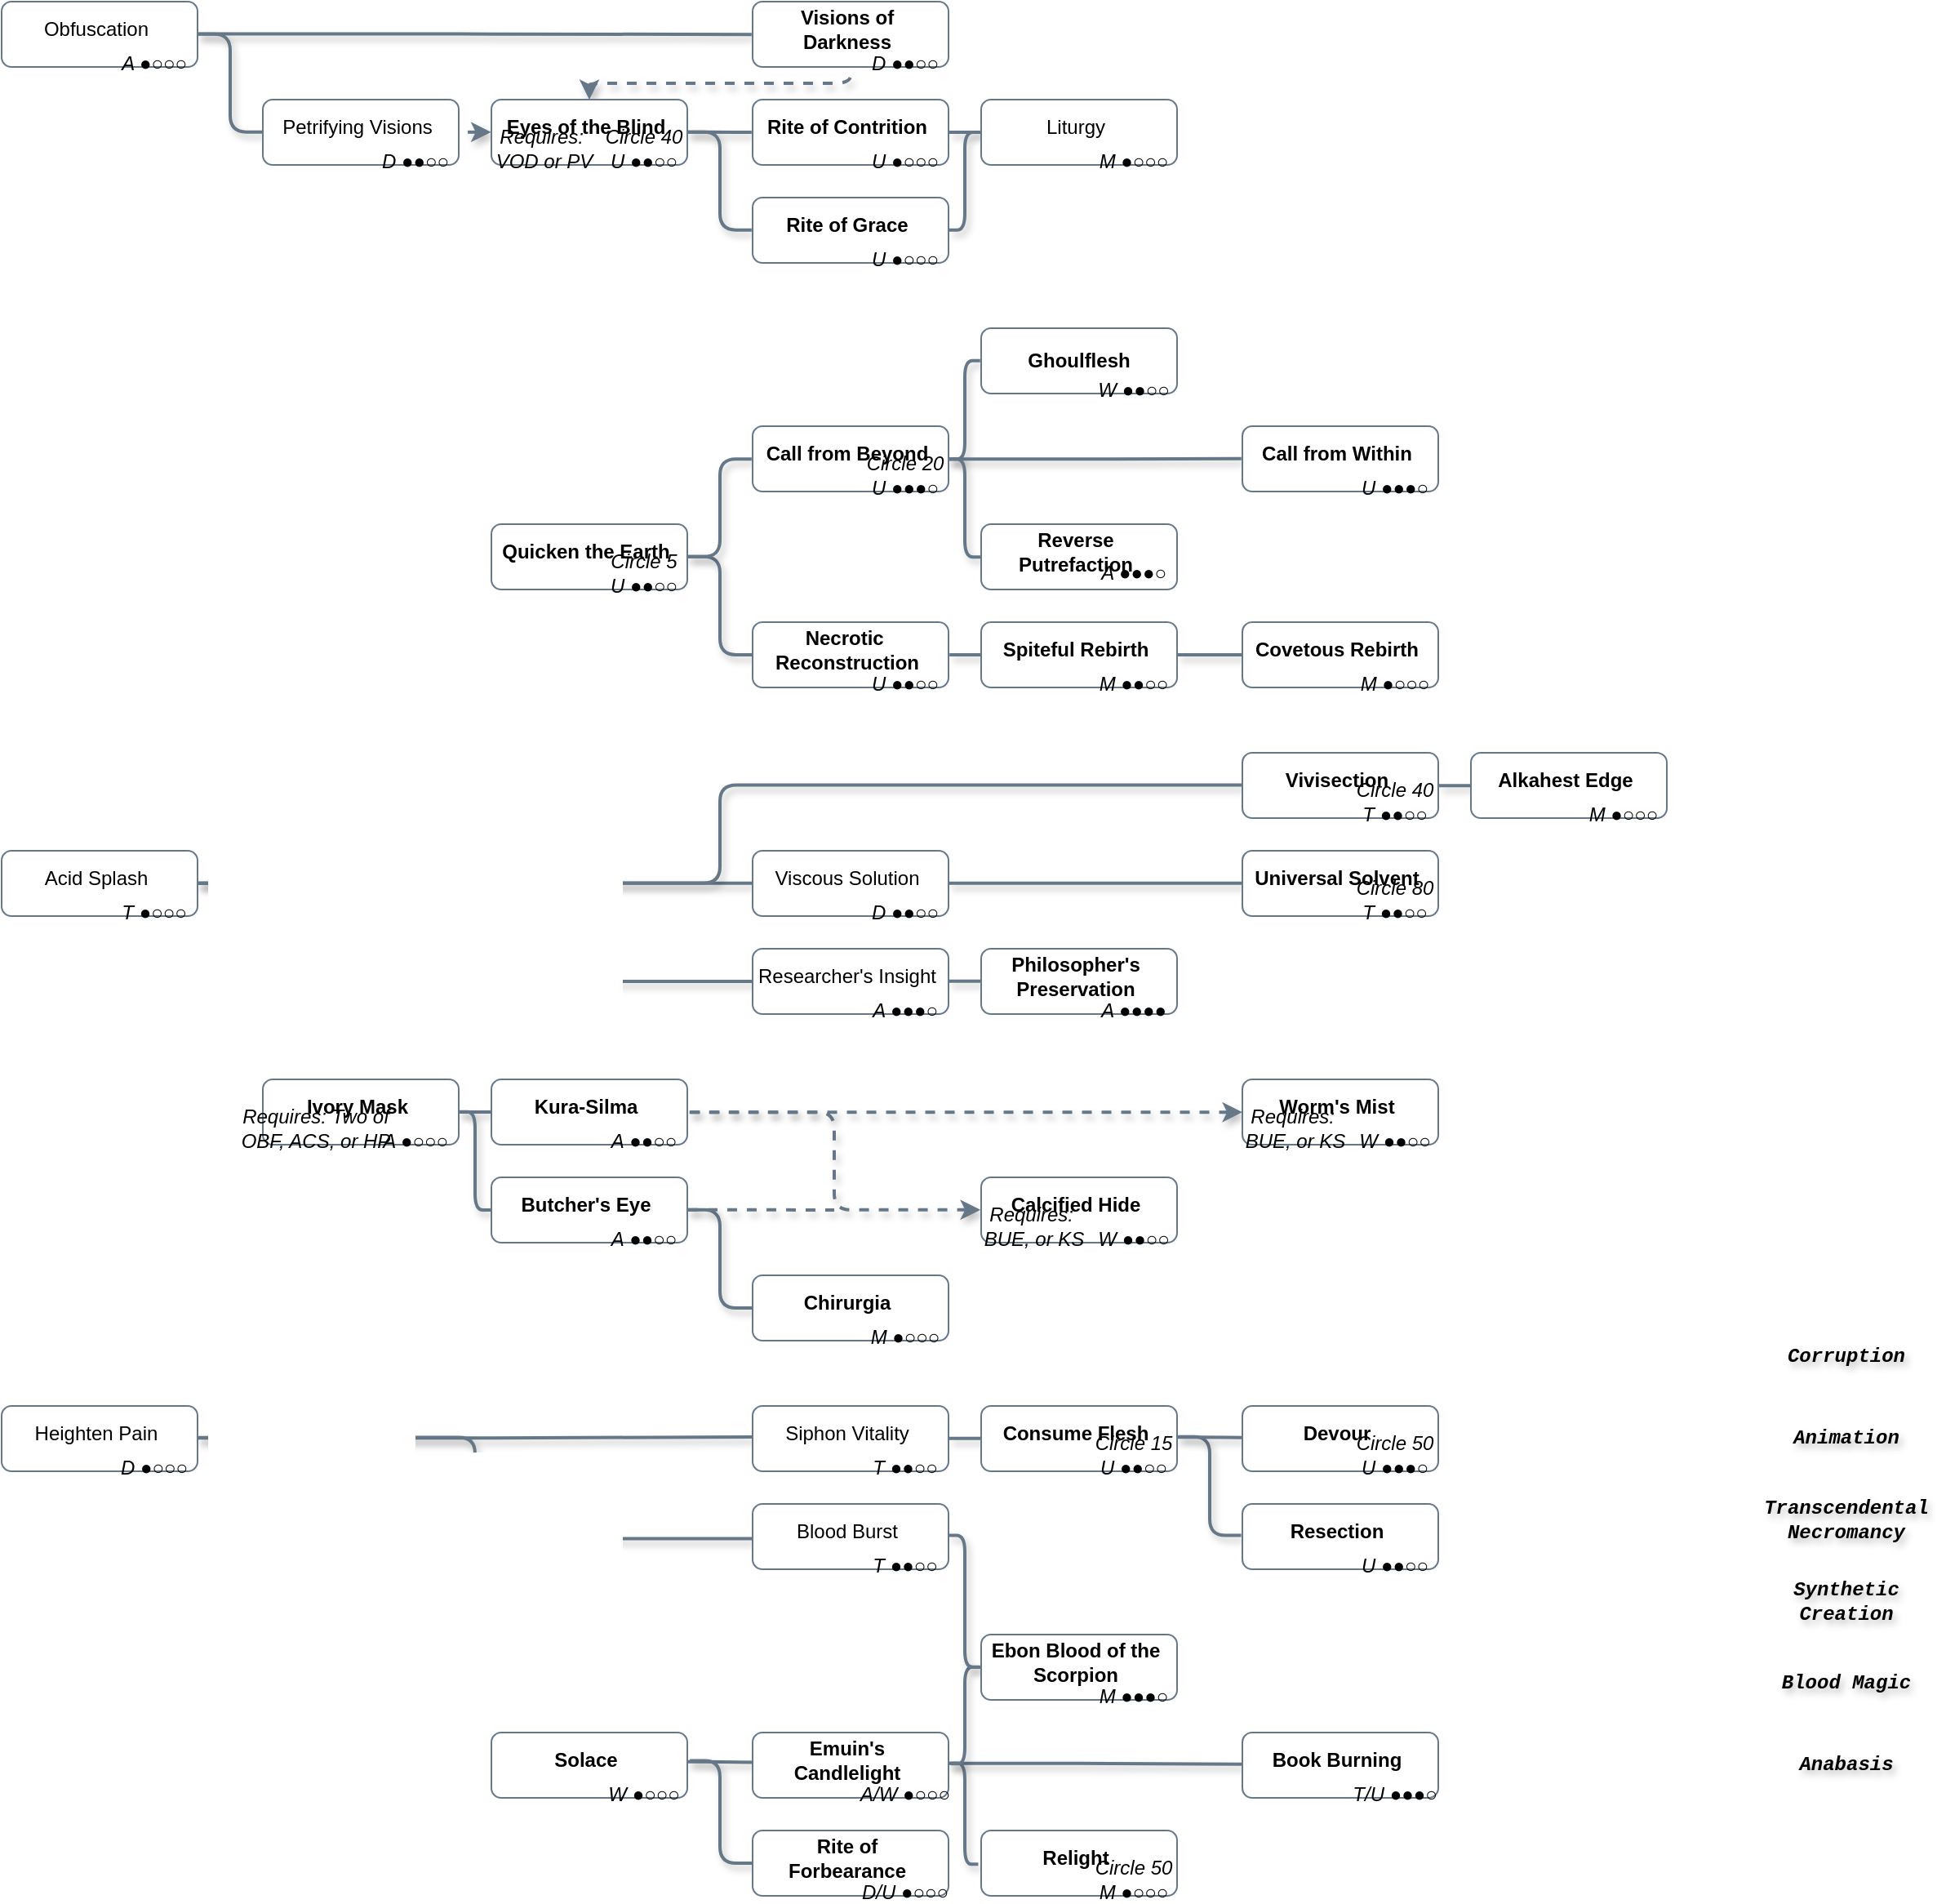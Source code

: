 <mxfile version="25.0.3">
  <diagram name="Page-1" id="PuFN-wMOv0jWiG4jprAx">
    <mxGraphModel dx="2590" dy="1555" grid="1" gridSize="10" guides="1" tooltips="1" connect="1" arrows="1" fold="1" page="1" pageScale="1" pageWidth="740" pageHeight="1360" math="0" shadow="0">
      <root>
        <mxCell id="0" />
        <mxCell id="1" style="locked=1;" parent="0" visible="0" />
        <mxCell id="-dR2T00Uhgw3VuPTZwKf-42" value="" style="html=1;rounded=0;strokeColor=#667788;strokeWidth=1;endArrow=none;endFill=0;dashed=1;labelBackgroundColor=none;shadow=1;movable=0;resizable=0;rotatable=0;deletable=0;editable=0;locked=1;connectable=0;" parent="1" edge="1">
          <mxGeometry width="100" relative="1" as="geometry">
            <mxPoint x="160" y="8" as="sourcePoint" />
            <mxPoint x="160" y="1708" as="targetPoint" />
          </mxGeometry>
        </mxCell>
        <mxCell id="-dR2T00Uhgw3VuPTZwKf-43" value="&lt;b&gt;Intro&lt;/b&gt;" style="text;html=1;align=center;verticalAlign=middle;resizable=0;points=[];autosize=1;strokeColor=none;fillColor=none;labelPosition=center;verticalLabelPosition=middle;fontColor=#667788;labelBackgroundColor=none;shadow=1;movable=0;rotatable=0;deletable=0;editable=0;locked=1;connectable=0;" parent="1" vertex="1">
          <mxGeometry x="40" y="8" width="50" height="30" as="geometry" />
        </mxCell>
        <mxCell id="-dR2T00Uhgw3VuPTZwKf-44" value="&lt;b&gt;Basic&lt;/b&gt;" style="text;html=1;align=center;verticalAlign=middle;resizable=0;points=[];autosize=1;strokeColor=none;fillColor=none;labelPosition=center;verticalLabelPosition=middle;fontColor=#667788;labelBackgroundColor=none;shadow=1;movable=0;rotatable=0;deletable=0;editable=0;locked=1;connectable=0;" parent="1" vertex="1">
          <mxGeometry x="290" y="8" width="60" height="30" as="geometry" />
        </mxCell>
        <mxCell id="-dR2T00Uhgw3VuPTZwKf-45" value="&lt;b&gt;Intermediate&lt;br&gt;&lt;/b&gt;" style="text;html=1;align=center;verticalAlign=middle;resizable=0;points=[];autosize=1;strokeColor=none;fillColor=none;labelPosition=center;verticalLabelPosition=middle;fontColor=#667788;labelBackgroundColor=none;shadow=1;movable=0;rotatable=0;deletable=0;editable=0;locked=1;connectable=0;" parent="1" vertex="1">
          <mxGeometry x="560" y="8" width="90" height="30" as="geometry" />
        </mxCell>
        <mxCell id="-dR2T00Uhgw3VuPTZwKf-46" value="&lt;b&gt;Advanced&lt;br&gt;&lt;/b&gt;" style="text;html=1;align=center;verticalAlign=middle;resizable=0;points=[];autosize=1;strokeColor=none;fillColor=none;labelPosition=center;verticalLabelPosition=middle;fontColor=#667788;labelBackgroundColor=none;shadow=1;movable=0;rotatable=0;deletable=0;editable=0;locked=1;connectable=0;" parent="1" vertex="1">
          <mxGeometry x="880" y="8" width="80" height="30" as="geometry" />
        </mxCell>
        <mxCell id="-dR2T00Uhgw3VuPTZwKf-53" value="" style="html=1;rounded=0;strokeColor=#667788;strokeWidth=1;endArrow=none;endFill=0;dashed=1;labelBackgroundColor=none;shadow=1;movable=0;resizable=0;rotatable=0;deletable=0;editable=0;locked=1;connectable=0;" parent="1" edge="1">
          <mxGeometry width="100" relative="1" as="geometry">
            <mxPoint x="460" y="8" as="sourcePoint" />
            <mxPoint x="460" y="1708" as="targetPoint" />
          </mxGeometry>
        </mxCell>
        <mxCell id="-dR2T00Uhgw3VuPTZwKf-54" value="" style="html=1;rounded=0;strokeColor=#667788;strokeWidth=1;endArrow=none;endFill=0;dashed=1;exitX=0.633;exitY=0;exitDx=0;exitDy=0;exitPerimeter=0;labelBackgroundColor=none;shadow=1;movable=0;resizable=0;rotatable=0;deletable=0;editable=0;locked=1;connectable=0;" parent="1" edge="1">
          <mxGeometry width="100" relative="1" as="geometry">
            <mxPoint x="760" y="8" as="sourcePoint" />
            <mxPoint x="760" y="1708" as="targetPoint" />
          </mxGeometry>
        </mxCell>
        <mxCell id="-dR2T00Uhgw3VuPTZwKf-70" value="" style="html=1;rounded=0;strokeColor=#667788;strokeWidth=1;endArrow=none;endFill=0;dashed=1;labelBackgroundColor=none;shadow=1;movable=0;resizable=0;rotatable=0;deletable=0;editable=0;locked=1;connectable=0;" parent="1" edge="1">
          <mxGeometry width="100" relative="1" as="geometry">
            <mxPoint x="10" y="40" as="sourcePoint" />
            <mxPoint x="1080" y="40" as="targetPoint" />
          </mxGeometry>
        </mxCell>
        <mxCell id="-dR2T00Uhgw3VuPTZwKf-71" value="" style="html=1;rounded=0;strokeColor=#667788;strokeWidth=1;endArrow=none;endFill=0;dashed=1;exitX=0.633;exitY=0;exitDx=0;exitDy=0;exitPerimeter=0;labelBackgroundColor=none;shadow=1;movable=0;resizable=0;rotatable=0;deletable=0;editable=0;locked=1;connectable=0;" parent="1" edge="1">
          <mxGeometry width="100" relative="1" as="geometry">
            <mxPoint x="1061" y="8" as="sourcePoint" />
            <mxPoint x="1061" y="1708" as="targetPoint" />
          </mxGeometry>
        </mxCell>
        <mxCell id="-dR2T00Uhgw3VuPTZwKf-559" value="" style="group;movable=1;resizable=1;rotatable=1;deletable=1;editable=1;locked=0;connectable=1;" parent="1" vertex="1" connectable="0">
          <mxGeometry x="1070" y="800" width="160" height="440" as="geometry" />
        </mxCell>
        <mxCell id="-dR2T00Uhgw3VuPTZwKf-47" value="&lt;b style=&quot;&quot;&gt;Legend&lt;/b&gt;&lt;font&gt;&lt;b&gt;&lt;br&gt;&lt;/b&gt;&lt;/font&gt;" style="rounded=1;whiteSpace=wrap;html=1;strokeColor=#667788;fillColor=none;verticalAlign=top;labelBackgroundColor=none;fontColor=#667788;movable=1;resizable=1;rotatable=1;deletable=1;editable=1;locked=0;connectable=1;" parent="-dR2T00Uhgw3VuPTZwKf-559" vertex="1">
          <mxGeometry width="160" height="440" as="geometry" />
        </mxCell>
        <mxCell id="-dR2T00Uhgw3VuPTZwKf-48" value="" style="rounded=1;whiteSpace=wrap;html=1;strokeColor=#667788;fillColor=#CB997E;fontColor=#000000;labelBackgroundColor=none;movable=1;resizable=1;rotatable=1;deletable=1;editable=1;locked=0;connectable=1;" parent="-dR2T00Uhgw3VuPTZwKf-559" vertex="1">
          <mxGeometry x="20" y="70" width="120" height="40" as="geometry" />
        </mxCell>
        <mxCell id="-dR2T00Uhgw3VuPTZwKf-51" value="&lt;font&gt;&lt;b&gt;Signature spells in bold&lt;/b&gt;&lt;br&gt;&lt;/font&gt;" style="text;html=1;align=center;verticalAlign=middle;resizable=1;points=[];autosize=1;strokeColor=none;fillColor=none;fontColor=#667788;labelBackgroundColor=none;fontSize=8;movable=1;rotatable=1;deletable=1;editable=1;locked=0;connectable=1;" parent="-dR2T00Uhgw3VuPTZwKf-559" vertex="1">
          <mxGeometry x="20" y="370" width="110" height="20" as="geometry" />
        </mxCell>
        <mxCell id="-dR2T00Uhgw3VuPTZwKf-52" value="&lt;p&gt;&lt;font face=&quot;Courier New&quot; style=&quot;font-size: 8px;&quot;&gt;&lt;i style=&quot;&quot;&gt;Special requirements in italics&lt;/i&gt;&lt;/font&gt;&lt;/p&gt;" style="text;html=1;align=center;verticalAlign=middle;resizable=1;points=[];autosize=1;strokeColor=none;fillColor=none;fontSize=12;labelBackgroundColor=none;fontColor=#667788;movable=1;rotatable=1;deletable=1;editable=1;locked=0;connectable=1;" parent="-dR2T00Uhgw3VuPTZwKf-559" vertex="1">
          <mxGeometry y="10" width="160" height="50" as="geometry" />
        </mxCell>
        <mxCell id="-dR2T00Uhgw3VuPTZwKf-55" value="&lt;font&gt;&lt;font&gt;T &lt;/font&gt;&lt;font&gt;●○○○&lt;/font&gt;&lt;br&gt;&lt;font&gt;Magic skill &amp;amp; Spell slot cost&lt;/font&gt;&lt;/font&gt;" style="text;html=1;align=center;verticalAlign=middle;resizable=1;points=[];autosize=1;strokeColor=none;fillColor=none;fontColor=#667788;labelBackgroundColor=none;fontSize=8;movable=1;rotatable=1;deletable=1;editable=1;locked=0;connectable=1;" parent="-dR2T00Uhgw3VuPTZwKf-559" vertex="1">
          <mxGeometry x="20" y="400" width="120" height="30" as="geometry" />
        </mxCell>
        <mxCell id="-dR2T00Uhgw3VuPTZwKf-554" value="" style="rounded=1;whiteSpace=wrap;html=1;strokeColor=#667788;fillColor=#DDBEA9;fontColor=#000000;labelBackgroundColor=none;movable=1;resizable=1;rotatable=1;deletable=1;editable=1;locked=0;connectable=1;" parent="-dR2T00Uhgw3VuPTZwKf-559" vertex="1">
          <mxGeometry x="20" y="120" width="120" height="40" as="geometry" />
        </mxCell>
        <mxCell id="-dR2T00Uhgw3VuPTZwKf-555" value="" style="rounded=1;whiteSpace=wrap;html=1;strokeColor=#667788;fillColor=#FFE8D6;fontColor=#000000;labelBackgroundColor=none;movable=1;resizable=1;rotatable=1;deletable=1;editable=1;locked=0;connectable=1;" parent="-dR2T00Uhgw3VuPTZwKf-559" vertex="1">
          <mxGeometry x="20" y="170" width="120" height="40" as="geometry" />
        </mxCell>
        <mxCell id="-dR2T00Uhgw3VuPTZwKf-556" value="" style="rounded=1;whiteSpace=wrap;html=1;strokeColor=#667788;fillColor=#B7B7A4;fontColor=#000000;labelBackgroundColor=none;movable=1;resizable=1;rotatable=1;deletable=1;editable=1;locked=0;connectable=1;" parent="-dR2T00Uhgw3VuPTZwKf-559" vertex="1">
          <mxGeometry x="20" y="220" width="120" height="40" as="geometry" />
        </mxCell>
        <mxCell id="-dR2T00Uhgw3VuPTZwKf-557" value="" style="rounded=1;whiteSpace=wrap;html=1;strokeColor=#667788;fillColor=#A5A58D;fontColor=#000000;labelBackgroundColor=none;movable=1;resizable=1;rotatable=1;deletable=1;editable=1;locked=0;connectable=1;" parent="-dR2T00Uhgw3VuPTZwKf-559" vertex="1">
          <mxGeometry x="20" y="270" width="120" height="40" as="geometry" />
        </mxCell>
        <mxCell id="-dR2T00Uhgw3VuPTZwKf-558" value="" style="rounded=1;whiteSpace=wrap;html=1;strokeColor=#667788;fillColor=#6B705C;fontColor=#000000;labelBackgroundColor=none;movable=1;resizable=1;rotatable=1;deletable=1;editable=1;locked=0;connectable=1;" parent="-dR2T00Uhgw3VuPTZwKf-559" vertex="1">
          <mxGeometry x="20" y="320" width="120" height="40" as="geometry" />
        </mxCell>
        <mxCell id="-dR2T00Uhgw3VuPTZwKf-186" value="Spell Tree" style="" parent="0" />
        <mxCell id="-dR2T00Uhgw3VuPTZwKf-335" value="" style="endArrow=none;html=1;rounded=1;strokeColor=#667788;strokeWidth=2;align=center;verticalAlign=middle;fontFamily=Helvetica;fontSize=12;fontColor=default;fontStyle=2;labelBackgroundColor=none;autosize=0;resizable=0;edgeStyle=orthogonalEdgeStyle;curved=0;exitX=1;exitY=0.448;exitDx=0;exitDy=0;exitPerimeter=0;entryX=0;entryY=0.457;entryDx=0;entryDy=0;entryPerimeter=0;shadow=1;spacing=4;" parent="-dR2T00Uhgw3VuPTZwKf-186" source="-dR2T00Uhgw3VuPTZwKf-322" target="-dR2T00Uhgw3VuPTZwKf-319" edge="1">
          <mxGeometry width="50" height="50" relative="1" as="geometry">
            <mxPoint x="600" y="1150" as="sourcePoint" />
            <mxPoint x="650" y="1100" as="targetPoint" />
          </mxGeometry>
        </mxCell>
        <mxCell id="-dR2T00Uhgw3VuPTZwKf-338" value="" style="endArrow=none;html=1;rounded=1;shadow=1;strokeColor=#667788;strokeWidth=2;align=center;verticalAlign=middle;fontFamily=Helvetica;fontSize=12;fontColor=default;fontStyle=2;labelBackgroundColor=none;autosize=0;resizable=0;edgeStyle=orthogonalEdgeStyle;curved=0;entryX=-0.002;entryY=0.485;entryDx=0;entryDy=0;entryPerimeter=0;exitX=0.999;exitY=0.472;exitDx=0;exitDy=0;exitPerimeter=0;spacing=4;" parent="-dR2T00Uhgw3VuPTZwKf-186" source="-dR2T00Uhgw3VuPTZwKf-319" target="-dR2T00Uhgw3VuPTZwKf-316" edge="1">
          <mxGeometry width="50" height="50" relative="1" as="geometry">
            <mxPoint x="620" y="1139" as="sourcePoint" />
            <mxPoint x="630" y="1140" as="targetPoint" />
          </mxGeometry>
        </mxCell>
        <mxCell id="-dR2T00Uhgw3VuPTZwKf-339" value="" style="endArrow=none;html=1;rounded=1;shadow=1;strokeColor=#667788;strokeWidth=2;align=center;verticalAlign=middle;fontFamily=Helvetica;fontSize=12;fontColor=default;fontStyle=2;labelBackgroundColor=none;autosize=0;resizable=0;edgeStyle=orthogonalEdgeStyle;curved=0;exitX=1.013;exitY=0.43;exitDx=0;exitDy=0;exitPerimeter=0;entryX=0;entryY=0.5;entryDx=0;entryDy=0;entryPerimeter=0;spacing=4;" parent="-dR2T00Uhgw3VuPTZwKf-186" source="-dR2T00Uhgw3VuPTZwKf-322" target="-dR2T00Uhgw3VuPTZwKf-325" edge="1">
          <mxGeometry width="50" height="50" relative="1" as="geometry">
            <mxPoint x="550" y="1190" as="sourcePoint" />
            <mxPoint x="600" y="1140" as="targetPoint" />
          </mxGeometry>
        </mxCell>
        <mxCell id="-dR2T00Uhgw3VuPTZwKf-340" value="" style="endArrow=none;html=1;rounded=1;shadow=1;strokeColor=#667788;strokeWidth=2;align=center;verticalAlign=middle;fontFamily=Helvetica;fontSize=12;fontColor=default;fontStyle=2;labelBackgroundColor=none;autosize=0;resizable=0;edgeStyle=orthogonalEdgeStyle;curved=0;exitX=-0.015;exitY=0.515;exitDx=0;exitDy=0;exitPerimeter=0;entryX=1.007;entryY=0.47;entryDx=0;entryDy=0;entryPerimeter=0;spacing=4;" parent="-dR2T00Uhgw3VuPTZwKf-186" source="-dR2T00Uhgw3VuPTZwKf-328" target="-dR2T00Uhgw3VuPTZwKf-319" edge="1">
          <mxGeometry width="50" height="50" relative="1" as="geometry">
            <mxPoint x="480" y="1210" as="sourcePoint" />
            <mxPoint x="600" y="1140" as="targetPoint" />
          </mxGeometry>
        </mxCell>
        <mxCell id="-dR2T00Uhgw3VuPTZwKf-341" value="" style="endArrow=none;html=1;rounded=1;shadow=1;strokeColor=#667788;strokeWidth=2;align=center;verticalAlign=middle;fontFamily=Helvetica;fontSize=12;fontColor=default;fontStyle=2;labelBackgroundColor=none;autosize=0;resizable=0;edgeStyle=orthogonalEdgeStyle;curved=0;exitX=1.013;exitY=0.477;exitDx=0;exitDy=0;exitPerimeter=0;entryX=-0.007;entryY=0.497;entryDx=0;entryDy=0;entryPerimeter=0;spacing=4;" parent="-dR2T00Uhgw3VuPTZwKf-186" source="-dR2T00Uhgw3VuPTZwKf-319" target="-dR2T00Uhgw3VuPTZwKf-313" edge="1">
          <mxGeometry width="50" height="50" relative="1" as="geometry">
            <mxPoint x="610" y="1120" as="sourcePoint" />
            <mxPoint x="660" y="1070" as="targetPoint" />
          </mxGeometry>
        </mxCell>
        <mxCell id="-dR2T00Uhgw3VuPTZwKf-342" value="" style="endArrow=none;html=1;rounded=1;shadow=1;strokeColor=#667788;strokeWidth=2;align=center;verticalAlign=middle;fontFamily=Helvetica;fontSize=12;fontColor=default;fontStyle=2;labelBackgroundColor=none;autosize=0;resizable=0;edgeStyle=orthogonalEdgeStyle;curved=0;entryX=0.999;entryY=0.482;entryDx=0;entryDy=0;entryPerimeter=0;exitX=-0.001;exitY=0.499;exitDx=0;exitDy=0;exitPerimeter=0;spacing=4;" parent="-dR2T00Uhgw3VuPTZwKf-186" source="-dR2T00Uhgw3VuPTZwKf-313" target="-dR2T00Uhgw3VuPTZwKf-301" edge="1">
          <mxGeometry width="50" height="50" relative="1" as="geometry">
            <mxPoint x="620" y="1080" as="sourcePoint" />
            <mxPoint x="640" y="980" as="targetPoint" />
          </mxGeometry>
        </mxCell>
        <mxCell id="-dR2T00Uhgw3VuPTZwKf-343" value="" style="endArrow=none;html=1;rounded=1;shadow=1;strokeColor=#667788;strokeWidth=2;align=center;verticalAlign=middle;fontFamily=Helvetica;fontSize=12;fontColor=default;fontStyle=2;labelBackgroundColor=none;autosize=0;resizable=0;edgeStyle=orthogonalEdgeStyle;curved=0;entryX=-0.006;entryY=0.482;entryDx=0;entryDy=0;entryPerimeter=0;exitX=1.006;exitY=0.473;exitDx=0;exitDy=0;exitPerimeter=0;spacing=4;" parent="-dR2T00Uhgw3VuPTZwKf-186" source="-dR2T00Uhgw3VuPTZwKf-304" target="-dR2T00Uhgw3VuPTZwKf-298" edge="1">
          <mxGeometry width="50" height="50" relative="1" as="geometry">
            <mxPoint x="640" y="1030" as="sourcePoint" />
            <mxPoint x="690" y="980" as="targetPoint" />
          </mxGeometry>
        </mxCell>
        <mxCell id="-dR2T00Uhgw3VuPTZwKf-344" value="" style="endArrow=none;html=1;rounded=1;shadow=1;strokeColor=#667788;strokeWidth=2;align=center;verticalAlign=middle;fontFamily=Helvetica;fontSize=12;fontColor=default;fontStyle=2;labelBackgroundColor=none;autosize=0;resizable=0;edgeStyle=orthogonalEdgeStyle;curved=0;entryX=-0.002;entryY=0.485;entryDx=0;entryDy=0;entryPerimeter=0;exitX=0.998;exitY=0.477;exitDx=0;exitDy=0;exitPerimeter=0;spacing=4;" parent="-dR2T00Uhgw3VuPTZwKf-186" source="-dR2T00Uhgw3VuPTZwKf-304" target="-dR2T00Uhgw3VuPTZwKf-307" edge="1">
          <mxGeometry width="50" height="50" relative="1" as="geometry">
            <mxPoint x="670" y="1010" as="sourcePoint" />
            <mxPoint x="720" y="960" as="targetPoint" />
          </mxGeometry>
        </mxCell>
        <mxCell id="-dR2T00Uhgw3VuPTZwKf-345" value="" style="endArrow=none;html=1;rounded=1;shadow=1;strokeColor=#667788;strokeWidth=2;align=center;verticalAlign=middle;fontFamily=Helvetica;fontSize=12;fontColor=default;fontStyle=2;labelBackgroundColor=none;autosize=0;resizable=0;edgeStyle=orthogonalEdgeStyle;curved=0;entryX=0;entryY=0.5;entryDx=0;entryDy=0;entryPerimeter=0;exitX=1.004;exitY=0.497;exitDx=0;exitDy=0;exitPerimeter=0;spacing=4;" parent="-dR2T00Uhgw3VuPTZwKf-186" source="-dR2T00Uhgw3VuPTZwKf-295" target="-dR2T00Uhgw3VuPTZwKf-304" edge="1">
          <mxGeometry width="50" height="50" relative="1" as="geometry">
            <mxPoint x="590" y="1000" as="sourcePoint" />
            <mxPoint x="640" y="950" as="targetPoint" />
          </mxGeometry>
        </mxCell>
        <mxCell id="-dR2T00Uhgw3VuPTZwKf-346" value="" style="endArrow=none;html=1;rounded=1;shadow=1;strokeColor=#667788;strokeWidth=2;align=center;verticalAlign=middle;fontFamily=Helvetica;fontSize=12;fontColor=default;fontStyle=2;labelBackgroundColor=none;autosize=0;resizable=0;edgeStyle=orthogonalEdgeStyle;curved=0;entryX=-0.002;entryY=0.476;entryDx=0;entryDy=0;entryPerimeter=0;exitX=0.999;exitY=0.49;exitDx=0;exitDy=0;exitPerimeter=0;spacing=4;" parent="-dR2T00Uhgw3VuPTZwKf-186" source="-dR2T00Uhgw3VuPTZwKf-310" target="-dR2T00Uhgw3VuPTZwKf-295" edge="1">
          <mxGeometry width="50" height="50" relative="1" as="geometry">
            <mxPoint x="300" y="1030" as="sourcePoint" />
            <mxPoint x="350" y="980" as="targetPoint" />
          </mxGeometry>
        </mxCell>
        <mxCell id="-dR2T00Uhgw3VuPTZwKf-347" value="" style="endArrow=none;html=1;rounded=1;shadow=1;strokeColor=#667788;strokeWidth=2;align=center;verticalAlign=middle;fontFamily=Helvetica;fontSize=12;fontColor=default;fontStyle=2;labelBackgroundColor=none;autosize=0;resizable=0;edgeStyle=orthogonalEdgeStyle;curved=0;exitX=1.004;exitY=0.483;exitDx=0;exitDy=0;exitPerimeter=0;entryX=-0.001;entryY=0.53;entryDx=0;entryDy=0;entryPerimeter=0;spacing=4;" parent="-dR2T00Uhgw3VuPTZwKf-186" source="-dR2T00Uhgw3VuPTZwKf-310" target="-dR2T00Uhgw3VuPTZwKf-301" edge="1">
          <mxGeometry width="50" height="50" relative="1" as="geometry">
            <mxPoint x="290" y="1010" as="sourcePoint" />
            <mxPoint x="340" y="960" as="targetPoint" />
          </mxGeometry>
        </mxCell>
        <mxCell id="-dR2T00Uhgw3VuPTZwKf-348" value="" style="endArrow=none;html=1;rounded=1;shadow=1;strokeColor=#667788;strokeWidth=2;align=center;verticalAlign=middle;fontFamily=Helvetica;fontSize=12;fontColor=default;fontStyle=2;labelBackgroundColor=none;autosize=0;resizable=0;edgeStyle=orthogonalEdgeStyle;curved=0;entryX=0;entryY=0.5;entryDx=0;entryDy=0;entryPerimeter=0;exitX=1.003;exitY=0.498;exitDx=0;exitDy=0;exitPerimeter=0;spacing=4;" parent="-dR2T00Uhgw3VuPTZwKf-186" source="-dR2T00Uhgw3VuPTZwKf-288" target="-dR2T00Uhgw3VuPTZwKf-282" edge="1">
          <mxGeometry width="50" height="50" relative="1" as="geometry">
            <mxPoint x="440" y="920" as="sourcePoint" />
            <mxPoint x="490" y="870" as="targetPoint" />
          </mxGeometry>
        </mxCell>
        <mxCell id="-dR2T00Uhgw3VuPTZwKf-349" value="" style="endArrow=none;html=1;rounded=1;shadow=1;strokeColor=#667788;strokeWidth=2;align=center;verticalAlign=middle;fontFamily=Helvetica;fontSize=12;fontColor=default;fontStyle=2;labelBackgroundColor=none;autosize=0;resizable=0;edgeStyle=orthogonalEdgeStyle;curved=0;entryX=-0.003;entryY=0.496;entryDx=0;entryDy=0;entryPerimeter=0;spacing=4;" parent="-dR2T00Uhgw3VuPTZwKf-186" target="-dR2T00Uhgw3VuPTZwKf-285" edge="1">
          <mxGeometry width="50" height="50" relative="1" as="geometry">
            <mxPoint x="300" y="740" as="sourcePoint" />
            <mxPoint x="320" y="739" as="targetPoint" />
          </mxGeometry>
        </mxCell>
        <mxCell id="-dR2T00Uhgw3VuPTZwKf-350" value="" style="endArrow=none;html=1;rounded=1;shadow=1;strokeColor=#667788;strokeWidth=2;align=center;verticalAlign=middle;fontFamily=Helvetica;fontSize=12;fontColor=default;fontStyle=2;labelBackgroundColor=none;autosize=0;resizable=0;edgeStyle=orthogonalEdgeStyle;curved=0;entryX=1.003;entryY=0.496;entryDx=0;entryDy=0;entryPerimeter=0;exitX=-0.003;exitY=0.501;exitDx=0;exitDy=0;exitPerimeter=0;spacing=4;" parent="-dR2T00Uhgw3VuPTZwKf-186" source="-dR2T00Uhgw3VuPTZwKf-288" target="-dR2T00Uhgw3VuPTZwKf-291" edge="1">
          <mxGeometry width="50" height="50" relative="1" as="geometry">
            <mxPoint x="300" y="800" as="sourcePoint" />
            <mxPoint x="350" y="750" as="targetPoint" />
          </mxGeometry>
        </mxCell>
        <mxCell id="-dR2T00Uhgw3VuPTZwKf-352" value="" style="endArrow=none;dashed=1;html=1;rounded=1;shadow=1;strokeColor=#667788;strokeWidth=2;align=center;verticalAlign=middle;fontFamily=Helvetica;fontSize=12;fontColor=default;fontStyle=2;labelBackgroundColor=none;autosize=0;resizable=0;edgeStyle=orthogonalEdgeStyle;curved=0;entryX=0.998;entryY=0.502;entryDx=0;entryDy=0;entryPerimeter=0;exitX=-0.004;exitY=0.498;exitDx=0;exitDy=0;exitPerimeter=0;startArrow=classic;startFill=1;spacing=4;" parent="-dR2T00Uhgw3VuPTZwKf-186" source="-dR2T00Uhgw3VuPTZwKf-278" target="-dR2T00Uhgw3VuPTZwKf-285" edge="1">
          <mxGeometry width="50" height="50" relative="1" as="geometry">
            <mxPoint x="580" y="790" as="sourcePoint" />
            <mxPoint x="630" y="740" as="targetPoint" />
          </mxGeometry>
        </mxCell>
        <mxCell id="-dR2T00Uhgw3VuPTZwKf-353" value="" style="endArrow=none;dashed=1;html=1;rounded=1;shadow=1;strokeColor=#667788;strokeWidth=2;align=center;verticalAlign=middle;fontFamily=Helvetica;fontSize=12;fontColor=default;fontStyle=2;labelBackgroundColor=none;autosize=0;resizable=0;edgeStyle=orthogonalEdgeStyle;curved=0;entryX=0.998;entryY=0.502;entryDx=0;entryDy=0;entryPerimeter=0;exitX=0;exitY=0.502;exitDx=0;exitDy=0;exitPerimeter=0;startArrow=classic;startFill=1;spacing=4;" parent="-dR2T00Uhgw3VuPTZwKf-186" source="-dR2T00Uhgw3VuPTZwKf-331" target="-dR2T00Uhgw3VuPTZwKf-285" edge="1">
          <mxGeometry width="50" height="50" relative="1" as="geometry">
            <mxPoint x="630" y="810" as="sourcePoint" />
            <mxPoint x="450" y="750" as="targetPoint" />
          </mxGeometry>
        </mxCell>
        <mxCell id="-dR2T00Uhgw3VuPTZwKf-354" value="" style="endArrow=none;dashed=1;html=1;rounded=1;shadow=1;strokeColor=#667788;strokeWidth=2;align=center;verticalAlign=middle;fontFamily=Helvetica;fontSize=12;fontColor=default;fontStyle=2;labelBackgroundColor=none;autosize=0;resizable=0;edgeStyle=orthogonalEdgeStyle;curved=0;exitX=1.004;exitY=0.498;exitDx=0;exitDy=0;exitPerimeter=0;spacing=4;" parent="-dR2T00Uhgw3VuPTZwKf-186" source="-dR2T00Uhgw3VuPTZwKf-288" edge="1">
          <mxGeometry width="50" height="50" relative="1" as="geometry">
            <mxPoint x="580" y="790" as="sourcePoint" />
            <mxPoint x="530" y="800" as="targetPoint" />
          </mxGeometry>
        </mxCell>
        <mxCell id="-dR2T00Uhgw3VuPTZwKf-355" value="" style="endArrow=none;html=1;rounded=1;shadow=1;strokeColor=#667788;strokeWidth=2;align=center;verticalAlign=middle;fontFamily=Helvetica;fontSize=12;fontColor=default;fontStyle=2;labelBackgroundColor=none;autosize=0;resizable=0;edgeStyle=orthogonalEdgeStyle;curved=0;exitX=1.003;exitY=0.496;exitDx=0;exitDy=0;exitPerimeter=0;entryX=-0.003;entryY=0.496;entryDx=0;entryDy=0;entryPerimeter=0;spacing=4;" parent="-dR2T00Uhgw3VuPTZwKf-186" source="-dR2T00Uhgw3VuPTZwKf-255" target="-dR2T00Uhgw3VuPTZwKf-246" edge="1">
          <mxGeometry width="50" height="50" relative="1" as="geometry">
            <mxPoint x="390" y="560" as="sourcePoint" />
            <mxPoint x="440" y="510" as="targetPoint" />
          </mxGeometry>
        </mxCell>
        <mxCell id="-dR2T00Uhgw3VuPTZwKf-356" value="" style="endArrow=none;html=1;rounded=1;shadow=1;strokeColor=#667788;strokeWidth=2;align=center;verticalAlign=middle;fontFamily=Helvetica;fontSize=12;fontColor=default;fontStyle=2;labelBackgroundColor=none;autosize=0;resizable=0;edgeStyle=orthogonalEdgeStyle;curved=0;exitX=1.005;exitY=0.496;exitDx=0;exitDy=0;exitPerimeter=0;entryX=0.002;entryY=0.5;entryDx=0;entryDy=0;entryPerimeter=0;spacing=4;" parent="-dR2T00Uhgw3VuPTZwKf-186" source="-dR2T00Uhgw3VuPTZwKf-255" target="-dR2T00Uhgw3VuPTZwKf-249" edge="1">
          <mxGeometry width="50" height="50" relative="1" as="geometry">
            <mxPoint x="400" y="570" as="sourcePoint" />
            <mxPoint x="450" y="520" as="targetPoint" />
          </mxGeometry>
        </mxCell>
        <mxCell id="-dR2T00Uhgw3VuPTZwKf-357" value="" style="endArrow=none;html=1;rounded=1;shadow=1;strokeColor=#667788;strokeWidth=2;align=center;verticalAlign=middle;fontFamily=Helvetica;fontSize=12;fontColor=default;fontStyle=2;labelBackgroundColor=none;autosize=0;resizable=0;edgeStyle=orthogonalEdgeStyle;curved=0;exitX=1.003;exitY=0.496;exitDx=0;exitDy=0;exitPerimeter=0;entryX=0.003;entryY=0.495;entryDx=0;entryDy=0;entryPerimeter=0;spacing=4;" parent="-dR2T00Uhgw3VuPTZwKf-186" source="-dR2T00Uhgw3VuPTZwKf-255" target="-dR2T00Uhgw3VuPTZwKf-237" edge="1">
          <mxGeometry width="50" height="50" relative="1" as="geometry">
            <mxPoint x="370" y="520" as="sourcePoint" />
            <mxPoint x="700" y="530" as="targetPoint" />
          </mxGeometry>
        </mxCell>
        <mxCell id="-dR2T00Uhgw3VuPTZwKf-358" value="" style="endArrow=none;html=1;rounded=1;shadow=1;strokeColor=#667788;strokeWidth=2;align=center;verticalAlign=middle;fontFamily=Helvetica;fontSize=12;fontColor=default;fontStyle=2;labelBackgroundColor=none;autosize=0;resizable=0;edgeStyle=orthogonalEdgeStyle;curved=0;exitX=1;exitY=0.496;exitDx=0;exitDy=0;exitPerimeter=0;entryX=0;entryY=0.496;entryDx=0;entryDy=0;entryPerimeter=0;spacing=4;" parent="-dR2T00Uhgw3VuPTZwKf-186" source="-dR2T00Uhgw3VuPTZwKf-249" target="-dR2T00Uhgw3VuPTZwKf-252" edge="1">
          <mxGeometry width="50" height="50" relative="1" as="geometry">
            <mxPoint x="650" y="550" as="sourcePoint" />
            <mxPoint x="700" y="500" as="targetPoint" />
          </mxGeometry>
        </mxCell>
        <mxCell id="-dR2T00Uhgw3VuPTZwKf-359" value="" style="endArrow=none;html=1;rounded=1;shadow=1;strokeColor=#667788;strokeWidth=2;align=center;verticalAlign=middle;fontFamily=Helvetica;fontSize=12;fontColor=default;fontStyle=2;labelBackgroundColor=none;autosize=0;resizable=0;edgeStyle=orthogonalEdgeStyle;curved=0;exitX=1;exitY=0.496;exitDx=0;exitDy=0;exitPerimeter=0;entryX=0;entryY=0.496;entryDx=0;entryDy=0;entryPerimeter=0;spacing=4;" parent="-dR2T00Uhgw3VuPTZwKf-186" source="-dR2T00Uhgw3VuPTZwKf-246" target="-dR2T00Uhgw3VuPTZwKf-243" edge="1">
          <mxGeometry width="50" height="50" relative="1" as="geometry">
            <mxPoint x="650" y="550" as="sourcePoint" />
            <mxPoint x="700" y="500" as="targetPoint" />
          </mxGeometry>
        </mxCell>
        <mxCell id="-dR2T00Uhgw3VuPTZwKf-360" value="" style="endArrow=none;html=1;rounded=1;shadow=1;strokeColor=#667788;strokeWidth=2;align=center;verticalAlign=middle;fontFamily=Helvetica;fontSize=12;fontColor=default;fontStyle=2;labelBackgroundColor=none;autosize=0;resizable=0;edgeStyle=orthogonalEdgeStyle;curved=0;exitX=1.004;exitY=0.503;exitDx=0;exitDy=0;exitPerimeter=0;entryX=-0.003;entryY=0.497;entryDx=0;entryDy=0;entryPerimeter=0;spacing=4;" parent="-dR2T00Uhgw3VuPTZwKf-186" source="-dR2T00Uhgw3VuPTZwKf-237" target="-dR2T00Uhgw3VuPTZwKf-240" edge="1">
          <mxGeometry width="50" height="50" relative="1" as="geometry">
            <mxPoint x="950" y="590" as="sourcePoint" />
            <mxPoint x="1000" y="540" as="targetPoint" />
          </mxGeometry>
        </mxCell>
        <mxCell id="-dR2T00Uhgw3VuPTZwKf-364" value="" style="endArrow=none;html=1;rounded=1;shadow=1;strokeColor=#667788;strokeWidth=2;align=center;verticalAlign=middle;fontFamily=Helvetica;fontSize=12;fontColor=default;fontStyle=2;labelBackgroundColor=none;autosize=0;resizable=0;edgeStyle=orthogonalEdgeStyle;curved=0;exitX=1;exitY=0.496;exitDx=0;exitDy=0;exitPerimeter=0;entryX=-0.001;entryY=0.499;entryDx=0;entryDy=0;entryPerimeter=0;spacing=4;" parent="-dR2T00Uhgw3VuPTZwKf-186" source="-dR2T00Uhgw3VuPTZwKf-234" target="-dR2T00Uhgw3VuPTZwKf-366" edge="1">
          <mxGeometry width="50" height="50" relative="1" as="geometry">
            <mxPoint x="650" y="420" as="sourcePoint" />
            <mxPoint x="480" y="459.84" as="targetPoint" />
          </mxGeometry>
        </mxCell>
        <mxCell id="-dR2T00Uhgw3VuPTZwKf-368" value="" style="endArrow=none;html=1;rounded=1;shadow=1;strokeColor=#667788;strokeWidth=2;align=center;verticalAlign=middle;fontFamily=Helvetica;fontSize=12;fontColor=default;fontStyle=2;labelBackgroundColor=none;autosize=0;resizable=0;edgeStyle=orthogonalEdgeStyle;curved=0;exitX=1.005;exitY=0.501;exitDx=0;exitDy=0;exitPerimeter=0;entryX=-0.002;entryY=0.501;entryDx=0;entryDy=0;entryPerimeter=0;spacing=4;" parent="-dR2T00Uhgw3VuPTZwKf-186" source="-dR2T00Uhgw3VuPTZwKf-366" target="-dR2T00Uhgw3VuPTZwKf-225" edge="1">
          <mxGeometry width="50" height="50" relative="1" as="geometry">
            <mxPoint x="630" y="460" as="sourcePoint" />
            <mxPoint x="680" y="410" as="targetPoint" />
          </mxGeometry>
        </mxCell>
        <mxCell id="-dR2T00Uhgw3VuPTZwKf-369" value="" style="endArrow=none;html=1;rounded=1;shadow=1;strokeColor=#667788;strokeWidth=2;align=center;verticalAlign=middle;fontFamily=Helvetica;fontSize=12;fontColor=default;fontStyle=2;labelBackgroundColor=none;autosize=0;resizable=0;edgeStyle=orthogonalEdgeStyle;curved=0;exitX=1.001;exitY=0.501;exitDx=0;exitDy=0;exitPerimeter=0;spacing=4;" parent="-dR2T00Uhgw3VuPTZwKf-186" source="-dR2T00Uhgw3VuPTZwKf-225" edge="1">
          <mxGeometry width="50" height="50" relative="1" as="geometry">
            <mxPoint x="630" y="460" as="sourcePoint" />
            <mxPoint x="780" y="460" as="targetPoint" />
          </mxGeometry>
        </mxCell>
        <mxCell id="-dR2T00Uhgw3VuPTZwKf-370" value="" style="endArrow=none;html=1;rounded=1;shadow=1;strokeColor=#667788;strokeWidth=2;align=center;verticalAlign=middle;fontFamily=Helvetica;fontSize=12;fontColor=default;fontStyle=2;labelBackgroundColor=none;autosize=0;resizable=0;edgeStyle=orthogonalEdgeStyle;curved=0;exitX=0.999;exitY=0.497;exitDx=0;exitDy=0;exitPerimeter=0;entryX=-0.005;entryY=0.503;entryDx=0;entryDy=0;entryPerimeter=0;spacing=4;" parent="-dR2T00Uhgw3VuPTZwKf-186" source="-dR2T00Uhgw3VuPTZwKf-234" target="-dR2T00Uhgw3VuPTZwKf-231" edge="1">
          <mxGeometry width="50" height="50" relative="1" as="geometry">
            <mxPoint x="590" y="350" as="sourcePoint" />
            <mxPoint x="640" y="300" as="targetPoint" />
          </mxGeometry>
        </mxCell>
        <mxCell id="-dR2T00Uhgw3VuPTZwKf-371" value="" style="endArrow=none;html=1;rounded=1;shadow=1;strokeColor=#667788;strokeWidth=2;align=center;verticalAlign=middle;fontFamily=Helvetica;fontSize=12;fontColor=default;fontStyle=2;labelBackgroundColor=none;autosize=0;resizable=0;edgeStyle=orthogonalEdgeStyle;curved=0;entryX=-0.005;entryY=0.497;entryDx=0;entryDy=0;entryPerimeter=0;exitX=1.004;exitY=0.503;exitDx=0;exitDy=0;exitPerimeter=0;spacing=4;" parent="-dR2T00Uhgw3VuPTZwKf-186" source="-dR2T00Uhgw3VuPTZwKf-231" target="-dR2T00Uhgw3VuPTZwKf-210" edge="1">
          <mxGeometry width="50" height="50" relative="1" as="geometry">
            <mxPoint x="530" y="390" as="sourcePoint" />
            <mxPoint x="580" y="340" as="targetPoint" />
          </mxGeometry>
        </mxCell>
        <mxCell id="-dR2T00Uhgw3VuPTZwKf-372" value="" style="endArrow=none;html=1;rounded=1;shadow=1;strokeColor=#667788;strokeWidth=2;align=center;verticalAlign=middle;fontFamily=Helvetica;fontSize=12;fontColor=default;fontStyle=2;labelBackgroundColor=none;autosize=0;resizable=0;edgeStyle=orthogonalEdgeStyle;curved=0;entryX=-0.005;entryY=0.497;entryDx=0;entryDy=0;entryPerimeter=0;exitX=1.002;exitY=0.503;exitDx=0;exitDy=0;exitPerimeter=0;spacing=4;" parent="-dR2T00Uhgw3VuPTZwKf-186" source="-dR2T00Uhgw3VuPTZwKf-231" target="-dR2T00Uhgw3VuPTZwKf-213" edge="1">
          <mxGeometry width="50" height="50" relative="1" as="geometry">
            <mxPoint x="670" y="390" as="sourcePoint" />
            <mxPoint x="720" y="340" as="targetPoint" />
          </mxGeometry>
        </mxCell>
        <mxCell id="-dR2T00Uhgw3VuPTZwKf-373" value="" style="endArrow=none;html=1;rounded=1;shadow=1;strokeColor=#667788;strokeWidth=2;align=center;verticalAlign=middle;fontFamily=Helvetica;fontSize=12;fontColor=default;fontStyle=2;labelBackgroundColor=none;autosize=0;resizable=0;edgeStyle=orthogonalEdgeStyle;curved=0;exitX=0.999;exitY=0.503;exitDx=0;exitDy=0;exitPerimeter=0;entryX=0.002;entryY=0.503;entryDx=0;entryDy=0;entryPerimeter=0;spacing=4;" parent="-dR2T00Uhgw3VuPTZwKf-186" source="-dR2T00Uhgw3VuPTZwKf-231" target="-dR2T00Uhgw3VuPTZwKf-216" edge="1">
          <mxGeometry width="50" height="50" relative="1" as="geometry">
            <mxPoint x="670" y="390" as="sourcePoint" />
            <mxPoint x="720" y="340" as="targetPoint" />
          </mxGeometry>
        </mxCell>
        <mxCell id="-dR2T00Uhgw3VuPTZwKf-374" value="" style="endArrow=none;html=1;rounded=1;shadow=1;strokeColor=#667788;strokeWidth=2;align=center;verticalAlign=middle;fontFamily=Helvetica;fontSize=12;fontColor=default;fontStyle=2;labelBackgroundColor=none;autosize=0;resizable=0;edgeStyle=orthogonalEdgeStyle;curved=0;entryX=-0.005;entryY=0.502;entryDx=0;entryDy=0;entryPerimeter=0;exitX=1;exitY=0.495;exitDx=0;exitDy=0;exitPerimeter=0;spacing=4;" parent="-dR2T00Uhgw3VuPTZwKf-186" source="-dR2T00Uhgw3VuPTZwKf-188" target="-dR2T00Uhgw3VuPTZwKf-198" edge="1">
          <mxGeometry width="50" height="50" relative="1" as="geometry">
            <mxPoint x="330" y="180" as="sourcePoint" />
            <mxPoint x="380" y="130" as="targetPoint" />
          </mxGeometry>
        </mxCell>
        <mxCell id="-dR2T00Uhgw3VuPTZwKf-375" value="" style="endArrow=none;html=1;rounded=1;shadow=1;strokeColor=#667788;strokeWidth=2;align=center;verticalAlign=middle;fontFamily=Helvetica;fontSize=12;fontColor=default;fontStyle=2;labelBackgroundColor=none;autosize=0;resizable=0;edgeStyle=orthogonalEdgeStyle;curved=0;entryX=-0.003;entryY=0.496;entryDx=0;entryDy=0;entryPerimeter=0;exitX=1.003;exitY=0.498;exitDx=0;exitDy=0;exitPerimeter=0;spacing=4;" parent="-dR2T00Uhgw3VuPTZwKf-186" source="-dR2T00Uhgw3VuPTZwKf-188" target="-dR2T00Uhgw3VuPTZwKf-191" edge="1">
          <mxGeometry width="50" height="50" relative="1" as="geometry">
            <mxPoint x="140" y="90" as="sourcePoint" />
            <mxPoint x="380" y="130" as="targetPoint" />
          </mxGeometry>
        </mxCell>
        <mxCell id="-dR2T00Uhgw3VuPTZwKf-376" value="" style="endArrow=none;dashed=1;html=1;rounded=1;shadow=1;strokeColor=#667788;strokeWidth=2;align=center;verticalAlign=middle;fontFamily=Helvetica;fontSize=12;fontColor=default;fontStyle=2;labelBackgroundColor=none;autosize=0;resizable=0;edgeStyle=orthogonalEdgeStyle;curved=0;entryX=1.003;entryY=0.498;entryDx=0;entryDy=0;entryPerimeter=0;exitX=-0.002;exitY=0.498;exitDx=0;exitDy=0;exitPerimeter=0;startArrow=classic;startFill=1;spacing=4;" parent="-dR2T00Uhgw3VuPTZwKf-186" source="-dR2T00Uhgw3VuPTZwKf-194" target="-dR2T00Uhgw3VuPTZwKf-191" edge="1">
          <mxGeometry width="50" height="50" relative="1" as="geometry">
            <mxPoint x="310" y="130" as="sourcePoint" />
            <mxPoint x="450" y="40" as="targetPoint" />
          </mxGeometry>
        </mxCell>
        <mxCell id="-dR2T00Uhgw3VuPTZwKf-378" value="" style="endArrow=none;html=1;rounded=1;shadow=1;strokeColor=#667788;strokeWidth=2;align=center;verticalAlign=middle;fontFamily=Helvetica;fontSize=12;fontColor=default;fontStyle=2;labelBackgroundColor=none;autosize=0;resizable=0;edgeStyle=orthogonalEdgeStyle;curved=0;entryX=0.501;entryY=1.001;entryDx=0;entryDy=0;entryPerimeter=0;exitX=0.5;exitY=0;exitDx=0;exitDy=0;exitPerimeter=0;dashed=1;startArrow=classic;startFill=1;spacing=4;" parent="-dR2T00Uhgw3VuPTZwKf-186" source="-dR2T00Uhgw3VuPTZwKf-194" target="-dR2T00Uhgw3VuPTZwKf-198" edge="1">
          <mxGeometry width="50" height="50" relative="1" as="geometry">
            <mxPoint x="470" y="130" as="sourcePoint" />
            <mxPoint x="520" y="80" as="targetPoint" />
          </mxGeometry>
        </mxCell>
        <mxCell id="-dR2T00Uhgw3VuPTZwKf-379" value="" style="endArrow=none;html=1;rounded=1;shadow=1;strokeColor=#667788;strokeWidth=2;align=center;verticalAlign=middle;fontFamily=Helvetica;fontSize=12;fontColor=default;fontStyle=2;labelBackgroundColor=none;autosize=0;resizable=0;edgeStyle=orthogonalEdgeStyle;curved=0;entryX=1.003;entryY=0.496;entryDx=0;entryDy=0;entryPerimeter=0;exitX=-0.005;exitY=0.501;exitDx=0;exitDy=0;exitPerimeter=0;spacing=4;" parent="-dR2T00Uhgw3VuPTZwKf-186" source="-dR2T00Uhgw3VuPTZwKf-201" target="-dR2T00Uhgw3VuPTZwKf-194" edge="1">
          <mxGeometry width="50" height="50" relative="1" as="geometry">
            <mxPoint x="520" y="190" as="sourcePoint" />
            <mxPoint x="570" y="140" as="targetPoint" />
          </mxGeometry>
        </mxCell>
        <mxCell id="-dR2T00Uhgw3VuPTZwKf-380" value="" style="endArrow=none;html=1;rounded=1;shadow=1;strokeColor=#667788;strokeWidth=2;align=center;verticalAlign=middle;fontFamily=Helvetica;fontSize=12;fontColor=default;fontStyle=2;labelBackgroundColor=none;autosize=0;resizable=0;edgeStyle=orthogonalEdgeStyle;curved=0;entryX=0.999;entryY=0.496;entryDx=0;entryDy=0;entryPerimeter=0;exitX=-0.005;exitY=0.496;exitDx=0;exitDy=0;exitPerimeter=0;spacing=4;" parent="-dR2T00Uhgw3VuPTZwKf-186" source="-dR2T00Uhgw3VuPTZwKf-204" target="-dR2T00Uhgw3VuPTZwKf-194" edge="1">
          <mxGeometry width="50" height="50" relative="1" as="geometry">
            <mxPoint x="520" y="190" as="sourcePoint" />
            <mxPoint x="570" y="140" as="targetPoint" />
          </mxGeometry>
        </mxCell>
        <mxCell id="-dR2T00Uhgw3VuPTZwKf-381" value="" style="endArrow=none;html=1;rounded=1;shadow=1;strokeColor=#667788;strokeWidth=2;align=center;verticalAlign=middle;fontFamily=Helvetica;fontSize=12;fontColor=default;fontStyle=2;labelBackgroundColor=none;autosize=0;resizable=0;edgeStyle=orthogonalEdgeStyle;curved=0;entryX=-0.005;entryY=0.496;entryDx=0;entryDy=0;entryPerimeter=0;exitX=1.001;exitY=0.5;exitDx=0;exitDy=0;exitPerimeter=0;spacing=4;" parent="-dR2T00Uhgw3VuPTZwKf-186" source="-dR2T00Uhgw3VuPTZwKf-201" target="-dR2T00Uhgw3VuPTZwKf-207" edge="1">
          <mxGeometry width="50" height="50" relative="1" as="geometry">
            <mxPoint x="600" y="140" as="sourcePoint" />
            <mxPoint x="570" y="140" as="targetPoint" />
          </mxGeometry>
        </mxCell>
        <mxCell id="-dR2T00Uhgw3VuPTZwKf-382" value="" style="endArrow=none;html=1;rounded=1;shadow=1;strokeColor=#667788;strokeWidth=2;align=center;verticalAlign=middle;fontFamily=Helvetica;fontSize=12;fontColor=default;fontStyle=2;labelBackgroundColor=none;autosize=0;resizable=0;edgeStyle=orthogonalEdgeStyle;curved=0;entryX=-0.001;entryY=0.501;entryDx=0;entryDy=0;entryPerimeter=0;exitX=1.002;exitY=0.498;exitDx=0;exitDy=0;exitPerimeter=0;spacing=4;" parent="-dR2T00Uhgw3VuPTZwKf-186" source="-dR2T00Uhgw3VuPTZwKf-204" target="-dR2T00Uhgw3VuPTZwKf-207" edge="1">
          <mxGeometry width="50" height="50" relative="1" as="geometry">
            <mxPoint x="520" y="190" as="sourcePoint" />
            <mxPoint x="570" y="140" as="targetPoint" />
          </mxGeometry>
        </mxCell>
        <mxCell id="-dR2T00Uhgw3VuPTZwKf-560" value="Synthetic Creation" style="text;html=1;align=center;verticalAlign=middle;whiteSpace=wrap;rounded=0;fontFamily=Courier New;fontSize=12;fontColor=default;fontStyle=3;labelBackgroundColor=none;autosize=0;resizable=1;textShadow=1;spacing=4;container=0;" parent="-dR2T00Uhgw3VuPTZwKf-186" vertex="1">
          <mxGeometry x="1090" y="1020" width="120" height="40" as="geometry" />
        </mxCell>
        <mxCell id="-dR2T00Uhgw3VuPTZwKf-561" value="Blood Magic" style="text;html=1;align=center;verticalAlign=middle;whiteSpace=wrap;rounded=0;fontFamily=Courier New;fontSize=12;fontColor=default;fontStyle=3;labelBackgroundColor=none;autosize=0;resizable=1;textShadow=1;spacing=4;container=0;" parent="-dR2T00Uhgw3VuPTZwKf-186" vertex="1">
          <mxGeometry x="1090" y="1070" width="120" height="40" as="geometry" />
        </mxCell>
        <mxCell id="-dR2T00Uhgw3VuPTZwKf-562" value="Anabasis" style="text;html=1;align=center;verticalAlign=middle;whiteSpace=wrap;rounded=0;fontFamily=Courier New;fontSize=12;fontColor=default;fontStyle=3;labelBackgroundColor=none;autosize=0;resizable=1;textShadow=1;spacing=4;container=0;" parent="-dR2T00Uhgw3VuPTZwKf-186" vertex="1">
          <mxGeometry x="1090" y="1120" width="120" height="40" as="geometry" />
        </mxCell>
        <mxCell id="-dR2T00Uhgw3VuPTZwKf-563" value="Transcendental Necromancy" style="text;html=1;align=center;verticalAlign=middle;whiteSpace=wrap;rounded=0;fontFamily=Courier New;fontSize=12;fontColor=default;fontStyle=3;labelBackgroundColor=none;autosize=0;resizable=1;textShadow=1;spacing=4;container=0;" parent="-dR2T00Uhgw3VuPTZwKf-186" vertex="1">
          <mxGeometry x="1090" y="970" width="120" height="40" as="geometry" />
        </mxCell>
        <mxCell id="-dR2T00Uhgw3VuPTZwKf-564" value="Animation" style="text;html=1;align=center;verticalAlign=middle;whiteSpace=wrap;rounded=0;fontFamily=Courier New;fontSize=12;fontColor=default;fontStyle=3;labelBackgroundColor=none;autosize=0;resizable=1;textShadow=1;spacing=4;container=0;" parent="-dR2T00Uhgw3VuPTZwKf-186" vertex="1">
          <mxGeometry x="1090" y="920" width="120" height="40" as="geometry" />
        </mxCell>
        <mxCell id="-dR2T00Uhgw3VuPTZwKf-565" value="Corruption" style="text;html=1;align=center;verticalAlign=middle;whiteSpace=wrap;rounded=0;fontFamily=Courier New;fontSize=12;fontColor=default;fontStyle=3;labelBackgroundColor=none;autosize=0;resizable=1;textShadow=1;spacing=4;container=0;" parent="-dR2T00Uhgw3VuPTZwKf-186" vertex="1">
          <mxGeometry x="1090" y="870" width="120" height="40" as="geometry" />
        </mxCell>
        <mxCell id="-dR2T00Uhgw3VuPTZwKf-188" value="&lt;font style=&quot;font-weight: normal;&quot;&gt;Obfuscation&lt;/font&gt;" style="rounded=1;strokeColor=#667788;fillColor=default;fontColor=#000000;fontStyle=1;fontFamily=Helvetica;fontSize=12;labelBackgroundColor=none;container=0;whiteSpace=wrap;perimeter=none;recursiveResize=0;expand=0;resizable=1;rotatable=0;html=1;verticalAlign=middle;spacingTop=-7;pointerEvents=0;align=center;spacingRight=4;spacing=4;autosize=0;spacingBottom=0;" parent="-dR2T00Uhgw3VuPTZwKf-186" vertex="1">
          <mxGeometry x="20" y="60" width="120" height="40" as="geometry" />
        </mxCell>
        <mxCell id="-dR2T00Uhgw3VuPTZwKf-189" value="&lt;br&gt;&lt;div&gt;&lt;span&gt;A ●&lt;/span&gt;&lt;span&gt;○&lt;/span&gt;&lt;span&gt;○&lt;/span&gt;&lt;span&gt;○&lt;/span&gt;&lt;/div&gt;" style="text;html=1;align=center;verticalAlign=middle;resizable=0;points=[];autosize=0;strokeColor=none;fillColor=none;fontFamily=Helvetica;fontSize=12;fontColor=default;labelBackgroundColor=none;spacing=4;horizontal=1;spacingRight=4;spacingTop=-1;fontStyle=2;pointerEvents=0;expand=0;recursiveResize=0;allowArrows=0;connectable=0;rotatable=0;container=0;" parent="-dR2T00Uhgw3VuPTZwKf-186" vertex="1">
          <mxGeometry x="90" y="80" width="50" height="20" as="geometry" />
        </mxCell>
        <mxCell id="-dR2T00Uhgw3VuPTZwKf-191" value="&lt;font style=&quot;font-weight: normal;&quot;&gt;Petrifying Visions&lt;/font&gt;" style="rounded=1;strokeColor=#667788;fillColor=default;fontColor=#000000;fontStyle=1;fontFamily=Helvetica;fontSize=12;labelBackgroundColor=none;container=0;whiteSpace=wrap;perimeter=none;recursiveResize=0;expand=0;resizable=1;rotatable=0;html=1;verticalAlign=middle;spacingTop=-7;pointerEvents=0;align=center;spacingRight=4;spacing=4;autosize=0;spacingBottom=0;" parent="-dR2T00Uhgw3VuPTZwKf-186" vertex="1">
          <mxGeometry x="180" y="120" width="120" height="40" as="geometry" />
        </mxCell>
        <mxCell id="-dR2T00Uhgw3VuPTZwKf-192" value="&lt;br&gt;&lt;div&gt;&lt;span&gt;D&amp;nbsp;&lt;/span&gt;●&lt;span style=&quot;background-color: initial;&quot;&gt;●&lt;/span&gt;&lt;span style=&quot;background-color: initial;&quot;&gt;○&lt;/span&gt;&lt;span style=&quot;background-color: initial;&quot;&gt;○&lt;/span&gt;&lt;/div&gt;" style="text;html=1;align=center;verticalAlign=middle;resizable=0;points=[];autosize=0;strokeColor=none;fillColor=none;fontFamily=Helvetica;fontSize=12;fontColor=default;labelBackgroundColor=none;spacing=4;horizontal=1;spacingRight=4;spacingTop=-1;fontStyle=2;pointerEvents=0;expand=0;recursiveResize=0;allowArrows=0;connectable=0;rotatable=0;container=0;" parent="-dR2T00Uhgw3VuPTZwKf-186" vertex="1">
          <mxGeometry x="250" y="140" width="50" height="20" as="geometry" />
        </mxCell>
        <mxCell id="-dR2T00Uhgw3VuPTZwKf-194" value="&lt;font&gt;Eyes of the Blind&lt;/font&gt;" style="rounded=1;strokeColor=#667788;fillColor=default;fontColor=#000000;fontStyle=1;fontFamily=Helvetica;fontSize=12;labelBackgroundColor=none;container=0;whiteSpace=wrap;perimeter=none;recursiveResize=0;expand=0;resizable=1;rotatable=0;html=1;verticalAlign=middle;spacingTop=-7;pointerEvents=0;align=center;spacingRight=4;spacing=4;autosize=0;spacingBottom=0;" parent="-dR2T00Uhgw3VuPTZwKf-186" vertex="1">
          <mxGeometry x="320" y="120" width="120" height="40" as="geometry" />
        </mxCell>
        <mxCell id="-dR2T00Uhgw3VuPTZwKf-195" value="Circle 40&lt;div&gt;&lt;span&gt;U&amp;nbsp;&lt;/span&gt;●&lt;span style=&quot;background-color: initial;&quot;&gt;●&lt;/span&gt;&lt;span style=&quot;background-color: initial;&quot;&gt;○&lt;/span&gt;&lt;span style=&quot;background-color: initial;&quot;&gt;○&lt;/span&gt;&lt;/div&gt;" style="text;html=1;align=center;verticalAlign=middle;resizable=0;points=[];autosize=0;strokeColor=none;fillColor=none;fontFamily=Helvetica;fontSize=12;fontColor=default;labelBackgroundColor=none;spacing=4;horizontal=1;spacingRight=4;spacingTop=-1;fontStyle=2;pointerEvents=0;expand=0;recursiveResize=0;allowArrows=0;connectable=0;rotatable=0;container=0;" parent="-dR2T00Uhgw3VuPTZwKf-186" vertex="1">
          <mxGeometry x="390" y="140" width="50" height="20" as="geometry" />
        </mxCell>
        <mxCell id="-dR2T00Uhgw3VuPTZwKf-196" value="&lt;span&gt;Requires:&amp;nbsp;&lt;/span&gt;&lt;br&gt;&lt;span&gt;VOD or PV&lt;/span&gt;" style="text;html=1;align=center;verticalAlign=middle;resizable=0;points=[];autosize=0;strokeColor=none;fillColor=none;fontFamily=Helvetica;fontSize=12;fontColor=default;labelBackgroundColor=none;spacing=4;horizontal=1;spacingRight=7;spacingTop=-1;fontStyle=2;pointerEvents=0;connectable=0;allowArrows=0;fillOpacity=0;strokeOpacity=0;rotatable=0;spacingBottom=0;container=0;" parent="-dR2T00Uhgw3VuPTZwKf-186" vertex="1">
          <mxGeometry x="320" y="140" width="70" height="20" as="geometry" />
        </mxCell>
        <mxCell id="-dR2T00Uhgw3VuPTZwKf-198" value="&lt;font&gt;Visions of Darkness&lt;/font&gt;" style="rounded=1;strokeColor=#667788;fillColor=default;fontColor=#000000;fontStyle=1;fontFamily=Helvetica;fontSize=12;labelBackgroundColor=none;container=0;whiteSpace=wrap;perimeter=none;recursiveResize=0;expand=0;resizable=1;rotatable=0;html=1;verticalAlign=middle;spacingTop=-7;pointerEvents=0;align=center;spacingRight=4;spacing=4;autosize=0;spacingBottom=0;" parent="-dR2T00Uhgw3VuPTZwKf-186" vertex="1">
          <mxGeometry x="480" y="60" width="120" height="40" as="geometry" />
        </mxCell>
        <mxCell id="-dR2T00Uhgw3VuPTZwKf-199" value="&lt;br&gt;&lt;div&gt;&lt;span&gt;D&amp;nbsp;&lt;/span&gt;●&lt;span style=&quot;background-color: initial;&quot;&gt;●&lt;/span&gt;&lt;span style=&quot;background-color: initial;&quot;&gt;○&lt;/span&gt;&lt;span style=&quot;background-color: initial;&quot;&gt;○&lt;/span&gt;&lt;/div&gt;" style="text;html=1;align=center;verticalAlign=middle;resizable=0;points=[];autosize=0;strokeColor=none;fillColor=none;fontFamily=Helvetica;fontSize=12;fontColor=default;labelBackgroundColor=none;spacing=4;horizontal=1;spacingRight=4;spacingTop=-1;fontStyle=2;pointerEvents=0;expand=0;recursiveResize=0;allowArrows=0;connectable=0;rotatable=0;container=0;" parent="-dR2T00Uhgw3VuPTZwKf-186" vertex="1">
          <mxGeometry x="550" y="80" width="50" height="20" as="geometry" />
        </mxCell>
        <mxCell id="-dR2T00Uhgw3VuPTZwKf-201" value="&lt;font&gt;Rite of Contrition&lt;/font&gt;" style="rounded=1;strokeColor=#667788;fillColor=default;fontColor=#000000;fontStyle=1;fontFamily=Helvetica;fontSize=12;labelBackgroundColor=none;container=0;whiteSpace=wrap;perimeter=none;recursiveResize=0;expand=0;resizable=1;rotatable=0;html=1;verticalAlign=middle;spacingTop=-7;pointerEvents=0;align=center;spacingRight=4;spacing=4;autosize=0;spacingBottom=0;" parent="-dR2T00Uhgw3VuPTZwKf-186" vertex="1">
          <mxGeometry x="480" y="120" width="120" height="40" as="geometry" />
        </mxCell>
        <mxCell id="-dR2T00Uhgw3VuPTZwKf-202" value="&lt;br&gt;&lt;div&gt;&lt;span&gt;U ●&lt;/span&gt;&lt;span&gt;○&lt;/span&gt;&lt;span&gt;○&lt;/span&gt;&lt;span&gt;○&lt;/span&gt;&lt;/div&gt;" style="text;html=1;align=center;verticalAlign=middle;resizable=0;points=[];autosize=0;strokeColor=none;fillColor=none;fontFamily=Helvetica;fontSize=12;fontColor=default;labelBackgroundColor=none;spacing=4;horizontal=1;spacingRight=4;spacingTop=-1;fontStyle=2;pointerEvents=0;expand=0;recursiveResize=0;allowArrows=0;connectable=0;rotatable=0;container=0;" parent="-dR2T00Uhgw3VuPTZwKf-186" vertex="1">
          <mxGeometry x="550" y="140" width="50" height="20" as="geometry" />
        </mxCell>
        <mxCell id="-dR2T00Uhgw3VuPTZwKf-204" value="&lt;font&gt;Rite of Grace&lt;/font&gt;" style="rounded=1;strokeColor=#667788;fillColor=default;fontColor=#000000;fontStyle=1;fontFamily=Helvetica;fontSize=12;labelBackgroundColor=none;container=0;whiteSpace=wrap;perimeter=none;recursiveResize=0;expand=0;resizable=1;rotatable=0;html=1;verticalAlign=middle;spacingTop=-7;pointerEvents=0;align=center;spacingRight=4;spacing=4;autosize=0;spacingBottom=0;" parent="-dR2T00Uhgw3VuPTZwKf-186" vertex="1">
          <mxGeometry x="480" y="180" width="120" height="40" as="geometry" />
        </mxCell>
        <mxCell id="-dR2T00Uhgw3VuPTZwKf-205" value="&lt;br&gt;&lt;div&gt;&lt;span&gt;U ●&lt;/span&gt;&lt;span&gt;○&lt;/span&gt;&lt;span&gt;○&lt;/span&gt;&lt;span&gt;○&lt;/span&gt;&lt;/div&gt;" style="text;html=1;align=center;verticalAlign=middle;resizable=0;points=[];autosize=0;strokeColor=none;fillColor=none;fontFamily=Helvetica;fontSize=12;fontColor=default;labelBackgroundColor=none;spacing=4;horizontal=1;spacingRight=4;spacingTop=-1;fontStyle=2;pointerEvents=0;expand=0;recursiveResize=0;allowArrows=0;connectable=0;rotatable=0;container=0;" parent="-dR2T00Uhgw3VuPTZwKf-186" vertex="1">
          <mxGeometry x="550" y="200" width="50" height="20" as="geometry" />
        </mxCell>
        <mxCell id="-dR2T00Uhgw3VuPTZwKf-207" value="&lt;font style=&quot;font-weight: normal;&quot;&gt;Liturgy&lt;/font&gt;" style="rounded=1;strokeColor=#667788;fillColor=default;fontColor=#000000;fontStyle=1;fontFamily=Helvetica;fontSize=12;labelBackgroundColor=none;container=0;whiteSpace=wrap;perimeter=none;recursiveResize=0;expand=0;resizable=1;rotatable=0;html=1;verticalAlign=middle;spacingTop=-7;pointerEvents=0;align=center;spacingRight=4;spacing=4;autosize=0;spacingBottom=0;" parent="-dR2T00Uhgw3VuPTZwKf-186" vertex="1">
          <mxGeometry x="620" y="120" width="120" height="40" as="geometry" />
        </mxCell>
        <mxCell id="-dR2T00Uhgw3VuPTZwKf-208" value="&lt;br&gt;&lt;div&gt;&lt;span&gt;M ●&lt;/span&gt;&lt;span&gt;○&lt;/span&gt;&lt;span&gt;○&lt;/span&gt;&lt;span&gt;○&lt;/span&gt;&lt;/div&gt;" style="text;html=1;align=center;verticalAlign=middle;resizable=0;points=[];autosize=0;strokeColor=none;fillColor=none;fontFamily=Helvetica;fontSize=12;fontColor=default;labelBackgroundColor=none;spacing=4;horizontal=1;spacingRight=4;spacingTop=-1;fontStyle=2;pointerEvents=0;expand=0;recursiveResize=0;allowArrows=0;connectable=0;rotatable=0;container=0;" parent="-dR2T00Uhgw3VuPTZwKf-186" vertex="1">
          <mxGeometry x="690" y="140" width="50" height="20" as="geometry" />
        </mxCell>
        <mxCell id="-dR2T00Uhgw3VuPTZwKf-210" value="&lt;font&gt;Ghoulflesh&lt;/font&gt;" style="rounded=1;strokeColor=#667788;fillColor=default;fontColor=#000000;fontStyle=1;fontFamily=Helvetica;fontSize=12;labelBackgroundColor=none;container=0;whiteSpace=wrap;perimeter=none;recursiveResize=0;expand=0;resizable=1;rotatable=0;html=1;verticalAlign=middle;spacingTop=0;pointerEvents=0;align=center;spacingRight=0;spacing=4;autosize=0;spacingBottom=0;" parent="-dR2T00Uhgw3VuPTZwKf-186" vertex="1">
          <mxGeometry x="620" y="260" width="120" height="40" as="geometry" />
        </mxCell>
        <mxCell id="-dR2T00Uhgw3VuPTZwKf-211" value="&lt;br&gt;&lt;div&gt;&lt;span&gt;W&amp;nbsp;&lt;/span&gt;●&lt;span style=&quot;background-color: initial;&quot;&gt;●&lt;/span&gt;&lt;span style=&quot;background-color: initial;&quot;&gt;○&lt;/span&gt;&lt;span style=&quot;background-color: initial;&quot;&gt;○&lt;/span&gt;&lt;/div&gt;" style="text;html=1;align=center;verticalAlign=middle;resizable=0;points=[];autosize=0;strokeColor=none;fillColor=none;fontFamily=Helvetica;fontSize=12;fontColor=default;labelBackgroundColor=none;spacing=4;horizontal=1;spacingRight=4;spacingTop=-1;fontStyle=2;pointerEvents=0;expand=0;recursiveResize=0;allowArrows=0;connectable=0;rotatable=0;container=0;" parent="-dR2T00Uhgw3VuPTZwKf-186" vertex="1">
          <mxGeometry x="690" y="280" width="50" height="20" as="geometry" />
        </mxCell>
        <mxCell id="-dR2T00Uhgw3VuPTZwKf-213" value="&lt;font&gt;Call from Within&lt;/font&gt;" style="rounded=1;strokeColor=#667788;fillColor=default;fontColor=#000000;fontStyle=1;fontFamily=Helvetica;fontSize=12;labelBackgroundColor=none;container=0;whiteSpace=wrap;perimeter=none;recursiveResize=0;expand=0;resizable=1;rotatable=0;html=1;verticalAlign=middle;spacingTop=-7;pointerEvents=0;align=center;spacingRight=4;spacing=4;autosize=0;spacingBottom=0;" parent="-dR2T00Uhgw3VuPTZwKf-186" vertex="1">
          <mxGeometry x="780" y="320" width="120" height="40" as="geometry" />
        </mxCell>
        <mxCell id="-dR2T00Uhgw3VuPTZwKf-214" value="&lt;br&gt;&lt;div&gt;&lt;span&gt;U ●&lt;/span&gt;&lt;span style=&quot;background-color: initial;&quot;&gt;●&lt;/span&gt;&lt;span style=&quot;background-color: initial;&quot;&gt;●&lt;/span&gt;&lt;span style=&quot;background-color: initial;&quot;&gt;○&lt;/span&gt;&lt;/div&gt;" style="text;html=1;align=center;verticalAlign=middle;resizable=0;points=[];autosize=0;strokeColor=none;fillColor=none;fontFamily=Helvetica;fontSize=12;fontColor=default;labelBackgroundColor=none;spacing=4;horizontal=1;spacingRight=4;spacingTop=-1;fontStyle=2;pointerEvents=0;expand=0;recursiveResize=0;allowArrows=0;connectable=0;rotatable=0;spacingBottom=0;container=0;" parent="-dR2T00Uhgw3VuPTZwKf-186" vertex="1">
          <mxGeometry x="850" y="340" width="50" height="20" as="geometry" />
        </mxCell>
        <mxCell id="-dR2T00Uhgw3VuPTZwKf-216" value="&lt;font&gt;Reverse Putrefaction&lt;/font&gt;" style="rounded=1;strokeColor=#667788;fillColor=default;fontColor=#000000;fontStyle=1;fontFamily=Helvetica;fontSize=12;labelBackgroundColor=none;container=0;whiteSpace=wrap;perimeter=none;recursiveResize=0;expand=0;resizable=1;rotatable=0;html=1;verticalAlign=middle;spacingTop=-7;pointerEvents=0;align=center;spacingRight=4;spacing=4;autosize=0;spacingBottom=0;" parent="-dR2T00Uhgw3VuPTZwKf-186" vertex="1">
          <mxGeometry x="620" y="380" width="120" height="40" as="geometry" />
        </mxCell>
        <mxCell id="-dR2T00Uhgw3VuPTZwKf-217" value="&lt;div&gt;&lt;span&gt;A ●&lt;/span&gt;&lt;span style=&quot;background-color: initial;&quot;&gt;●&lt;/span&gt;&lt;span style=&quot;background-color: initial;&quot;&gt;●&lt;/span&gt;&lt;span style=&quot;background-color: initial;&quot;&gt;○&lt;/span&gt;&lt;/div&gt;" style="text;html=1;align=center;verticalAlign=middle;resizable=0;points=[];autosize=0;strokeColor=none;fillColor=none;fontFamily=Helvetica;fontSize=12;fontColor=default;labelBackgroundColor=none;spacing=4;horizontal=1;spacingRight=4;spacingTop=-1;fontStyle=2;pointerEvents=0;expand=0;recursiveResize=0;allowArrows=0;connectable=0;rotatable=0;spacingBottom=0;container=0;" parent="-dR2T00Uhgw3VuPTZwKf-186" vertex="1">
          <mxGeometry x="690" y="400" width="50" height="20" as="geometry" />
        </mxCell>
        <mxCell id="-dR2T00Uhgw3VuPTZwKf-222" value="&lt;font&gt;Covetous Rebirth&lt;/font&gt;" style="rounded=1;strokeColor=#667788;fillColor=default;fontColor=#000000;fontStyle=1;fontFamily=Helvetica;fontSize=12;labelBackgroundColor=none;container=0;whiteSpace=wrap;perimeter=none;recursiveResize=0;expand=0;resizable=1;rotatable=0;html=1;verticalAlign=middle;spacingTop=-7;pointerEvents=0;align=center;spacingRight=4;spacing=4;autosize=0;spacingBottom=0;" parent="-dR2T00Uhgw3VuPTZwKf-186" vertex="1">
          <mxGeometry x="780" y="440" width="120" height="40" as="geometry" />
        </mxCell>
        <mxCell id="-dR2T00Uhgw3VuPTZwKf-223" value="&lt;br&gt;&lt;div&gt;&lt;span&gt;M ●&lt;/span&gt;&lt;span&gt;○&lt;/span&gt;&lt;span&gt;○&lt;/span&gt;&lt;span&gt;○&lt;/span&gt;&lt;/div&gt;" style="text;html=1;align=center;verticalAlign=middle;resizable=0;points=[];autosize=0;strokeColor=none;fillColor=none;fontFamily=Helvetica;fontSize=12;fontColor=default;labelBackgroundColor=none;spacing=4;horizontal=1;spacingRight=4;spacingTop=-1;fontStyle=2;pointerEvents=0;expand=0;recursiveResize=0;allowArrows=0;connectable=0;rotatable=0;container=0;" parent="-dR2T00Uhgw3VuPTZwKf-186" vertex="1">
          <mxGeometry x="850" y="460" width="50" height="20" as="geometry" />
        </mxCell>
        <mxCell id="-dR2T00Uhgw3VuPTZwKf-225" value="&lt;font&gt;Spiteful Rebirth&lt;/font&gt;" style="rounded=1;strokeColor=#667788;fillColor=default;fontColor=#000000;fontStyle=1;fontFamily=Helvetica;fontSize=12;labelBackgroundColor=none;container=0;whiteSpace=wrap;perimeter=none;recursiveResize=0;expand=0;resizable=1;rotatable=0;html=1;verticalAlign=middle;spacingTop=-7;pointerEvents=0;align=center;spacingRight=4;spacing=4;autosize=0;spacingBottom=0;" parent="-dR2T00Uhgw3VuPTZwKf-186" vertex="1">
          <mxGeometry x="620" y="440" width="120" height="40" as="geometry" />
        </mxCell>
        <mxCell id="-dR2T00Uhgw3VuPTZwKf-226" value="&lt;br&gt;&lt;div&gt;&lt;span&gt;M&amp;nbsp;&lt;/span&gt;●&lt;span style=&quot;background-color: initial;&quot;&gt;●&lt;/span&gt;&lt;span style=&quot;background-color: initial;&quot;&gt;○&lt;/span&gt;&lt;span style=&quot;background-color: initial;&quot;&gt;○&lt;/span&gt;&lt;/div&gt;" style="text;html=1;align=center;verticalAlign=middle;resizable=0;points=[];autosize=0;strokeColor=none;fillColor=none;fontFamily=Helvetica;fontSize=12;fontColor=default;labelBackgroundColor=none;spacing=4;horizontal=1;spacingRight=4;spacingTop=-1;fontStyle=2;pointerEvents=0;expand=0;recursiveResize=0;allowArrows=0;connectable=0;rotatable=0;container=0;" parent="-dR2T00Uhgw3VuPTZwKf-186" vertex="1">
          <mxGeometry x="690" y="460" width="50" height="20" as="geometry" />
        </mxCell>
        <mxCell id="-dR2T00Uhgw3VuPTZwKf-231" value="&lt;font&gt;Call from Beyond&lt;/font&gt;" style="rounded=1;strokeColor=#667788;fillColor=default;fontColor=#000000;fontStyle=1;fontFamily=Helvetica;fontSize=12;labelBackgroundColor=none;container=0;whiteSpace=wrap;perimeter=none;recursiveResize=0;expand=0;resizable=1;rotatable=0;html=1;verticalAlign=middle;spacingTop=-7;pointerEvents=0;align=center;spacingRight=4;spacing=4;autosize=0;spacingBottom=0;" parent="-dR2T00Uhgw3VuPTZwKf-186" vertex="1">
          <mxGeometry x="480" y="320" width="120" height="40" as="geometry" />
        </mxCell>
        <mxCell id="-dR2T00Uhgw3VuPTZwKf-232" value="Circle 20&lt;div&gt;&lt;span&gt;U ●&lt;/span&gt;&lt;span style=&quot;background-color: initial;&quot;&gt;●&lt;/span&gt;&lt;span style=&quot;background-color: initial;&quot;&gt;●&lt;/span&gt;&lt;span style=&quot;background-color: initial;&quot;&gt;○&lt;/span&gt;&lt;/div&gt;" style="text;html=1;align=center;verticalAlign=middle;resizable=0;points=[];autosize=0;strokeColor=none;fillColor=none;fontFamily=Helvetica;fontSize=12;fontColor=default;labelBackgroundColor=none;spacing=4;horizontal=1;spacingRight=4;spacingTop=-1;fontStyle=2;pointerEvents=0;expand=0;recursiveResize=0;allowArrows=0;connectable=0;rotatable=0;spacingBottom=0;container=0;" parent="-dR2T00Uhgw3VuPTZwKf-186" vertex="1">
          <mxGeometry x="550" y="340" width="50" height="20" as="geometry" />
        </mxCell>
        <mxCell id="-dR2T00Uhgw3VuPTZwKf-234" value="&lt;font&gt;Quicken the Earth&lt;/font&gt;" style="rounded=1;strokeColor=#667788;fillColor=default;fontColor=#000000;fontStyle=1;fontFamily=Helvetica;fontSize=12;labelBackgroundColor=none;container=0;whiteSpace=wrap;perimeter=none;recursiveResize=0;expand=0;resizable=1;rotatable=0;html=1;verticalAlign=middle;spacingTop=-7;pointerEvents=0;align=center;spacingRight=4;spacing=4;autosize=0;spacingBottom=0;" parent="-dR2T00Uhgw3VuPTZwKf-186" vertex="1">
          <mxGeometry x="320" y="380" width="120" height="40" as="geometry" />
        </mxCell>
        <mxCell id="-dR2T00Uhgw3VuPTZwKf-235" value="Circle 5&lt;div&gt;&lt;span&gt;U&amp;nbsp;&lt;/span&gt;●&lt;span style=&quot;background-color: initial;&quot;&gt;●&lt;/span&gt;&lt;span style=&quot;background-color: initial;&quot;&gt;○&lt;/span&gt;&lt;span style=&quot;background-color: initial;&quot;&gt;○&lt;/span&gt;&lt;/div&gt;" style="text;html=1;align=center;verticalAlign=middle;resizable=0;points=[];autosize=0;strokeColor=none;fillColor=none;fontFamily=Helvetica;fontSize=12;fontColor=default;labelBackgroundColor=none;spacing=4;horizontal=1;spacingRight=4;spacingTop=-1;fontStyle=2;pointerEvents=0;expand=0;recursiveResize=0;allowArrows=0;connectable=0;rotatable=0;container=0;" parent="-dR2T00Uhgw3VuPTZwKf-186" vertex="1">
          <mxGeometry x="390" y="400" width="50" height="20" as="geometry" />
        </mxCell>
        <mxCell id="-dR2T00Uhgw3VuPTZwKf-237" value="&lt;font&gt;Vivisection&lt;/font&gt;" style="rounded=1;strokeColor=#667788;fillColor=default;fontColor=#000000;fontStyle=1;fontFamily=Helvetica;fontSize=12;labelBackgroundColor=none;container=0;whiteSpace=wrap;perimeter=none;recursiveResize=0;expand=0;resizable=1;rotatable=0;html=1;verticalAlign=middle;spacingTop=-7;pointerEvents=0;align=center;spacingRight=4;spacing=4;autosize=0;spacingBottom=0;" parent="-dR2T00Uhgw3VuPTZwKf-186" vertex="1">
          <mxGeometry x="780" y="520" width="120" height="40" as="geometry" />
        </mxCell>
        <mxCell id="-dR2T00Uhgw3VuPTZwKf-238" value="Circle 40&lt;div&gt;&lt;span&gt;T&amp;nbsp;&lt;/span&gt;●&lt;span style=&quot;background-color: initial;&quot;&gt;●&lt;/span&gt;&lt;span style=&quot;background-color: initial;&quot;&gt;○&lt;/span&gt;&lt;span style=&quot;background-color: initial;&quot;&gt;○&lt;/span&gt;&lt;/div&gt;" style="text;html=1;align=center;verticalAlign=middle;resizable=0;points=[];autosize=0;strokeColor=none;fillColor=none;fontFamily=Helvetica;fontSize=12;fontColor=default;labelBackgroundColor=none;spacing=4;horizontal=1;spacingRight=4;spacingTop=-1;fontStyle=2;pointerEvents=0;expand=0;recursiveResize=0;allowArrows=0;connectable=0;rotatable=0;container=0;" parent="-dR2T00Uhgw3VuPTZwKf-186" vertex="1">
          <mxGeometry x="850" y="540" width="50" height="20" as="geometry" />
        </mxCell>
        <mxCell id="-dR2T00Uhgw3VuPTZwKf-240" value="&lt;font&gt;Alkahest Edge&lt;/font&gt;" style="rounded=1;strokeColor=#667788;fillColor=default;fontColor=#000000;fontStyle=1;fontFamily=Helvetica;fontSize=12;labelBackgroundColor=none;container=0;whiteSpace=wrap;perimeter=none;recursiveResize=0;expand=0;resizable=1;rotatable=0;html=1;verticalAlign=middle;spacingTop=-7;pointerEvents=0;align=center;spacingRight=4;spacing=4;autosize=0;spacingBottom=0;" parent="-dR2T00Uhgw3VuPTZwKf-186" vertex="1">
          <mxGeometry x="920" y="520" width="120" height="40" as="geometry" />
        </mxCell>
        <mxCell id="-dR2T00Uhgw3VuPTZwKf-241" value="&lt;br&gt;&lt;div&gt;&lt;span&gt;M ●&lt;/span&gt;&lt;span&gt;○&lt;/span&gt;&lt;span&gt;○&lt;/span&gt;&lt;span&gt;○&lt;/span&gt;&lt;/div&gt;" style="text;html=1;align=center;verticalAlign=middle;resizable=0;points=[];autosize=0;strokeColor=none;fillColor=none;fontFamily=Helvetica;fontSize=12;fontColor=default;labelBackgroundColor=none;spacing=4;horizontal=1;spacingRight=4;spacingTop=-1;fontStyle=2;pointerEvents=0;expand=0;recursiveResize=0;allowArrows=0;connectable=0;rotatable=0;container=0;" parent="-dR2T00Uhgw3VuPTZwKf-186" vertex="1">
          <mxGeometry x="990" y="540" width="50" height="20" as="geometry" />
        </mxCell>
        <mxCell id="-dR2T00Uhgw3VuPTZwKf-243" value="&lt;font&gt;Universal Solvent&lt;/font&gt;" style="rounded=1;strokeColor=#667788;fillColor=default;fontColor=#000000;fontStyle=1;fontFamily=Helvetica;fontSize=12;labelBackgroundColor=none;container=0;whiteSpace=wrap;perimeter=none;recursiveResize=0;expand=0;resizable=1;rotatable=0;html=1;verticalAlign=middle;spacingTop=-7;pointerEvents=0;align=center;spacingRight=4;spacing=4;autosize=0;spacingBottom=0;" parent="-dR2T00Uhgw3VuPTZwKf-186" vertex="1">
          <mxGeometry x="780" y="580" width="120" height="40" as="geometry" />
        </mxCell>
        <mxCell id="-dR2T00Uhgw3VuPTZwKf-244" value="Circle 80&lt;div&gt;&lt;span&gt;T&amp;nbsp;&lt;/span&gt;●&lt;span style=&quot;background-color: initial;&quot;&gt;●&lt;/span&gt;&lt;span style=&quot;background-color: initial;&quot;&gt;○&lt;/span&gt;&lt;span style=&quot;background-color: initial;&quot;&gt;○&lt;/span&gt;&lt;/div&gt;" style="text;html=1;align=center;verticalAlign=middle;resizable=0;points=[];autosize=0;strokeColor=none;fillColor=none;fontFamily=Helvetica;fontSize=12;fontColor=default;labelBackgroundColor=none;spacing=4;horizontal=1;spacingRight=4;spacingTop=-1;fontStyle=2;pointerEvents=0;expand=0;recursiveResize=0;allowArrows=0;connectable=0;rotatable=0;container=0;" parent="-dR2T00Uhgw3VuPTZwKf-186" vertex="1">
          <mxGeometry x="850" y="600" width="50" height="20" as="geometry" />
        </mxCell>
        <mxCell id="-dR2T00Uhgw3VuPTZwKf-246" value="&lt;font style=&quot;font-weight: normal;&quot;&gt;Viscous Solution&lt;/font&gt;" style="rounded=1;strokeColor=#667788;fillColor=default;fontColor=#000000;fontStyle=1;fontFamily=Helvetica;fontSize=12;labelBackgroundColor=none;container=0;whiteSpace=wrap;perimeter=none;recursiveResize=0;expand=0;resizable=1;rotatable=0;html=1;verticalAlign=middle;spacingTop=-7;pointerEvents=0;align=center;spacingRight=4;spacing=4;autosize=0;spacingBottom=0;" parent="-dR2T00Uhgw3VuPTZwKf-186" vertex="1">
          <mxGeometry x="480" y="580" width="120" height="40" as="geometry" />
        </mxCell>
        <mxCell id="-dR2T00Uhgw3VuPTZwKf-247" value="&lt;br&gt;&lt;div&gt;&lt;span&gt;D&amp;nbsp;&lt;/span&gt;●&lt;span style=&quot;background-color: initial;&quot;&gt;●&lt;/span&gt;&lt;span style=&quot;background-color: initial;&quot;&gt;○&lt;/span&gt;&lt;span style=&quot;background-color: initial;&quot;&gt;○&lt;/span&gt;&lt;/div&gt;" style="text;html=1;align=center;verticalAlign=middle;resizable=0;points=[];autosize=0;strokeColor=none;fillColor=none;fontFamily=Helvetica;fontSize=12;fontColor=default;labelBackgroundColor=none;spacing=4;horizontal=1;spacingRight=4;spacingTop=-1;fontStyle=2;pointerEvents=0;expand=0;recursiveResize=0;allowArrows=0;connectable=0;rotatable=0;container=0;" parent="-dR2T00Uhgw3VuPTZwKf-186" vertex="1">
          <mxGeometry x="550" y="600" width="50" height="20" as="geometry" />
        </mxCell>
        <mxCell id="-dR2T00Uhgw3VuPTZwKf-249" value="&lt;font style=&quot;font-weight: normal;&quot;&gt;Researcher&#39;s Insight&lt;/font&gt;" style="rounded=1;strokeColor=#667788;fillColor=default;fontColor=#000000;fontStyle=1;fontFamily=Helvetica;fontSize=12;labelBackgroundColor=none;container=0;whiteSpace=wrap;perimeter=none;recursiveResize=0;expand=0;resizable=1;rotatable=0;html=1;verticalAlign=middle;spacingTop=-7;pointerEvents=0;align=center;spacingRight=4;spacing=4;autosize=0;spacingBottom=0;" parent="-dR2T00Uhgw3VuPTZwKf-186" vertex="1">
          <mxGeometry x="480" y="640" width="120" height="40" as="geometry" />
        </mxCell>
        <mxCell id="-dR2T00Uhgw3VuPTZwKf-250" value="&lt;br&gt;&lt;div&gt;&lt;span&gt;A ●&lt;/span&gt;&lt;span style=&quot;background-color: initial;&quot;&gt;●&lt;/span&gt;&lt;span style=&quot;background-color: initial;&quot;&gt;●&lt;/span&gt;&lt;span style=&quot;background-color: initial;&quot;&gt;○&lt;/span&gt;&lt;/div&gt;" style="text;html=1;align=center;verticalAlign=middle;resizable=0;points=[];autosize=0;strokeColor=none;fillColor=none;fontFamily=Helvetica;fontSize=12;fontColor=default;labelBackgroundColor=none;spacing=4;horizontal=1;spacingRight=4;spacingTop=-1;fontStyle=2;pointerEvents=0;expand=0;recursiveResize=0;allowArrows=0;connectable=0;rotatable=0;spacingBottom=0;container=0;" parent="-dR2T00Uhgw3VuPTZwKf-186" vertex="1">
          <mxGeometry x="550" y="660" width="50" height="20" as="geometry" />
        </mxCell>
        <mxCell id="-dR2T00Uhgw3VuPTZwKf-252" value="&lt;font&gt;Philosopher&#39;s Preservation&lt;/font&gt;" style="rounded=1;strokeColor=#667788;fillColor=default;fontColor=#000000;fontStyle=1;fontFamily=Helvetica;fontSize=12;labelBackgroundColor=none;container=0;whiteSpace=wrap;perimeter=none;recursiveResize=0;expand=0;resizable=1;rotatable=0;html=1;verticalAlign=middle;spacingTop=-7;pointerEvents=0;align=center;spacingRight=4;spacing=4;autosize=0;spacingBottom=0;" parent="-dR2T00Uhgw3VuPTZwKf-186" vertex="1">
          <mxGeometry x="620" y="640" width="120" height="40" as="geometry" />
        </mxCell>
        <mxCell id="-dR2T00Uhgw3VuPTZwKf-253" value="&lt;br&gt;&lt;div&gt;&lt;span&gt;A ●&lt;/span&gt;&lt;span style=&quot;background-color: initial;&quot;&gt;●&lt;/span&gt;&lt;span style=&quot;background-color: initial;&quot;&gt;●&lt;/span&gt;&lt;span style=&quot;background-color: initial;&quot;&gt;●&lt;/span&gt;&lt;/div&gt;" style="text;html=1;align=center;verticalAlign=middle;resizable=0;points=[];autosize=0;strokeColor=none;fillColor=none;fontFamily=Helvetica;fontSize=12;fontColor=default;labelBackgroundColor=none;spacing=4;horizontal=1;spacingRight=4;spacingTop=-1;fontStyle=2;pointerEvents=0;expand=0;recursiveResize=0;allowArrows=0;connectable=0;rotatable=0;container=0;" parent="-dR2T00Uhgw3VuPTZwKf-186" vertex="1">
          <mxGeometry x="690" y="660" width="50" height="20" as="geometry" />
        </mxCell>
        <mxCell id="-dR2T00Uhgw3VuPTZwKf-255" value="&lt;font style=&quot;font-weight: normal;&quot;&gt;Acid Splash&lt;/font&gt;" style="rounded=1;strokeColor=#667788;fillColor=default;fontColor=#000000;fontStyle=1;fontFamily=Helvetica;fontSize=12;labelBackgroundColor=none;container=0;whiteSpace=wrap;perimeter=none;recursiveResize=0;expand=0;resizable=1;rotatable=0;html=1;verticalAlign=middle;spacingTop=-7;pointerEvents=0;align=center;spacingRight=4;spacing=4;autosize=0;spacingBottom=0;" parent="-dR2T00Uhgw3VuPTZwKf-186" vertex="1">
          <mxGeometry x="20" y="580" width="120" height="40" as="geometry" />
        </mxCell>
        <mxCell id="-dR2T00Uhgw3VuPTZwKf-256" value="&lt;br&gt;&lt;div&gt;&lt;span&gt;T ●&lt;/span&gt;&lt;span&gt;○&lt;/span&gt;&lt;span&gt;○&lt;/span&gt;&lt;span&gt;○&lt;/span&gt;&lt;/div&gt;" style="text;html=1;align=center;verticalAlign=middle;resizable=0;points=[];autosize=0;strokeColor=none;fillColor=none;fontFamily=Helvetica;fontSize=12;fontColor=default;labelBackgroundColor=none;spacing=4;horizontal=1;spacingRight=4;spacingTop=-1;fontStyle=2;pointerEvents=0;expand=0;recursiveResize=0;allowArrows=0;connectable=0;rotatable=0;container=0;" parent="-dR2T00Uhgw3VuPTZwKf-186" vertex="1">
          <mxGeometry x="90" y="600" width="50" height="20" as="geometry" />
        </mxCell>
        <mxCell id="-dR2T00Uhgw3VuPTZwKf-278" value="&lt;font&gt;Calcified Hide&lt;/font&gt;" style="rounded=1;strokeColor=#667788;fillColor=default;fontColor=#000000;fontStyle=1;fontFamily=Helvetica;fontSize=12;labelBackgroundColor=none;container=0;whiteSpace=wrap;perimeter=none;recursiveResize=0;expand=0;resizable=1;rotatable=0;html=1;verticalAlign=middle;spacingTop=-7;pointerEvents=0;align=center;spacingRight=4;spacing=4;autosize=0;spacingBottom=0;" parent="-dR2T00Uhgw3VuPTZwKf-186" vertex="1">
          <mxGeometry x="620" y="780" width="120" height="40" as="geometry" />
        </mxCell>
        <mxCell id="-dR2T00Uhgw3VuPTZwKf-279" value="&lt;br&gt;&lt;div&gt;&lt;span&gt;W&amp;nbsp;&lt;/span&gt;●&lt;span style=&quot;background-color: initial;&quot;&gt;●&lt;/span&gt;&lt;span style=&quot;background-color: initial;&quot;&gt;○&lt;/span&gt;&lt;span style=&quot;background-color: initial;&quot;&gt;○&lt;/span&gt;&lt;/div&gt;" style="text;html=1;align=center;verticalAlign=middle;resizable=0;points=[];autosize=0;strokeColor=none;fillColor=none;fontFamily=Helvetica;fontSize=12;fontColor=default;labelBackgroundColor=none;spacing=4;horizontal=1;spacingRight=4;spacingTop=-1;fontStyle=2;pointerEvents=0;expand=0;recursiveResize=0;allowArrows=0;connectable=0;rotatable=0;container=0;" parent="-dR2T00Uhgw3VuPTZwKf-186" vertex="1">
          <mxGeometry x="690" y="800" width="50" height="20" as="geometry" />
        </mxCell>
        <mxCell id="-dR2T00Uhgw3VuPTZwKf-280" value="&lt;span&gt;Requires:&amp;nbsp;&lt;/span&gt;&lt;br&gt;&lt;span&gt;BUE, or KS&lt;/span&gt;" style="text;html=1;align=center;verticalAlign=middle;resizable=0;points=[];autosize=0;strokeColor=none;fillColor=none;fontFamily=Helvetica;fontSize=12;fontColor=default;labelBackgroundColor=none;spacing=4;horizontal=1;spacingRight=7;spacingTop=-1;fontStyle=2;pointerEvents=0;connectable=0;allowArrows=0;fillOpacity=0;strokeOpacity=0;rotatable=0;spacingBottom=0;container=0;" parent="-dR2T00Uhgw3VuPTZwKf-186" vertex="1">
          <mxGeometry x="620" y="800" width="70" height="20" as="geometry" />
        </mxCell>
        <mxCell id="-dR2T00Uhgw3VuPTZwKf-282" value="&lt;font&gt;Chirurgia&lt;/font&gt;" style="rounded=1;strokeColor=#667788;fillColor=default;fontColor=#000000;fontStyle=1;fontFamily=Helvetica;fontSize=12;labelBackgroundColor=none;container=0;whiteSpace=wrap;perimeter=none;recursiveResize=0;expand=0;resizable=1;rotatable=0;html=1;verticalAlign=middle;spacingTop=-7;pointerEvents=0;align=center;spacingRight=4;spacing=4;autosize=0;spacingBottom=0;" parent="-dR2T00Uhgw3VuPTZwKf-186" vertex="1">
          <mxGeometry x="480" y="840" width="120" height="40" as="geometry" />
        </mxCell>
        <mxCell id="-dR2T00Uhgw3VuPTZwKf-283" value="&lt;br&gt;&lt;div&gt;&lt;span&gt;M ●&lt;/span&gt;&lt;span&gt;○&lt;/span&gt;&lt;span&gt;○&lt;/span&gt;&lt;span&gt;○&lt;/span&gt;&lt;/div&gt;" style="text;html=1;align=center;verticalAlign=middle;resizable=0;points=[];autosize=0;strokeColor=none;fillColor=none;fontFamily=Helvetica;fontSize=12;fontColor=default;labelBackgroundColor=none;spacing=4;horizontal=1;spacingRight=4;spacingTop=-1;fontStyle=2;pointerEvents=0;expand=0;recursiveResize=0;allowArrows=0;connectable=0;rotatable=0;container=0;" parent="-dR2T00Uhgw3VuPTZwKf-186" vertex="1">
          <mxGeometry x="550" y="860" width="50" height="20" as="geometry" />
        </mxCell>
        <mxCell id="-dR2T00Uhgw3VuPTZwKf-285" value="&lt;font&gt;Kura-Silma&lt;/font&gt;" style="rounded=1;strokeColor=#667788;fillColor=default;fontColor=#000000;fontStyle=1;fontFamily=Helvetica;fontSize=12;labelBackgroundColor=none;container=0;whiteSpace=wrap;perimeter=none;recursiveResize=0;expand=0;resizable=1;rotatable=0;html=1;verticalAlign=middle;spacingTop=-7;pointerEvents=0;align=center;spacingRight=4;spacing=4;autosize=0;spacingBottom=0;" parent="-dR2T00Uhgw3VuPTZwKf-186" vertex="1">
          <mxGeometry x="320" y="720" width="120" height="40" as="geometry" />
        </mxCell>
        <mxCell id="-dR2T00Uhgw3VuPTZwKf-286" value="&lt;br&gt;&lt;div&gt;&lt;span&gt;A&amp;nbsp;&lt;/span&gt;●&lt;span style=&quot;background-color: initial;&quot;&gt;●&lt;/span&gt;&lt;span style=&quot;background-color: initial;&quot;&gt;○&lt;/span&gt;&lt;span style=&quot;background-color: initial;&quot;&gt;○&lt;/span&gt;&lt;/div&gt;" style="text;html=1;align=center;verticalAlign=middle;resizable=0;points=[];autosize=0;strokeColor=none;fillColor=none;fontFamily=Helvetica;fontSize=12;fontColor=default;labelBackgroundColor=none;spacing=4;horizontal=1;spacingRight=4;spacingTop=-1;fontStyle=2;pointerEvents=0;expand=0;recursiveResize=0;allowArrows=0;connectable=0;rotatable=0;container=0;" parent="-dR2T00Uhgw3VuPTZwKf-186" vertex="1">
          <mxGeometry x="390" y="740" width="50" height="20" as="geometry" />
        </mxCell>
        <mxCell id="-dR2T00Uhgw3VuPTZwKf-288" value="&lt;font&gt;Butcher&#39;s Eye&lt;/font&gt;" style="rounded=1;strokeColor=#667788;fillColor=default;fontColor=#000000;fontStyle=1;fontFamily=Helvetica;fontSize=12;labelBackgroundColor=none;container=0;whiteSpace=wrap;perimeter=none;recursiveResize=0;expand=0;resizable=1;rotatable=0;html=1;verticalAlign=middle;spacingTop=-7;pointerEvents=0;align=center;spacingRight=4;spacing=4;autosize=0;spacingBottom=0;" parent="-dR2T00Uhgw3VuPTZwKf-186" vertex="1">
          <mxGeometry x="320" y="780" width="120" height="40" as="geometry" />
        </mxCell>
        <mxCell id="-dR2T00Uhgw3VuPTZwKf-289" value="&lt;br&gt;&lt;div&gt;&lt;span&gt;A&amp;nbsp;&lt;/span&gt;●&lt;span style=&quot;background-color: initial;&quot;&gt;●&lt;/span&gt;&lt;span style=&quot;background-color: initial;&quot;&gt;○&lt;/span&gt;&lt;span style=&quot;background-color: initial;&quot;&gt;○&lt;/span&gt;&lt;/div&gt;" style="text;html=1;align=center;verticalAlign=middle;resizable=0;points=[];autosize=0;strokeColor=none;fillColor=none;fontFamily=Helvetica;fontSize=12;fontColor=default;labelBackgroundColor=none;spacing=4;horizontal=1;spacingRight=4;spacingTop=-1;fontStyle=2;pointerEvents=0;expand=0;recursiveResize=0;allowArrows=0;connectable=0;rotatable=0;container=0;" parent="-dR2T00Uhgw3VuPTZwKf-186" vertex="1">
          <mxGeometry x="390" y="800" width="50" height="20" as="geometry" />
        </mxCell>
        <mxCell id="-dR2T00Uhgw3VuPTZwKf-291" value="&lt;font&gt;Ivory Mask&lt;/font&gt;" style="rounded=1;strokeColor=#667788;fillColor=default;fontColor=#000000;fontStyle=1;fontFamily=Helvetica;fontSize=12;labelBackgroundColor=none;container=0;whiteSpace=wrap;perimeter=none;recursiveResize=0;expand=0;resizable=1;rotatable=0;html=1;verticalAlign=middle;spacingTop=-7;pointerEvents=0;align=center;spacingRight=4;spacing=4;autosize=0;spacingBottom=0;" parent="-dR2T00Uhgw3VuPTZwKf-186" vertex="1">
          <mxGeometry x="180" y="720" width="120" height="40" as="geometry" />
        </mxCell>
        <mxCell id="-dR2T00Uhgw3VuPTZwKf-292" value="&lt;br&gt;&lt;div&gt;&lt;span&gt;A ●&lt;/span&gt;&lt;span&gt;○&lt;/span&gt;&lt;span&gt;○&lt;/span&gt;&lt;span&gt;○&lt;/span&gt;&lt;/div&gt;" style="text;html=1;align=center;verticalAlign=middle;resizable=0;points=[];autosize=0;strokeColor=none;fillColor=none;fontFamily=Helvetica;fontSize=12;fontColor=default;labelBackgroundColor=none;spacing=4;horizontal=1;spacingRight=4;spacingTop=-1;fontStyle=2;pointerEvents=0;expand=0;recursiveResize=0;allowArrows=0;connectable=0;rotatable=0;container=0;" parent="-dR2T00Uhgw3VuPTZwKf-186" vertex="1">
          <mxGeometry x="250" y="740" width="50" height="20" as="geometry" />
        </mxCell>
        <mxCell id="-dR2T00Uhgw3VuPTZwKf-293" value="&lt;span&gt;Requires: Two of&lt;/span&gt;&lt;br&gt;&lt;span&gt;OBF, ACS, or HP&lt;/span&gt;" style="text;html=1;align=center;verticalAlign=middle;resizable=0;points=[];autosize=0;strokeColor=none;fillColor=none;fontFamily=Helvetica;fontSize=12;fontColor=default;labelBackgroundColor=none;spacing=4;horizontal=1;spacingRight=7;spacingTop=-1;fontStyle=2;pointerEvents=0;connectable=0;allowArrows=0;fillOpacity=0;strokeOpacity=0;rotatable=0;spacingBottom=0;container=0;" parent="-dR2T00Uhgw3VuPTZwKf-186" vertex="1">
          <mxGeometry x="180" y="740" width="70" height="20" as="geometry" />
        </mxCell>
        <mxCell id="-dR2T00Uhgw3VuPTZwKf-295" value="&lt;font style=&quot;font-weight: normal;&quot;&gt;Siphon Vitality&lt;/font&gt;" style="rounded=1;strokeColor=#667788;fillColor=default;fontColor=#000000;fontStyle=1;fontFamily=Helvetica;fontSize=12;labelBackgroundColor=none;container=0;whiteSpace=wrap;perimeter=none;recursiveResize=0;expand=0;resizable=1;rotatable=0;html=1;verticalAlign=middle;spacingTop=-7;pointerEvents=0;align=center;spacingRight=4;spacing=4;autosize=0;spacingBottom=0;" parent="-dR2T00Uhgw3VuPTZwKf-186" vertex="1">
          <mxGeometry x="480" y="920" width="120" height="40" as="geometry" />
        </mxCell>
        <mxCell id="-dR2T00Uhgw3VuPTZwKf-296" value="&lt;br&gt;&lt;div&gt;&lt;span&gt;T&amp;nbsp;&lt;/span&gt;●&lt;span style=&quot;background-color: initial;&quot;&gt;●&lt;/span&gt;&lt;span style=&quot;background-color: initial;&quot;&gt;○&lt;/span&gt;&lt;span style=&quot;background-color: initial;&quot;&gt;○&lt;/span&gt;&lt;/div&gt;" style="text;html=1;align=center;verticalAlign=middle;resizable=0;points=[];autosize=0;strokeColor=none;fillColor=none;fontFamily=Helvetica;fontSize=12;fontColor=default;labelBackgroundColor=none;spacing=4;horizontal=1;spacingRight=4;spacingTop=-1;fontStyle=2;pointerEvents=0;expand=0;recursiveResize=0;allowArrows=0;connectable=0;rotatable=0;container=0;" parent="-dR2T00Uhgw3VuPTZwKf-186" vertex="1">
          <mxGeometry x="550" y="940" width="50" height="20" as="geometry" />
        </mxCell>
        <mxCell id="-dR2T00Uhgw3VuPTZwKf-298" value="&lt;font&gt;Resection&lt;/font&gt;" style="rounded=1;strokeColor=#667788;fillColor=default;fontColor=#000000;fontStyle=1;fontFamily=Helvetica;fontSize=12;labelBackgroundColor=none;container=0;whiteSpace=wrap;perimeter=none;recursiveResize=0;expand=0;resizable=1;rotatable=0;html=1;verticalAlign=middle;spacingTop=-7;pointerEvents=0;align=center;spacingRight=4;spacing=4;autosize=0;spacingBottom=0;" parent="-dR2T00Uhgw3VuPTZwKf-186" vertex="1">
          <mxGeometry x="780" y="980" width="120" height="40" as="geometry" />
        </mxCell>
        <mxCell id="-dR2T00Uhgw3VuPTZwKf-299" value="&lt;br&gt;&lt;div&gt;&lt;span&gt;U&amp;nbsp;&lt;/span&gt;●&lt;span style=&quot;background-color: initial;&quot;&gt;●&lt;/span&gt;&lt;span style=&quot;background-color: initial;&quot;&gt;○&lt;/span&gt;&lt;span style=&quot;background-color: initial;&quot;&gt;○&lt;/span&gt;&lt;/div&gt;" style="text;html=1;align=center;verticalAlign=middle;resizable=0;points=[];autosize=0;strokeColor=none;fillColor=none;fontFamily=Helvetica;fontSize=12;fontColor=default;labelBackgroundColor=none;spacing=4;horizontal=1;spacingRight=4;spacingTop=-1;fontStyle=2;pointerEvents=0;expand=0;recursiveResize=0;allowArrows=0;connectable=0;rotatable=0;container=0;" parent="-dR2T00Uhgw3VuPTZwKf-186" vertex="1">
          <mxGeometry x="850" y="1000" width="50" height="20" as="geometry" />
        </mxCell>
        <mxCell id="-dR2T00Uhgw3VuPTZwKf-301" value="&lt;font style=&quot;font-weight: normal;&quot;&gt;Blood Burst&lt;/font&gt;" style="rounded=1;strokeColor=#667788;fillColor=default;fontColor=#000000;fontStyle=1;fontFamily=Helvetica;fontSize=12;labelBackgroundColor=none;container=0;whiteSpace=wrap;perimeter=none;recursiveResize=0;expand=0;resizable=1;rotatable=0;html=1;verticalAlign=middle;spacingTop=-7;pointerEvents=0;align=center;spacingRight=4;spacing=4;autosize=0;spacingBottom=0;" parent="-dR2T00Uhgw3VuPTZwKf-186" vertex="1">
          <mxGeometry x="480" y="980" width="120" height="40" as="geometry" />
        </mxCell>
        <mxCell id="-dR2T00Uhgw3VuPTZwKf-302" value="&lt;br&gt;&lt;div&gt;&lt;span&gt;T&amp;nbsp;&lt;/span&gt;●&lt;span style=&quot;background-color: initial;&quot;&gt;●&lt;/span&gt;&lt;span style=&quot;background-color: initial;&quot;&gt;○&lt;/span&gt;&lt;span style=&quot;background-color: initial;&quot;&gt;○&lt;/span&gt;&lt;/div&gt;" style="text;html=1;align=center;verticalAlign=middle;resizable=0;points=[];autosize=0;strokeColor=none;fillColor=none;fontFamily=Helvetica;fontSize=12;fontColor=default;labelBackgroundColor=none;spacing=4;horizontal=1;spacingRight=4;spacingTop=-1;fontStyle=2;pointerEvents=0;expand=0;recursiveResize=0;allowArrows=0;connectable=0;rotatable=0;container=0;" parent="-dR2T00Uhgw3VuPTZwKf-186" vertex="1">
          <mxGeometry x="550" y="1000" width="50" height="20" as="geometry" />
        </mxCell>
        <mxCell id="-dR2T00Uhgw3VuPTZwKf-304" value="&lt;font&gt;Consume Flesh&lt;/font&gt;" style="rounded=1;strokeColor=#667788;fillColor=default;fontColor=#000000;fontStyle=1;fontFamily=Helvetica;fontSize=12;labelBackgroundColor=none;container=0;whiteSpace=wrap;perimeter=none;recursiveResize=0;expand=0;resizable=1;rotatable=0;html=1;verticalAlign=middle;spacingTop=-7;pointerEvents=0;align=center;spacingRight=4;spacing=4;autosize=0;spacingBottom=0;" parent="-dR2T00Uhgw3VuPTZwKf-186" vertex="1">
          <mxGeometry x="620" y="920" width="120" height="40" as="geometry" />
        </mxCell>
        <mxCell id="-dR2T00Uhgw3VuPTZwKf-305" value="Circle 15&lt;div&gt;&lt;span&gt;U&amp;nbsp;&lt;/span&gt;●&lt;span style=&quot;background-color: initial;&quot;&gt;●&lt;/span&gt;&lt;span style=&quot;background-color: initial;&quot;&gt;○&lt;/span&gt;&lt;span style=&quot;background-color: initial;&quot;&gt;○&lt;/span&gt;&lt;/div&gt;" style="text;html=1;align=center;verticalAlign=middle;resizable=0;points=[];autosize=0;strokeColor=none;fillColor=none;fontFamily=Helvetica;fontSize=12;fontColor=default;labelBackgroundColor=none;spacing=4;horizontal=1;spacingRight=4;spacingTop=-1;fontStyle=2;pointerEvents=0;expand=0;recursiveResize=0;allowArrows=0;connectable=0;rotatable=0;container=0;" parent="-dR2T00Uhgw3VuPTZwKf-186" vertex="1">
          <mxGeometry x="690" y="940" width="50" height="20" as="geometry" />
        </mxCell>
        <mxCell id="-dR2T00Uhgw3VuPTZwKf-307" value="&lt;font&gt;Devour&lt;/font&gt;" style="rounded=1;strokeColor=#667788;fillColor=default;fontColor=#000000;fontStyle=1;fontFamily=Helvetica;fontSize=12;labelBackgroundColor=none;container=0;whiteSpace=wrap;perimeter=none;recursiveResize=0;expand=0;resizable=1;rotatable=0;html=1;verticalAlign=middle;spacingTop=-7;pointerEvents=0;align=center;spacingRight=4;spacing=4;autosize=0;spacingBottom=0;" parent="-dR2T00Uhgw3VuPTZwKf-186" vertex="1">
          <mxGeometry x="780" y="920" width="120" height="40" as="geometry" />
        </mxCell>
        <mxCell id="-dR2T00Uhgw3VuPTZwKf-308" value="Circle 50&lt;div&gt;&lt;span&gt;U ●&lt;/span&gt;&lt;span style=&quot;background-color: initial;&quot;&gt;●&lt;/span&gt;&lt;span style=&quot;background-color: initial;&quot;&gt;●&lt;/span&gt;&lt;span style=&quot;background-color: initial;&quot;&gt;○&lt;/span&gt;&lt;/div&gt;" style="text;html=1;align=center;verticalAlign=middle;resizable=0;points=[];autosize=0;strokeColor=none;fillColor=none;fontFamily=Helvetica;fontSize=12;fontColor=default;labelBackgroundColor=none;spacing=4;horizontal=1;spacingRight=4;spacingTop=-1;fontStyle=2;pointerEvents=0;expand=0;recursiveResize=0;allowArrows=0;connectable=0;rotatable=0;spacingBottom=0;container=0;" parent="-dR2T00Uhgw3VuPTZwKf-186" vertex="1">
          <mxGeometry x="850" y="940" width="50" height="20" as="geometry" />
        </mxCell>
        <mxCell id="-dR2T00Uhgw3VuPTZwKf-310" value="&lt;span style=&quot;font-weight: normal;&quot;&gt;Heighten Pain&lt;/span&gt;" style="rounded=1;strokeColor=#667788;fillColor=default;fontColor=#000000;fontStyle=1;fontFamily=Helvetica;fontSize=12;labelBackgroundColor=none;container=0;whiteSpace=wrap;perimeter=none;recursiveResize=0;expand=0;resizable=1;rotatable=0;html=1;verticalAlign=middle;spacingTop=-7;pointerEvents=0;align=center;spacingRight=4;spacing=4;autosize=0;spacingBottom=0;" parent="-dR2T00Uhgw3VuPTZwKf-186" vertex="1">
          <mxGeometry x="20" y="920" width="120" height="40" as="geometry" />
        </mxCell>
        <mxCell id="-dR2T00Uhgw3VuPTZwKf-311" value="&lt;br&gt;&lt;div&gt;&lt;span&gt;D ●&lt;/span&gt;&lt;span&gt;○&lt;/span&gt;&lt;span&gt;○&lt;/span&gt;&lt;span&gt;○&lt;/span&gt;&lt;/div&gt;" style="text;html=1;align=center;verticalAlign=middle;resizable=0;points=[];autosize=0;strokeColor=none;fillColor=none;fontFamily=Helvetica;fontSize=12;fontColor=default;labelBackgroundColor=none;spacing=4;horizontal=1;spacingRight=4;spacingTop=-1;fontStyle=2;pointerEvents=0;expand=0;recursiveResize=0;allowArrows=0;connectable=0;rotatable=0;container=0;" parent="-dR2T00Uhgw3VuPTZwKf-186" vertex="1">
          <mxGeometry x="90" y="940" width="50" height="20" as="geometry" />
        </mxCell>
        <mxCell id="-dR2T00Uhgw3VuPTZwKf-313" value="&lt;font&gt;Ebon Blood of the Scorpion&lt;/font&gt;" style="rounded=1;strokeColor=#667788;fillColor=default;fontColor=#000000;fontStyle=1;fontFamily=Helvetica;fontSize=12;labelBackgroundColor=none;container=0;whiteSpace=wrap;perimeter=none;recursiveResize=0;expand=0;resizable=1;rotatable=0;html=1;verticalAlign=middle;spacingTop=-7;pointerEvents=0;align=center;spacingRight=4;spacing=4;autosize=0;spacingBottom=0;" parent="-dR2T00Uhgw3VuPTZwKf-186" vertex="1">
          <mxGeometry x="620" y="1060" width="120" height="40" as="geometry" />
        </mxCell>
        <mxCell id="-dR2T00Uhgw3VuPTZwKf-314" value="&lt;br&gt;&lt;div&gt;&lt;span&gt;M ●&lt;/span&gt;&lt;span style=&quot;background-color: initial;&quot;&gt;●&lt;/span&gt;&lt;span style=&quot;background-color: initial;&quot;&gt;●&lt;/span&gt;&lt;span style=&quot;background-color: initial;&quot;&gt;○&lt;/span&gt;&lt;/div&gt;" style="text;html=1;align=center;verticalAlign=middle;resizable=0;points=[];autosize=0;strokeColor=none;fillColor=none;fontFamily=Helvetica;fontSize=12;fontColor=default;labelBackgroundColor=none;spacing=4;horizontal=1;spacingRight=4;spacingTop=-1;fontStyle=2;pointerEvents=0;expand=0;recursiveResize=0;allowArrows=0;connectable=0;rotatable=0;spacingBottom=0;container=0;" parent="-dR2T00Uhgw3VuPTZwKf-186" vertex="1">
          <mxGeometry x="690" y="1080" width="50" height="20" as="geometry" />
        </mxCell>
        <mxCell id="-dR2T00Uhgw3VuPTZwKf-316" value="&lt;font&gt;Book Burning&lt;/font&gt;" style="rounded=1;strokeColor=#667788;fillColor=default;fontColor=#000000;fontStyle=1;fontFamily=Helvetica;fontSize=12;labelBackgroundColor=none;container=0;whiteSpace=wrap;perimeter=none;recursiveResize=0;expand=0;resizable=1;rotatable=0;html=1;verticalAlign=middle;spacingTop=-7;pointerEvents=0;align=center;spacingRight=4;spacing=4;autosize=0;spacingBottom=0;" parent="-dR2T00Uhgw3VuPTZwKf-186" vertex="1">
          <mxGeometry x="780" y="1120" width="120" height="40" as="geometry" />
        </mxCell>
        <mxCell id="-dR2T00Uhgw3VuPTZwKf-317" value="&lt;br&gt;&lt;div&gt;&lt;span&gt;T/U ●&lt;/span&gt;&lt;span style=&quot;background-color: initial;&quot;&gt;●&lt;/span&gt;&lt;span style=&quot;background-color: initial;&quot;&gt;●&lt;/span&gt;&lt;span style=&quot;background-color: initial;&quot;&gt;○&lt;/span&gt;&lt;/div&gt;" style="text;html=1;align=center;verticalAlign=middle;resizable=0;points=[];autosize=0;strokeColor=none;fillColor=none;fontFamily=Helvetica;fontSize=12;fontColor=default;labelBackgroundColor=none;spacing=4;horizontal=1;spacingRight=4;spacingTop=-1;fontStyle=2;pointerEvents=0;expand=0;recursiveResize=0;allowArrows=0;connectable=0;rotatable=0;spacingBottom=0;container=0;" parent="-dR2T00Uhgw3VuPTZwKf-186" vertex="1">
          <mxGeometry x="850" y="1140" width="50" height="20" as="geometry" />
        </mxCell>
        <mxCell id="-dR2T00Uhgw3VuPTZwKf-319" value="&lt;font&gt;Emuin&#39;s Candlelight&lt;/font&gt;" style="rounded=1;strokeColor=#667788;fillColor=default;fontColor=#000000;fontStyle=1;fontFamily=Helvetica;fontSize=12;labelBackgroundColor=none;container=0;whiteSpace=wrap;perimeter=none;recursiveResize=0;expand=0;resizable=1;rotatable=0;html=1;verticalAlign=middle;spacingTop=-7;pointerEvents=0;align=center;spacingRight=4;spacing=4;autosize=0;spacingBottom=0;" parent="-dR2T00Uhgw3VuPTZwKf-186" vertex="1">
          <mxGeometry x="480" y="1120" width="120" height="40" as="geometry" />
        </mxCell>
        <mxCell id="-dR2T00Uhgw3VuPTZwKf-320" value="&lt;br&gt;&lt;div&gt;&lt;span&gt;A/W ●&lt;/span&gt;&lt;span&gt;○&lt;/span&gt;&lt;span&gt;○&lt;/span&gt;&lt;span&gt;○&lt;/span&gt;&lt;/div&gt;" style="text;html=1;align=center;verticalAlign=middle;resizable=0;points=[];autosize=0;strokeColor=none;fillColor=none;fontFamily=Helvetica;fontSize=12;fontColor=default;labelBackgroundColor=none;spacing=4;horizontal=1;spacingRight=4;spacingTop=-1;fontStyle=2;pointerEvents=0;expand=0;recursiveResize=0;allowArrows=0;connectable=0;rotatable=0;container=0;" parent="-dR2T00Uhgw3VuPTZwKf-186" vertex="1">
          <mxGeometry x="550" y="1140" width="50" height="20" as="geometry" />
        </mxCell>
        <mxCell id="-dR2T00Uhgw3VuPTZwKf-322" value="&lt;font&gt;Solace&lt;/font&gt;" style="rounded=1;strokeColor=#667788;fillColor=default;fontColor=#000000;fontStyle=1;fontFamily=Helvetica;fontSize=12;labelBackgroundColor=none;container=0;whiteSpace=wrap;perimeter=none;recursiveResize=0;expand=0;resizable=1;rotatable=0;html=1;verticalAlign=middle;spacingTop=-7;pointerEvents=0;align=center;spacingRight=4;spacing=4;autosize=0;spacingBottom=0;" parent="-dR2T00Uhgw3VuPTZwKf-186" vertex="1">
          <mxGeometry x="320" y="1120" width="120" height="40" as="geometry" />
        </mxCell>
        <mxCell id="-dR2T00Uhgw3VuPTZwKf-323" value="&lt;br&gt;&lt;div&gt;&lt;span&gt;W ●&lt;/span&gt;&lt;span&gt;○&lt;/span&gt;&lt;span&gt;○&lt;/span&gt;&lt;span&gt;○&lt;/span&gt;&lt;/div&gt;" style="text;html=1;align=center;verticalAlign=middle;resizable=0;points=[];autosize=0;strokeColor=none;fillColor=none;fontFamily=Helvetica;fontSize=12;fontColor=default;labelBackgroundColor=none;spacing=4;horizontal=1;spacingRight=4;spacingTop=-1;fontStyle=2;pointerEvents=0;expand=0;recursiveResize=0;allowArrows=0;connectable=0;rotatable=0;container=0;" parent="-dR2T00Uhgw3VuPTZwKf-186" vertex="1">
          <mxGeometry x="390" y="1140" width="50" height="20" as="geometry" />
        </mxCell>
        <mxCell id="-dR2T00Uhgw3VuPTZwKf-325" value="&lt;font&gt;Rite of Forbearance&lt;/font&gt;" style="rounded=1;strokeColor=#667788;fillColor=default;fontColor=#000000;fontStyle=1;fontFamily=Helvetica;fontSize=12;labelBackgroundColor=none;container=0;whiteSpace=wrap;perimeter=none;recursiveResize=0;expand=0;resizable=1;rotatable=0;html=1;verticalAlign=middle;spacingTop=-7;pointerEvents=0;align=center;spacingRight=4;spacing=4;autosize=0;spacingBottom=0;" parent="-dR2T00Uhgw3VuPTZwKf-186" vertex="1">
          <mxGeometry x="480" y="1180" width="120" height="40" as="geometry" />
        </mxCell>
        <mxCell id="-dR2T00Uhgw3VuPTZwKf-326" value="&lt;br&gt;&lt;div&gt;&lt;span&gt;D/U ●&lt;/span&gt;&lt;span&gt;○&lt;/span&gt;&lt;span&gt;○&lt;/span&gt;&lt;span&gt;○&lt;/span&gt;&lt;/div&gt;" style="text;html=1;align=center;verticalAlign=middle;resizable=0;points=[];autosize=0;strokeColor=none;fillColor=none;fontFamily=Helvetica;fontSize=12;fontColor=default;labelBackgroundColor=none;spacing=4;horizontal=1;spacingRight=4;spacingTop=-1;fontStyle=2;pointerEvents=0;expand=0;recursiveResize=0;allowArrows=0;connectable=0;rotatable=0;container=0;" parent="-dR2T00Uhgw3VuPTZwKf-186" vertex="1">
          <mxGeometry x="550" y="1200" width="50" height="20" as="geometry" />
        </mxCell>
        <mxCell id="-dR2T00Uhgw3VuPTZwKf-328" value="&lt;font&gt;Relight&lt;/font&gt;" style="rounded=1;strokeColor=#667788;fillColor=default;fontColor=#000000;fontStyle=1;fontFamily=Helvetica;fontSize=12;labelBackgroundColor=none;container=0;whiteSpace=wrap;perimeter=none;recursiveResize=0;expand=0;resizable=1;rotatable=0;html=1;verticalAlign=middle;spacingTop=-7;pointerEvents=0;align=center;spacingRight=4;spacing=4;autosize=0;spacingBottom=0;" parent="-dR2T00Uhgw3VuPTZwKf-186" vertex="1">
          <mxGeometry x="620" y="1180" width="120" height="40" as="geometry" />
        </mxCell>
        <mxCell id="-dR2T00Uhgw3VuPTZwKf-329" value="Circle 50&lt;div&gt;&lt;span&gt;M ●&lt;/span&gt;&lt;span&gt;○&lt;/span&gt;&lt;span&gt;○&lt;/span&gt;&lt;span&gt;○&lt;/span&gt;&lt;/div&gt;" style="text;html=1;align=center;verticalAlign=middle;resizable=0;points=[];autosize=0;strokeColor=none;fillColor=none;fontFamily=Helvetica;fontSize=12;fontColor=default;labelBackgroundColor=none;spacing=4;horizontal=1;spacingRight=4;spacingTop=-1;fontStyle=2;pointerEvents=0;expand=0;recursiveResize=0;allowArrows=0;connectable=0;rotatable=0;container=0;" parent="-dR2T00Uhgw3VuPTZwKf-186" vertex="1">
          <mxGeometry x="690" y="1200" width="50" height="20" as="geometry" />
        </mxCell>
        <mxCell id="-dR2T00Uhgw3VuPTZwKf-331" value="&lt;font&gt;Worm&#39;s Mist&lt;/font&gt;" style="rounded=1;strokeColor=#667788;fillColor=default;fontColor=#000000;fontStyle=1;fontFamily=Helvetica;fontSize=12;labelBackgroundColor=none;container=0;whiteSpace=wrap;perimeter=none;recursiveResize=0;expand=0;resizable=1;rotatable=0;html=1;verticalAlign=middle;spacingTop=-7;pointerEvents=0;align=center;spacingRight=4;spacing=4;autosize=0;spacingBottom=0;" parent="-dR2T00Uhgw3VuPTZwKf-186" vertex="1">
          <mxGeometry x="780" y="720" width="120" height="40" as="geometry" />
        </mxCell>
        <mxCell id="-dR2T00Uhgw3VuPTZwKf-332" value="&lt;br&gt;&lt;div&gt;&lt;span&gt;W&amp;nbsp;&lt;/span&gt;●&lt;span style=&quot;background-color: initial;&quot;&gt;●&lt;/span&gt;&lt;span style=&quot;background-color: initial;&quot;&gt;○&lt;/span&gt;&lt;span style=&quot;background-color: initial;&quot;&gt;○&lt;/span&gt;&lt;/div&gt;" style="text;html=1;align=center;verticalAlign=middle;resizable=0;points=[];autosize=0;strokeColor=none;fillColor=none;fontFamily=Helvetica;fontSize=12;fontColor=default;labelBackgroundColor=none;spacing=4;horizontal=1;spacingRight=4;spacingTop=-1;fontStyle=2;pointerEvents=0;expand=0;recursiveResize=0;allowArrows=0;connectable=0;rotatable=0;container=0;" parent="-dR2T00Uhgw3VuPTZwKf-186" vertex="1">
          <mxGeometry x="850" y="740" width="50" height="20" as="geometry" />
        </mxCell>
        <mxCell id="-dR2T00Uhgw3VuPTZwKf-333" value="&lt;span&gt;Requires:&amp;nbsp;&lt;/span&gt;&lt;br&gt;&lt;span&gt;BUE, or KS&lt;/span&gt;" style="text;html=1;align=center;verticalAlign=middle;resizable=0;points=[];autosize=0;strokeColor=none;fillColor=none;fontFamily=Helvetica;fontSize=12;fontColor=default;labelBackgroundColor=none;spacing=4;horizontal=1;spacingRight=7;spacingTop=-1;fontStyle=2;pointerEvents=0;connectable=0;allowArrows=0;fillOpacity=0;strokeOpacity=0;rotatable=0;spacingBottom=0;container=0;" parent="-dR2T00Uhgw3VuPTZwKf-186" vertex="1">
          <mxGeometry x="780" y="740" width="70" height="20" as="geometry" />
        </mxCell>
        <mxCell id="-dR2T00Uhgw3VuPTZwKf-366" value="&lt;font&gt;Necrotic&amp;nbsp;&lt;/font&gt;&lt;div&gt;&lt;font&gt;Reconstruction&lt;/font&gt;&lt;/div&gt;" style="rounded=1;strokeColor=#667788;fillColor=default;fontColor=#000000;fontStyle=1;fontFamily=Helvetica;fontSize=12;labelBackgroundColor=none;container=0;whiteSpace=wrap;perimeter=none;recursiveResize=0;expand=0;resizable=1;rotatable=0;html=1;verticalAlign=middle;spacingTop=-7;pointerEvents=0;align=center;spacingRight=4;spacing=4;autosize=0;spacingBottom=0;" parent="-dR2T00Uhgw3VuPTZwKf-186" vertex="1">
          <mxGeometry x="480" y="440" width="120" height="40" as="geometry" />
        </mxCell>
        <mxCell id="-dR2T00Uhgw3VuPTZwKf-367" value="&lt;br&gt;&lt;div&gt;&lt;span&gt;U&amp;nbsp;&lt;/span&gt;●&lt;span style=&quot;background-color: initial;&quot;&gt;●&lt;/span&gt;&lt;span style=&quot;background-color: initial;&quot;&gt;○&lt;/span&gt;&lt;span style=&quot;background-color: initial;&quot;&gt;○&lt;/span&gt;&lt;/div&gt;" style="text;html=1;align=center;verticalAlign=middle;resizable=0;points=[];autosize=0;strokeColor=none;fillColor=none;fontFamily=Helvetica;fontSize=12;fontColor=default;labelBackgroundColor=none;spacing=4;horizontal=1;spacingRight=4;spacingTop=-1;fontStyle=2;pointerEvents=0;expand=0;recursiveResize=0;allowArrows=0;connectable=0;rotatable=0;container=0;" parent="-dR2T00Uhgw3VuPTZwKf-186" vertex="1">
          <mxGeometry x="550" y="460" width="50" height="20" as="geometry" />
        </mxCell>
        <mxCell id="-dR2T00Uhgw3VuPTZwKf-387" value="Colored Tree" style="locked=1;" parent="0" visible="0" />
        <mxCell id="-dR2T00Uhgw3VuPTZwKf-388" value="" style="group;pointerEvents=0;align=right;verticalAlign=top;spacingRight=4;spacingTop=0;spacing=0;fontFamily=Helvetica;fontSize=7;fontColor=default;fontStyle=2;labelBackgroundColor=none;autosize=0;resizable=0;fillColor=none;gradientColor=none;spacingBottom=0;" parent="-dR2T00Uhgw3VuPTZwKf-387" vertex="1" connectable="0">
          <mxGeometry x="20" y="60" width="120" height="40" as="geometry" />
        </mxCell>
        <mxCell id="-dR2T00Uhgw3VuPTZwKf-389" value="&lt;font style=&quot;font-size: 10px; font-weight: normal;&quot;&gt;Obfuscation&lt;/font&gt;" style="rounded=1;strokeColor=#667788;fillColor=#cb997e;fontColor=#000000;fontStyle=1;fontFamily=Helvetica;fontSize=12;labelBackgroundColor=none;container=0;whiteSpace=wrap;perimeter=none;recursiveResize=0;expand=0;resizable=1;rotatable=0;html=1;verticalAlign=middle;spacingTop=-7;pointerEvents=0;align=center;spacingRight=4;spacing=0;autosize=0;spacingBottom=0;" parent="-dR2T00Uhgw3VuPTZwKf-388" vertex="1">
          <mxGeometry width="120" height="40" as="geometry" />
        </mxCell>
        <mxCell id="-dR2T00Uhgw3VuPTZwKf-390" value="&lt;br&gt;&lt;div&gt;&lt;span style=&quot;&quot;&gt;A ●&lt;/span&gt;&lt;span style=&quot;&quot;&gt;○&lt;/span&gt;&lt;span style=&quot;&quot;&gt;○&lt;/span&gt;&lt;span style=&quot;&quot;&gt;○&lt;/span&gt;&lt;/div&gt;" style="text;html=1;align=right;verticalAlign=top;resizable=0;points=[];autosize=0;strokeColor=none;fillColor=none;fontFamily=Helvetica;fontSize=7;fontColor=default;labelBackgroundColor=none;spacing=0;horizontal=1;spacingRight=4;spacingTop=-1;fontStyle=2;pointerEvents=0;expand=0;recursiveResize=0;allowArrows=0;connectable=0;rotatable=0;" parent="-dR2T00Uhgw3VuPTZwKf-388" vertex="1">
          <mxGeometry x="70" y="20" width="50" height="20" as="geometry" />
        </mxCell>
        <mxCell id="-dR2T00Uhgw3VuPTZwKf-391" value="" style="group;pointerEvents=0;align=right;verticalAlign=top;spacingRight=4;spacingTop=0;spacing=0;fontFamily=Helvetica;fontSize=7;fontColor=default;fontStyle=2;labelBackgroundColor=none;autosize=0;resizable=0;fillColor=none;gradientColor=none;spacingBottom=0;" parent="-dR2T00Uhgw3VuPTZwKf-387" vertex="1" connectable="0">
          <mxGeometry x="180" y="120" width="120" height="40" as="geometry" />
        </mxCell>
        <mxCell id="-dR2T00Uhgw3VuPTZwKf-392" value="&lt;font style=&quot;font-size: 10px; font-weight: normal;&quot;&gt;Petrifying Visions&lt;/font&gt;" style="rounded=1;strokeColor=#667788;fillColor=#cb997e;fontColor=#000000;fontStyle=1;fontFamily=Helvetica;fontSize=12;labelBackgroundColor=none;container=0;whiteSpace=wrap;perimeter=none;recursiveResize=0;expand=0;resizable=1;rotatable=0;html=1;verticalAlign=middle;spacingTop=-7;pointerEvents=0;align=center;spacingRight=4;spacing=0;autosize=0;spacingBottom=0;" parent="-dR2T00Uhgw3VuPTZwKf-391" vertex="1">
          <mxGeometry width="120" height="40" as="geometry" />
        </mxCell>
        <mxCell id="-dR2T00Uhgw3VuPTZwKf-393" value="&lt;br&gt;&lt;div&gt;&lt;span style=&quot;&quot;&gt;D&amp;nbsp;&lt;/span&gt;●&lt;span style=&quot;background-color: initial;&quot;&gt;●&lt;/span&gt;&lt;span style=&quot;background-color: initial;&quot;&gt;○&lt;/span&gt;&lt;span style=&quot;background-color: initial;&quot;&gt;○&lt;/span&gt;&lt;/div&gt;" style="text;html=1;align=right;verticalAlign=top;resizable=0;points=[];autosize=0;strokeColor=none;fillColor=none;fontFamily=Helvetica;fontSize=7;fontColor=default;labelBackgroundColor=none;spacing=0;horizontal=1;spacingRight=4;spacingTop=-1;fontStyle=2;pointerEvents=0;expand=0;recursiveResize=0;allowArrows=0;connectable=0;rotatable=0;" parent="-dR2T00Uhgw3VuPTZwKf-391" vertex="1">
          <mxGeometry x="70" y="20" width="50" height="20" as="geometry" />
        </mxCell>
        <mxCell id="-dR2T00Uhgw3VuPTZwKf-394" value="" style="group;pointerEvents=0;align=right;verticalAlign=top;spacingRight=4;spacingTop=0;spacing=0;fontFamily=Helvetica;fontSize=7;fontColor=default;fontStyle=2;labelBackgroundColor=none;autosize=0;resizable=0;fillColor=none;gradientColor=none;spacingBottom=0;" parent="-dR2T00Uhgw3VuPTZwKf-387" vertex="1" connectable="0">
          <mxGeometry x="320" y="120" width="120" height="40" as="geometry" />
        </mxCell>
        <mxCell id="-dR2T00Uhgw3VuPTZwKf-395" value="&lt;font style=&quot;font-size: 10px;&quot;&gt;Eyes of the Blind&lt;/font&gt;" style="rounded=1;strokeColor=#667788;fillColor=#cb997e;fontColor=#000000;fontStyle=1;fontFamily=Helvetica;fontSize=12;labelBackgroundColor=none;container=0;whiteSpace=wrap;perimeter=none;recursiveResize=0;expand=0;resizable=1;rotatable=0;html=1;verticalAlign=middle;spacingTop=-7;pointerEvents=0;align=center;spacingRight=4;spacing=0;autosize=0;spacingBottom=0;" parent="-dR2T00Uhgw3VuPTZwKf-394" vertex="1">
          <mxGeometry width="120" height="40" as="geometry" />
        </mxCell>
        <mxCell id="-dR2T00Uhgw3VuPTZwKf-396" value="Circle 40&lt;div&gt;&lt;span style=&quot;&quot;&gt;U&amp;nbsp;&lt;/span&gt;●&lt;span style=&quot;background-color: initial;&quot;&gt;●&lt;/span&gt;&lt;span style=&quot;background-color: initial;&quot;&gt;○&lt;/span&gt;&lt;span style=&quot;background-color: initial;&quot;&gt;○&lt;/span&gt;&lt;/div&gt;" style="text;html=1;align=right;verticalAlign=top;resizable=0;points=[];autosize=0;strokeColor=none;fillColor=none;fontFamily=Helvetica;fontSize=7;fontColor=default;labelBackgroundColor=none;spacing=0;horizontal=1;spacingRight=4;spacingTop=-1;fontStyle=2;pointerEvents=0;expand=0;recursiveResize=0;allowArrows=0;connectable=0;rotatable=0;" parent="-dR2T00Uhgw3VuPTZwKf-394" vertex="1">
          <mxGeometry x="70" y="20" width="50" height="20" as="geometry" />
        </mxCell>
        <mxCell id="-dR2T00Uhgw3VuPTZwKf-397" value="&lt;span style=&quot;&quot;&gt;Requires:&amp;nbsp;&lt;/span&gt;&lt;br style=&quot;&quot;&gt;&lt;span style=&quot;&quot;&gt;VOD or PV&lt;/span&gt;" style="text;html=1;align=center;verticalAlign=top;resizable=0;points=[];autosize=0;strokeColor=none;fillColor=none;fontFamily=Helvetica;fontSize=7;fontColor=default;labelBackgroundColor=none;spacing=0;horizontal=1;spacingRight=7;spacingTop=-1;fontStyle=2;pointerEvents=0;connectable=0;allowArrows=0;fillOpacity=0;strokeOpacity=0;rotatable=0;spacingBottom=0;" parent="-dR2T00Uhgw3VuPTZwKf-394" vertex="1">
          <mxGeometry y="20" width="70" height="20" as="geometry" />
        </mxCell>
        <mxCell id="-dR2T00Uhgw3VuPTZwKf-398" value="" style="group;pointerEvents=0;align=right;verticalAlign=top;spacingRight=4;spacingTop=0;spacing=0;fontFamily=Helvetica;fontSize=7;fontColor=default;fontStyle=2;labelBackgroundColor=none;autosize=0;resizable=0;fillColor=none;gradientColor=none;spacingBottom=0;" parent="-dR2T00Uhgw3VuPTZwKf-387" vertex="1" connectable="0">
          <mxGeometry x="480" y="60" width="120" height="40" as="geometry" />
        </mxCell>
        <mxCell id="-dR2T00Uhgw3VuPTZwKf-399" value="&lt;font style=&quot;font-size: 10px;&quot;&gt;Visions of Darkness&lt;/font&gt;" style="rounded=1;strokeColor=#667788;fillColor=#cb997e;fontColor=#000000;fontStyle=1;fontFamily=Helvetica;fontSize=12;labelBackgroundColor=none;container=0;whiteSpace=wrap;perimeter=none;recursiveResize=0;expand=0;resizable=1;rotatable=0;html=1;verticalAlign=middle;spacingTop=-7;pointerEvents=0;align=center;spacingRight=4;spacing=0;autosize=0;spacingBottom=0;" parent="-dR2T00Uhgw3VuPTZwKf-398" vertex="1">
          <mxGeometry width="120" height="40" as="geometry" />
        </mxCell>
        <mxCell id="-dR2T00Uhgw3VuPTZwKf-400" value="&lt;br&gt;&lt;div&gt;&lt;span style=&quot;&quot;&gt;D&amp;nbsp;&lt;/span&gt;●&lt;span style=&quot;background-color: initial;&quot;&gt;●&lt;/span&gt;&lt;span style=&quot;background-color: initial;&quot;&gt;○&lt;/span&gt;&lt;span style=&quot;background-color: initial;&quot;&gt;○&lt;/span&gt;&lt;/div&gt;" style="text;html=1;align=right;verticalAlign=top;resizable=0;points=[];autosize=0;strokeColor=none;fillColor=none;fontFamily=Helvetica;fontSize=7;fontColor=default;labelBackgroundColor=none;spacing=0;horizontal=1;spacingRight=4;spacingTop=-1;fontStyle=2;pointerEvents=0;expand=0;recursiveResize=0;allowArrows=0;connectable=0;rotatable=0;" parent="-dR2T00Uhgw3VuPTZwKf-398" vertex="1">
          <mxGeometry x="70" y="20" width="50" height="20" as="geometry" />
        </mxCell>
        <mxCell id="-dR2T00Uhgw3VuPTZwKf-401" value="" style="group;pointerEvents=0;align=right;verticalAlign=top;spacingRight=4;spacingTop=0;spacing=0;fontFamily=Helvetica;fontSize=7;fontColor=default;fontStyle=2;labelBackgroundColor=none;autosize=0;resizable=0;fillColor=none;gradientColor=none;spacingBottom=0;" parent="-dR2T00Uhgw3VuPTZwKf-387" vertex="1" connectable="0">
          <mxGeometry x="480" y="120" width="120" height="40" as="geometry" />
        </mxCell>
        <mxCell id="-dR2T00Uhgw3VuPTZwKf-402" value="&lt;font style=&quot;font-size: 10px;&quot;&gt;Rite of Contrition&lt;/font&gt;" style="rounded=1;strokeColor=#667788;fillColor=#cb997e;fontColor=#000000;fontStyle=1;fontFamily=Helvetica;fontSize=12;labelBackgroundColor=none;container=0;whiteSpace=wrap;perimeter=none;recursiveResize=0;expand=0;resizable=1;rotatable=0;html=1;verticalAlign=middle;spacingTop=-7;pointerEvents=0;align=center;spacingRight=4;spacing=0;autosize=0;spacingBottom=0;" parent="-dR2T00Uhgw3VuPTZwKf-401" vertex="1">
          <mxGeometry width="120" height="40" as="geometry" />
        </mxCell>
        <mxCell id="-dR2T00Uhgw3VuPTZwKf-403" value="&lt;br&gt;&lt;div&gt;&lt;span style=&quot;&quot;&gt;U ●&lt;/span&gt;&lt;span style=&quot;&quot;&gt;○&lt;/span&gt;&lt;span style=&quot;&quot;&gt;○&lt;/span&gt;&lt;span style=&quot;&quot;&gt;○&lt;/span&gt;&lt;/div&gt;" style="text;html=1;align=right;verticalAlign=top;resizable=0;points=[];autosize=0;strokeColor=none;fillColor=none;fontFamily=Helvetica;fontSize=7;fontColor=default;labelBackgroundColor=none;spacing=0;horizontal=1;spacingRight=4;spacingTop=-1;fontStyle=2;pointerEvents=0;expand=0;recursiveResize=0;allowArrows=0;connectable=0;rotatable=0;" parent="-dR2T00Uhgw3VuPTZwKf-401" vertex="1">
          <mxGeometry x="70" y="20" width="50" height="20" as="geometry" />
        </mxCell>
        <mxCell id="-dR2T00Uhgw3VuPTZwKf-404" value="" style="group;pointerEvents=0;align=right;verticalAlign=top;spacingRight=4;spacingTop=0;spacing=0;fontFamily=Helvetica;fontSize=7;fontColor=default;fontStyle=2;labelBackgroundColor=none;autosize=0;resizable=0;fillColor=none;gradientColor=none;spacingBottom=0;" parent="-dR2T00Uhgw3VuPTZwKf-387" vertex="1" connectable="0">
          <mxGeometry x="480" y="180" width="120" height="40" as="geometry" />
        </mxCell>
        <mxCell id="-dR2T00Uhgw3VuPTZwKf-405" value="&lt;font style=&quot;font-size: 10px;&quot;&gt;Rite of Grace&lt;/font&gt;" style="rounded=1;strokeColor=#667788;fillColor=#cb997e;fontColor=#000000;fontStyle=1;fontFamily=Helvetica;fontSize=12;labelBackgroundColor=none;container=0;whiteSpace=wrap;perimeter=none;recursiveResize=0;expand=0;resizable=1;rotatable=0;html=1;verticalAlign=middle;spacingTop=-7;pointerEvents=0;align=center;spacingRight=4;spacing=0;autosize=0;spacingBottom=0;" parent="-dR2T00Uhgw3VuPTZwKf-404" vertex="1">
          <mxGeometry width="120" height="40" as="geometry" />
        </mxCell>
        <mxCell id="-dR2T00Uhgw3VuPTZwKf-406" value="&lt;br&gt;&lt;div&gt;&lt;span style=&quot;&quot;&gt;U ●&lt;/span&gt;&lt;span style=&quot;&quot;&gt;○&lt;/span&gt;&lt;span style=&quot;&quot;&gt;○&lt;/span&gt;&lt;span style=&quot;&quot;&gt;○&lt;/span&gt;&lt;/div&gt;" style="text;html=1;align=right;verticalAlign=top;resizable=0;points=[];autosize=0;strokeColor=none;fillColor=none;fontFamily=Helvetica;fontSize=7;fontColor=default;labelBackgroundColor=none;spacing=0;horizontal=1;spacingRight=4;spacingTop=-1;fontStyle=2;pointerEvents=0;expand=0;recursiveResize=0;allowArrows=0;connectable=0;rotatable=0;" parent="-dR2T00Uhgw3VuPTZwKf-404" vertex="1">
          <mxGeometry x="70" y="20" width="50" height="20" as="geometry" />
        </mxCell>
        <mxCell id="-dR2T00Uhgw3VuPTZwKf-407" value="" style="group;pointerEvents=0;align=right;verticalAlign=top;spacingRight=4;spacingTop=0;spacing=0;fontFamily=Helvetica;fontSize=7;fontColor=default;fontStyle=2;labelBackgroundColor=none;autosize=0;resizable=0;fillColor=none;gradientColor=none;spacingBottom=0;" parent="-dR2T00Uhgw3VuPTZwKf-387" vertex="1" connectable="0">
          <mxGeometry x="620" y="120" width="120" height="40" as="geometry" />
        </mxCell>
        <mxCell id="-dR2T00Uhgw3VuPTZwKf-408" value="&lt;font style=&quot;font-size: 10px; font-weight: normal;&quot;&gt;Liturgy&lt;/font&gt;" style="rounded=1;strokeColor=#667788;fillColor=#cb997e;fontColor=#000000;fontStyle=1;fontFamily=Helvetica;fontSize=12;labelBackgroundColor=none;container=0;whiteSpace=wrap;perimeter=none;recursiveResize=0;expand=0;resizable=1;rotatable=0;html=1;verticalAlign=middle;spacingTop=-7;pointerEvents=0;align=center;spacingRight=4;spacing=0;autosize=0;spacingBottom=0;" parent="-dR2T00Uhgw3VuPTZwKf-407" vertex="1">
          <mxGeometry width="120" height="40" as="geometry" />
        </mxCell>
        <mxCell id="-dR2T00Uhgw3VuPTZwKf-409" value="&lt;br&gt;&lt;div&gt;&lt;span style=&quot;&quot;&gt;M ●&lt;/span&gt;&lt;span style=&quot;&quot;&gt;○&lt;/span&gt;&lt;span style=&quot;&quot;&gt;○&lt;/span&gt;&lt;span style=&quot;&quot;&gt;○&lt;/span&gt;&lt;/div&gt;" style="text;html=1;align=right;verticalAlign=top;resizable=0;points=[];autosize=0;strokeColor=none;fillColor=none;fontFamily=Helvetica;fontSize=7;fontColor=default;labelBackgroundColor=none;spacing=0;horizontal=1;spacingRight=4;spacingTop=-1;fontStyle=2;pointerEvents=0;expand=0;recursiveResize=0;allowArrows=0;connectable=0;rotatable=0;" parent="-dR2T00Uhgw3VuPTZwKf-407" vertex="1">
          <mxGeometry x="70" y="20" width="50" height="20" as="geometry" />
        </mxCell>
        <mxCell id="-dR2T00Uhgw3VuPTZwKf-410" value="" style="group;pointerEvents=0;align=right;verticalAlign=top;spacingRight=4;spacingTop=0;spacing=0;fontFamily=Helvetica;fontSize=7;fontColor=default;fontStyle=2;labelBackgroundColor=none;autosize=0;resizable=0;fillColor=none;gradientColor=none;spacingBottom=0;" parent="-dR2T00Uhgw3VuPTZwKf-387" vertex="1" connectable="0">
          <mxGeometry x="620" y="260" width="120" height="40" as="geometry" />
        </mxCell>
        <mxCell id="-dR2T00Uhgw3VuPTZwKf-411" value="&lt;font style=&quot;font-size: 10px;&quot;&gt;Ghoulflesh&lt;/font&gt;" style="rounded=1;strokeColor=#667788;fillColor=#DDBEA9;fontColor=#000000;fontStyle=1;fontFamily=Helvetica;fontSize=12;labelBackgroundColor=none;container=0;whiteSpace=wrap;perimeter=none;recursiveResize=0;expand=0;resizable=1;rotatable=0;html=1;verticalAlign=middle;spacingTop=-7;pointerEvents=0;align=center;spacingRight=4;spacing=0;autosize=0;spacingBottom=0;" parent="-dR2T00Uhgw3VuPTZwKf-410" vertex="1">
          <mxGeometry width="120" height="40" as="geometry" />
        </mxCell>
        <mxCell id="-dR2T00Uhgw3VuPTZwKf-412" value="&lt;br&gt;&lt;div&gt;&lt;span style=&quot;&quot;&gt;W&amp;nbsp;&lt;/span&gt;●&lt;span style=&quot;background-color: initial;&quot;&gt;●&lt;/span&gt;&lt;span style=&quot;background-color: initial;&quot;&gt;○&lt;/span&gt;&lt;span style=&quot;background-color: initial;&quot;&gt;○&lt;/span&gt;&lt;/div&gt;" style="text;html=1;align=right;verticalAlign=top;resizable=0;points=[];autosize=0;strokeColor=none;fillColor=none;fontFamily=Helvetica;fontSize=7;fontColor=default;labelBackgroundColor=none;spacing=0;horizontal=1;spacingRight=4;spacingTop=-1;fontStyle=2;pointerEvents=0;expand=0;recursiveResize=0;allowArrows=0;connectable=0;rotatable=0;" parent="-dR2T00Uhgw3VuPTZwKf-410" vertex="1">
          <mxGeometry x="70" y="20" width="50" height="20" as="geometry" />
        </mxCell>
        <mxCell id="-dR2T00Uhgw3VuPTZwKf-413" value="" style="group;pointerEvents=0;align=right;verticalAlign=top;spacingRight=4;spacingTop=0;spacing=0;fontFamily=Helvetica;fontSize=7;fontColor=default;fontStyle=2;labelBackgroundColor=none;autosize=0;resizable=0;fillColor=none;gradientColor=none;spacingBottom=0;" parent="-dR2T00Uhgw3VuPTZwKf-387" vertex="1" connectable="0">
          <mxGeometry x="780" y="320" width="120" height="40" as="geometry" />
        </mxCell>
        <mxCell id="-dR2T00Uhgw3VuPTZwKf-414" value="&lt;font style=&quot;font-size: 10px;&quot;&gt;Call from Within&lt;/font&gt;" style="rounded=1;strokeColor=#667788;fillColor=#DDBEA9;fontColor=#000000;fontStyle=1;fontFamily=Helvetica;fontSize=12;labelBackgroundColor=none;container=0;whiteSpace=wrap;perimeter=none;recursiveResize=0;expand=0;resizable=1;rotatable=0;html=1;verticalAlign=middle;spacingTop=-7;pointerEvents=0;align=center;spacingRight=4;spacing=0;autosize=0;spacingBottom=0;" parent="-dR2T00Uhgw3VuPTZwKf-413" vertex="1">
          <mxGeometry width="120" height="40" as="geometry" />
        </mxCell>
        <mxCell id="-dR2T00Uhgw3VuPTZwKf-415" value="&lt;br&gt;&lt;div&gt;&lt;span style=&quot;&quot;&gt;U ●&lt;/span&gt;&lt;span style=&quot;background-color: initial;&quot;&gt;●&lt;/span&gt;&lt;span style=&quot;background-color: initial;&quot;&gt;●&lt;/span&gt;&lt;span style=&quot;background-color: initial;&quot;&gt;○&lt;/span&gt;&lt;/div&gt;" style="text;html=1;align=right;verticalAlign=top;resizable=0;points=[];autosize=0;strokeColor=none;fillColor=none;fontFamily=Helvetica;fontSize=7;fontColor=default;labelBackgroundColor=none;spacing=0;horizontal=1;spacingRight=4;spacingTop=-1;fontStyle=2;pointerEvents=0;expand=0;recursiveResize=0;allowArrows=0;connectable=0;rotatable=0;spacingBottom=0;" parent="-dR2T00Uhgw3VuPTZwKf-413" vertex="1">
          <mxGeometry x="70" y="20" width="50" height="20" as="geometry" />
        </mxCell>
        <mxCell id="-dR2T00Uhgw3VuPTZwKf-416" value="" style="group;pointerEvents=0;align=right;verticalAlign=top;spacingRight=4;spacingTop=0;spacing=0;fontFamily=Helvetica;fontSize=7;fontColor=default;fontStyle=2;labelBackgroundColor=none;autosize=0;resizable=0;fillColor=none;gradientColor=none;spacingBottom=0;" parent="-dR2T00Uhgw3VuPTZwKf-387" vertex="1" connectable="0">
          <mxGeometry x="620" y="380" width="120" height="40" as="geometry" />
        </mxCell>
        <mxCell id="-dR2T00Uhgw3VuPTZwKf-417" value="&lt;font style=&quot;font-size: 10px;&quot;&gt;Reverse Putrefaction&lt;/font&gt;" style="rounded=1;strokeColor=#667788;fillColor=#DDBEA9;fontColor=#000000;fontStyle=1;fontFamily=Helvetica;fontSize=12;labelBackgroundColor=none;container=0;whiteSpace=wrap;perimeter=none;recursiveResize=0;expand=0;resizable=1;rotatable=0;html=1;verticalAlign=middle;spacingTop=-7;pointerEvents=0;align=center;spacingRight=4;spacing=0;autosize=0;spacingBottom=0;" parent="-dR2T00Uhgw3VuPTZwKf-416" vertex="1">
          <mxGeometry width="120" height="40" as="geometry" />
        </mxCell>
        <mxCell id="-dR2T00Uhgw3VuPTZwKf-418" value="&lt;br&gt;&lt;div&gt;&lt;span style=&quot;&quot;&gt;A ●&lt;/span&gt;&lt;span style=&quot;background-color: initial;&quot;&gt;●&lt;/span&gt;&lt;span style=&quot;background-color: initial;&quot;&gt;●&lt;/span&gt;&lt;span style=&quot;background-color: initial;&quot;&gt;○&lt;/span&gt;&lt;/div&gt;" style="text;html=1;align=right;verticalAlign=top;resizable=0;points=[];autosize=0;strokeColor=none;fillColor=none;fontFamily=Helvetica;fontSize=7;fontColor=default;labelBackgroundColor=none;spacing=0;horizontal=1;spacingRight=4;spacingTop=-1;fontStyle=2;pointerEvents=0;expand=0;recursiveResize=0;allowArrows=0;connectable=0;rotatable=0;spacingBottom=0;" parent="-dR2T00Uhgw3VuPTZwKf-416" vertex="1">
          <mxGeometry x="70" y="20" width="50" height="20" as="geometry" />
        </mxCell>
        <mxCell id="-dR2T00Uhgw3VuPTZwKf-419" value="" style="group;pointerEvents=0;align=right;verticalAlign=top;spacingRight=4;spacingTop=0;spacing=0;fontFamily=Helvetica;fontSize=7;fontColor=default;fontStyle=2;labelBackgroundColor=none;autosize=0;resizable=0;fillColor=none;gradientColor=none;spacingBottom=0;" parent="-dR2T00Uhgw3VuPTZwKf-387" vertex="1" connectable="0">
          <mxGeometry x="780" y="440" width="120" height="40" as="geometry" />
        </mxCell>
        <mxCell id="-dR2T00Uhgw3VuPTZwKf-420" value="&lt;font style=&quot;font-size: 10px;&quot;&gt;Covetous Rebirth&lt;/font&gt;" style="rounded=1;strokeColor=#667788;fillColor=#DDBEA9;fontColor=#000000;fontStyle=1;fontFamily=Helvetica;fontSize=12;labelBackgroundColor=none;container=0;whiteSpace=wrap;perimeter=none;recursiveResize=0;expand=0;resizable=1;rotatable=0;html=1;verticalAlign=middle;spacingTop=-7;pointerEvents=0;align=center;spacingRight=4;spacing=0;autosize=0;spacingBottom=0;" parent="-dR2T00Uhgw3VuPTZwKf-419" vertex="1">
          <mxGeometry width="120" height="40" as="geometry" />
        </mxCell>
        <mxCell id="-dR2T00Uhgw3VuPTZwKf-421" value="&lt;br&gt;&lt;div&gt;&lt;span style=&quot;&quot;&gt;M ●&lt;/span&gt;&lt;span style=&quot;&quot;&gt;○&lt;/span&gt;&lt;span style=&quot;&quot;&gt;○&lt;/span&gt;&lt;span style=&quot;&quot;&gt;○&lt;/span&gt;&lt;/div&gt;" style="text;html=1;align=right;verticalAlign=top;resizable=0;points=[];autosize=0;strokeColor=none;fillColor=none;fontFamily=Helvetica;fontSize=7;fontColor=default;labelBackgroundColor=none;spacing=0;horizontal=1;spacingRight=4;spacingTop=-1;fontStyle=2;pointerEvents=0;expand=0;recursiveResize=0;allowArrows=0;connectable=0;rotatable=0;" parent="-dR2T00Uhgw3VuPTZwKf-419" vertex="1">
          <mxGeometry x="70" y="20" width="50" height="20" as="geometry" />
        </mxCell>
        <mxCell id="-dR2T00Uhgw3VuPTZwKf-422" value="" style="group;pointerEvents=0;align=center;verticalAlign=middle;spacingRight=4;spacingTop=0;spacing=0;fontFamily=Helvetica;fontSize=7;fontColor=default;fontStyle=2;labelBackgroundColor=none;autosize=0;resizable=0;fillColor=none;gradientColor=none;spacingBottom=0;" parent="-dR2T00Uhgw3VuPTZwKf-387" vertex="1" connectable="0">
          <mxGeometry x="620" y="440" width="120" height="40" as="geometry" />
        </mxCell>
        <mxCell id="-dR2T00Uhgw3VuPTZwKf-423" value="&lt;font style=&quot;font-size: 10px;&quot;&gt;Spiteful Rebirth&lt;/font&gt;" style="rounded=1;strokeColor=#667788;fillColor=#DDBEA9;fontColor=#000000;fontStyle=1;fontFamily=Helvetica;fontSize=12;labelBackgroundColor=none;container=0;whiteSpace=wrap;perimeter=none;recursiveResize=0;expand=0;resizable=1;rotatable=0;html=1;verticalAlign=middle;spacingTop=-7;pointerEvents=0;align=center;spacingRight=4;spacing=0;autosize=0;spacingBottom=0;" parent="-dR2T00Uhgw3VuPTZwKf-422" vertex="1">
          <mxGeometry width="120" height="40" as="geometry" />
        </mxCell>
        <mxCell id="-dR2T00Uhgw3VuPTZwKf-424" value="&lt;br&gt;&lt;div&gt;&lt;span style=&quot;&quot;&gt;M&amp;nbsp;&lt;/span&gt;●&lt;span style=&quot;background-color: initial;&quot;&gt;●&lt;/span&gt;&lt;span style=&quot;background-color: initial;&quot;&gt;○&lt;/span&gt;&lt;span style=&quot;background-color: initial;&quot;&gt;○&lt;/span&gt;&lt;/div&gt;" style="text;html=1;align=right;verticalAlign=top;resizable=0;points=[];autosize=0;strokeColor=none;fillColor=none;fontFamily=Helvetica;fontSize=7;fontColor=default;labelBackgroundColor=none;spacing=0;horizontal=1;spacingRight=4;spacingTop=-1;fontStyle=2;pointerEvents=0;expand=0;recursiveResize=0;allowArrows=0;connectable=0;rotatable=0;" parent="-dR2T00Uhgw3VuPTZwKf-422" vertex="1">
          <mxGeometry x="70" y="20" width="50" height="20" as="geometry" />
        </mxCell>
        <mxCell id="-dR2T00Uhgw3VuPTZwKf-425" value="" style="group;pointerEvents=0;align=right;verticalAlign=top;spacingRight=4;spacingTop=0;spacing=0;fontFamily=Helvetica;fontSize=7;fontColor=default;fontStyle=2;labelBackgroundColor=none;autosize=0;resizable=0;fillColor=none;gradientColor=none;spacingBottom=0;" parent="-dR2T00Uhgw3VuPTZwKf-387" vertex="1" connectable="0">
          <mxGeometry x="480" y="320" width="120" height="40" as="geometry" />
        </mxCell>
        <mxCell id="-dR2T00Uhgw3VuPTZwKf-426" value="&lt;font style=&quot;font-size: 10px;&quot;&gt;Call from Beyond&lt;/font&gt;" style="rounded=1;strokeColor=#667788;fillColor=#DDBEA9;fontColor=#000000;fontStyle=1;fontFamily=Helvetica;fontSize=12;labelBackgroundColor=none;container=0;whiteSpace=wrap;perimeter=none;recursiveResize=0;expand=0;resizable=1;rotatable=0;html=1;verticalAlign=middle;spacingTop=-7;pointerEvents=0;align=center;spacingRight=4;spacing=0;autosize=0;spacingBottom=0;" parent="-dR2T00Uhgw3VuPTZwKf-425" vertex="1">
          <mxGeometry width="120" height="40" as="geometry" />
        </mxCell>
        <mxCell id="-dR2T00Uhgw3VuPTZwKf-427" value="Circle 20&lt;div&gt;&lt;span style=&quot;&quot;&gt;U ●&lt;/span&gt;&lt;span style=&quot;background-color: initial;&quot;&gt;●&lt;/span&gt;&lt;span style=&quot;background-color: initial;&quot;&gt;●&lt;/span&gt;&lt;span style=&quot;background-color: initial;&quot;&gt;○&lt;/span&gt;&lt;/div&gt;" style="text;html=1;align=right;verticalAlign=top;resizable=0;points=[];autosize=0;strokeColor=none;fillColor=none;fontFamily=Helvetica;fontSize=7;fontColor=default;labelBackgroundColor=none;spacing=0;horizontal=1;spacingRight=4;spacingTop=-1;fontStyle=2;pointerEvents=0;expand=0;recursiveResize=0;allowArrows=0;connectable=0;rotatable=0;spacingBottom=0;" parent="-dR2T00Uhgw3VuPTZwKf-425" vertex="1">
          <mxGeometry x="70" y="20" width="50" height="20" as="geometry" />
        </mxCell>
        <mxCell id="-dR2T00Uhgw3VuPTZwKf-428" value="" style="group;pointerEvents=0;align=right;verticalAlign=top;spacingRight=4;spacingTop=0;spacing=0;fontFamily=Helvetica;fontSize=7;fontColor=default;fontStyle=2;labelBackgroundColor=none;autosize=0;resizable=0;fillColor=none;gradientColor=none;spacingBottom=0;" parent="-dR2T00Uhgw3VuPTZwKf-387" vertex="1" connectable="0">
          <mxGeometry x="320" y="380" width="120" height="40" as="geometry" />
        </mxCell>
        <mxCell id="-dR2T00Uhgw3VuPTZwKf-429" value="&lt;font style=&quot;font-size: 10px;&quot;&gt;Quicken the Earth&lt;/font&gt;" style="rounded=1;strokeColor=#667788;fillColor=#ddbea9;fontColor=#000000;fontStyle=1;fontFamily=Helvetica;fontSize=12;labelBackgroundColor=none;container=0;whiteSpace=wrap;perimeter=none;recursiveResize=0;expand=0;resizable=1;rotatable=0;html=1;verticalAlign=middle;spacingTop=-7;pointerEvents=0;align=center;spacingRight=4;spacing=0;autosize=0;spacingBottom=0;" parent="-dR2T00Uhgw3VuPTZwKf-428" vertex="1">
          <mxGeometry width="120" height="40" as="geometry" />
        </mxCell>
        <mxCell id="-dR2T00Uhgw3VuPTZwKf-430" value="Circle 5&lt;div&gt;&lt;span style=&quot;&quot;&gt;U&amp;nbsp;&lt;/span&gt;●&lt;span style=&quot;background-color: initial;&quot;&gt;●&lt;/span&gt;&lt;span style=&quot;background-color: initial;&quot;&gt;○&lt;/span&gt;&lt;span style=&quot;background-color: initial;&quot;&gt;○&lt;/span&gt;&lt;/div&gt;" style="text;html=1;align=right;verticalAlign=top;resizable=0;points=[];autosize=0;strokeColor=none;fillColor=none;fontFamily=Helvetica;fontSize=7;fontColor=default;labelBackgroundColor=none;spacing=0;horizontal=1;spacingRight=4;spacingTop=-1;fontStyle=2;pointerEvents=0;expand=0;recursiveResize=0;allowArrows=0;connectable=0;rotatable=0;" parent="-dR2T00Uhgw3VuPTZwKf-428" vertex="1">
          <mxGeometry x="70" y="20" width="50" height="20" as="geometry" />
        </mxCell>
        <mxCell id="-dR2T00Uhgw3VuPTZwKf-431" value="" style="group;pointerEvents=0;align=right;verticalAlign=top;spacingRight=4;spacingTop=0;spacing=0;fontFamily=Helvetica;fontSize=7;fontColor=default;fontStyle=2;labelBackgroundColor=none;autosize=0;resizable=0;fillColor=none;gradientColor=none;spacingBottom=0;" parent="-dR2T00Uhgw3VuPTZwKf-387" vertex="1" connectable="0">
          <mxGeometry x="780" y="520" width="120" height="40" as="geometry" />
        </mxCell>
        <mxCell id="-dR2T00Uhgw3VuPTZwKf-432" value="&lt;font style=&quot;font-size: 10px;&quot;&gt;Vivisection&lt;/font&gt;" style="rounded=1;strokeColor=#667788;fillColor=#ffe8d6;fontColor=#000000;fontStyle=1;fontFamily=Helvetica;fontSize=12;labelBackgroundColor=none;container=0;whiteSpace=wrap;perimeter=none;recursiveResize=0;expand=0;resizable=1;rotatable=0;html=1;verticalAlign=middle;spacingTop=-7;pointerEvents=0;align=center;spacingRight=4;spacing=0;autosize=0;spacingBottom=0;" parent="-dR2T00Uhgw3VuPTZwKf-431" vertex="1">
          <mxGeometry width="120" height="40" as="geometry" />
        </mxCell>
        <mxCell id="-dR2T00Uhgw3VuPTZwKf-433" value="Circle 40&lt;div&gt;&lt;span style=&quot;&quot;&gt;T&amp;nbsp;&lt;/span&gt;●&lt;span style=&quot;background-color: initial;&quot;&gt;●&lt;/span&gt;&lt;span style=&quot;background-color: initial;&quot;&gt;○&lt;/span&gt;&lt;span style=&quot;background-color: initial;&quot;&gt;○&lt;/span&gt;&lt;/div&gt;" style="text;html=1;align=right;verticalAlign=top;resizable=0;points=[];autosize=0;strokeColor=none;fillColor=none;fontFamily=Helvetica;fontSize=7;fontColor=default;labelBackgroundColor=none;spacing=0;horizontal=1;spacingRight=4;spacingTop=-1;fontStyle=2;pointerEvents=0;expand=0;recursiveResize=0;allowArrows=0;connectable=0;rotatable=0;" parent="-dR2T00Uhgw3VuPTZwKf-431" vertex="1">
          <mxGeometry x="70" y="20" width="50" height="20" as="geometry" />
        </mxCell>
        <mxCell id="-dR2T00Uhgw3VuPTZwKf-434" value="" style="group;pointerEvents=0;align=right;verticalAlign=top;spacingRight=4;spacingTop=0;spacing=0;fontFamily=Helvetica;fontSize=7;fontColor=default;fontStyle=2;labelBackgroundColor=none;autosize=0;resizable=0;fillColor=none;gradientColor=none;spacingBottom=0;" parent="-dR2T00Uhgw3VuPTZwKf-387" vertex="1" connectable="0">
          <mxGeometry x="920" y="520" width="120" height="40" as="geometry" />
        </mxCell>
        <mxCell id="-dR2T00Uhgw3VuPTZwKf-435" value="&lt;font style=&quot;font-size: 10px;&quot;&gt;Alkahest Edge&lt;/font&gt;" style="rounded=1;strokeColor=#667788;fillColor=#ffe8d6;fontColor=#000000;fontStyle=1;fontFamily=Helvetica;fontSize=12;labelBackgroundColor=none;container=0;whiteSpace=wrap;perimeter=none;recursiveResize=0;expand=0;resizable=1;rotatable=0;html=1;verticalAlign=middle;spacingTop=-7;pointerEvents=0;align=center;spacingRight=4;spacing=0;autosize=0;spacingBottom=0;" parent="-dR2T00Uhgw3VuPTZwKf-434" vertex="1">
          <mxGeometry width="120" height="40" as="geometry" />
        </mxCell>
        <mxCell id="-dR2T00Uhgw3VuPTZwKf-436" value="&lt;br&gt;&lt;div&gt;&lt;span style=&quot;&quot;&gt;M ●&lt;/span&gt;&lt;span style=&quot;&quot;&gt;○&lt;/span&gt;&lt;span style=&quot;&quot;&gt;○&lt;/span&gt;&lt;span style=&quot;&quot;&gt;○&lt;/span&gt;&lt;/div&gt;" style="text;html=1;align=right;verticalAlign=top;resizable=0;points=[];autosize=0;strokeColor=none;fillColor=none;fontFamily=Helvetica;fontSize=7;fontColor=default;labelBackgroundColor=none;spacing=0;horizontal=1;spacingRight=4;spacingTop=-1;fontStyle=2;pointerEvents=0;expand=0;recursiveResize=0;allowArrows=0;connectable=0;rotatable=0;" parent="-dR2T00Uhgw3VuPTZwKf-434" vertex="1">
          <mxGeometry x="70" y="20" width="50" height="20" as="geometry" />
        </mxCell>
        <mxCell id="-dR2T00Uhgw3VuPTZwKf-437" value="" style="group;pointerEvents=0;align=right;verticalAlign=top;spacingRight=4;spacingTop=0;spacing=0;fontFamily=Helvetica;fontSize=7;fontColor=default;fontStyle=2;labelBackgroundColor=none;autosize=0;resizable=0;fillColor=none;gradientColor=none;spacingBottom=0;" parent="-dR2T00Uhgw3VuPTZwKf-387" vertex="1" connectable="0">
          <mxGeometry x="780" y="580" width="120" height="40" as="geometry" />
        </mxCell>
        <mxCell id="-dR2T00Uhgw3VuPTZwKf-438" value="&lt;font style=&quot;font-size: 10px;&quot;&gt;Universal Solvent&lt;/font&gt;" style="rounded=1;strokeColor=#667788;fillColor=#ffe8d6;fontColor=#000000;fontStyle=1;fontFamily=Helvetica;fontSize=12;labelBackgroundColor=none;container=0;whiteSpace=wrap;perimeter=none;recursiveResize=0;expand=0;resizable=1;rotatable=0;html=1;verticalAlign=middle;spacingTop=-7;pointerEvents=0;align=center;spacingRight=4;spacing=0;autosize=0;spacingBottom=0;" parent="-dR2T00Uhgw3VuPTZwKf-437" vertex="1">
          <mxGeometry width="120" height="40" as="geometry" />
        </mxCell>
        <mxCell id="-dR2T00Uhgw3VuPTZwKf-439" value="Circle 80&lt;div&gt;&lt;span style=&quot;&quot;&gt;T&amp;nbsp;&lt;/span&gt;●&lt;span style=&quot;background-color: initial;&quot;&gt;●&lt;/span&gt;&lt;span style=&quot;background-color: initial;&quot;&gt;○&lt;/span&gt;&lt;span style=&quot;background-color: initial;&quot;&gt;○&lt;/span&gt;&lt;/div&gt;" style="text;html=1;align=right;verticalAlign=top;resizable=0;points=[];autosize=0;strokeColor=none;fillColor=none;fontFamily=Helvetica;fontSize=7;fontColor=default;labelBackgroundColor=none;spacing=0;horizontal=1;spacingRight=4;spacingTop=-1;fontStyle=2;pointerEvents=0;expand=0;recursiveResize=0;allowArrows=0;connectable=0;rotatable=0;" parent="-dR2T00Uhgw3VuPTZwKf-437" vertex="1">
          <mxGeometry x="70" y="20" width="50" height="20" as="geometry" />
        </mxCell>
        <mxCell id="-dR2T00Uhgw3VuPTZwKf-440" value="" style="group;pointerEvents=0;align=right;verticalAlign=top;spacingRight=4;spacingTop=0;spacing=0;fontFamily=Helvetica;fontSize=7;fontColor=default;fontStyle=2;labelBackgroundColor=none;autosize=0;resizable=0;fillColor=none;gradientColor=none;spacingBottom=0;" parent="-dR2T00Uhgw3VuPTZwKf-387" vertex="1" connectable="0">
          <mxGeometry x="480" y="580" width="120" height="40" as="geometry" />
        </mxCell>
        <mxCell id="-dR2T00Uhgw3VuPTZwKf-441" value="&lt;font style=&quot;font-size: 10px; font-weight: normal;&quot;&gt;Viscous Solution&lt;/font&gt;" style="rounded=1;strokeColor=#667788;fillColor=#ffe8d6;fontColor=#000000;fontStyle=1;fontFamily=Helvetica;fontSize=12;labelBackgroundColor=none;container=0;whiteSpace=wrap;perimeter=none;recursiveResize=0;expand=0;resizable=1;rotatable=0;html=1;verticalAlign=middle;spacingTop=-7;pointerEvents=0;align=center;spacingRight=4;spacing=0;autosize=0;spacingBottom=0;" parent="-dR2T00Uhgw3VuPTZwKf-440" vertex="1">
          <mxGeometry width="120" height="40" as="geometry" />
        </mxCell>
        <mxCell id="-dR2T00Uhgw3VuPTZwKf-442" value="&lt;br&gt;&lt;div&gt;&lt;span style=&quot;&quot;&gt;D&amp;nbsp;&lt;/span&gt;●&lt;span style=&quot;background-color: initial;&quot;&gt;●&lt;/span&gt;&lt;span style=&quot;background-color: initial;&quot;&gt;○&lt;/span&gt;&lt;span style=&quot;background-color: initial;&quot;&gt;○&lt;/span&gt;&lt;/div&gt;" style="text;html=1;align=right;verticalAlign=top;resizable=0;points=[];autosize=0;strokeColor=none;fillColor=none;fontFamily=Helvetica;fontSize=7;fontColor=default;labelBackgroundColor=none;spacing=0;horizontal=1;spacingRight=4;spacingTop=-1;fontStyle=2;pointerEvents=0;expand=0;recursiveResize=0;allowArrows=0;connectable=0;rotatable=0;" parent="-dR2T00Uhgw3VuPTZwKf-440" vertex="1">
          <mxGeometry x="70" y="20" width="50" height="20" as="geometry" />
        </mxCell>
        <mxCell id="-dR2T00Uhgw3VuPTZwKf-443" value="" style="group;pointerEvents=0;align=right;verticalAlign=top;spacingRight=4;spacingTop=0;spacing=0;fontFamily=Helvetica;fontSize=7;fontColor=default;fontStyle=2;labelBackgroundColor=none;autosize=0;resizable=0;fillColor=none;gradientColor=none;spacingBottom=0;" parent="-dR2T00Uhgw3VuPTZwKf-387" vertex="1" connectable="0">
          <mxGeometry x="480" y="640" width="120" height="40" as="geometry" />
        </mxCell>
        <mxCell id="-dR2T00Uhgw3VuPTZwKf-444" value="&lt;font style=&quot;font-size: 10px; font-weight: normal;&quot;&gt;Researcher&#39;s Insight&lt;/font&gt;" style="rounded=1;strokeColor=#667788;fillColor=#ffe8d6;fontColor=#000000;fontStyle=1;fontFamily=Helvetica;fontSize=12;labelBackgroundColor=none;container=0;whiteSpace=wrap;perimeter=none;recursiveResize=0;expand=0;resizable=1;rotatable=0;html=1;verticalAlign=middle;spacingTop=-7;pointerEvents=0;align=center;spacingRight=4;spacing=0;autosize=0;spacingBottom=0;" parent="-dR2T00Uhgw3VuPTZwKf-443" vertex="1">
          <mxGeometry width="120" height="40" as="geometry" />
        </mxCell>
        <mxCell id="-dR2T00Uhgw3VuPTZwKf-445" value="&lt;br&gt;&lt;div&gt;&lt;span style=&quot;&quot;&gt;A ●&lt;/span&gt;&lt;span style=&quot;background-color: initial;&quot;&gt;●&lt;/span&gt;&lt;span style=&quot;background-color: initial;&quot;&gt;●&lt;/span&gt;&lt;span style=&quot;background-color: initial;&quot;&gt;○&lt;/span&gt;&lt;/div&gt;" style="text;html=1;align=right;verticalAlign=top;resizable=0;points=[];autosize=0;strokeColor=none;fillColor=none;fontFamily=Helvetica;fontSize=7;fontColor=default;labelBackgroundColor=none;spacing=0;horizontal=1;spacingRight=4;spacingTop=-1;fontStyle=2;pointerEvents=0;expand=0;recursiveResize=0;allowArrows=0;connectable=0;rotatable=0;spacingBottom=0;" parent="-dR2T00Uhgw3VuPTZwKf-443" vertex="1">
          <mxGeometry x="70" y="20" width="50" height="20" as="geometry" />
        </mxCell>
        <mxCell id="-dR2T00Uhgw3VuPTZwKf-446" value="" style="group;pointerEvents=0;align=right;verticalAlign=top;spacingRight=4;spacingTop=0;spacing=0;fontFamily=Helvetica;fontSize=7;fontColor=default;fontStyle=2;labelBackgroundColor=none;autosize=0;resizable=0;fillColor=none;gradientColor=none;spacingBottom=0;" parent="-dR2T00Uhgw3VuPTZwKf-387" vertex="1" connectable="0">
          <mxGeometry x="620" y="640" width="120" height="40" as="geometry" />
        </mxCell>
        <mxCell id="-dR2T00Uhgw3VuPTZwKf-447" value="&lt;font style=&quot;font-size: 10px;&quot;&gt;Philosopher&#39;s Preservation&lt;/font&gt;" style="rounded=1;strokeColor=#667788;fillColor=#ffe8d6;fontColor=#000000;fontStyle=1;fontFamily=Helvetica;fontSize=12;labelBackgroundColor=none;container=0;whiteSpace=wrap;perimeter=none;recursiveResize=0;expand=0;resizable=1;rotatable=0;html=1;verticalAlign=middle;spacingTop=-7;pointerEvents=0;align=center;spacingRight=4;spacing=0;autosize=0;spacingBottom=0;" parent="-dR2T00Uhgw3VuPTZwKf-446" vertex="1">
          <mxGeometry width="120" height="40" as="geometry" />
        </mxCell>
        <mxCell id="-dR2T00Uhgw3VuPTZwKf-448" value="&lt;br&gt;&lt;div&gt;&lt;span style=&quot;&quot;&gt;A ●&lt;/span&gt;&lt;span style=&quot;background-color: initial;&quot;&gt;●&lt;/span&gt;&lt;span style=&quot;background-color: initial;&quot;&gt;●&lt;/span&gt;&lt;span style=&quot;background-color: initial;&quot;&gt;●&lt;/span&gt;&lt;/div&gt;" style="text;html=1;align=right;verticalAlign=top;resizable=0;points=[];autosize=0;strokeColor=none;fillColor=none;fontFamily=Helvetica;fontSize=7;fontColor=default;labelBackgroundColor=none;spacing=0;horizontal=1;spacingRight=4;spacingTop=-1;fontStyle=2;pointerEvents=0;expand=0;recursiveResize=0;allowArrows=0;connectable=0;rotatable=0;" parent="-dR2T00Uhgw3VuPTZwKf-446" vertex="1">
          <mxGeometry x="70" y="20" width="50" height="20" as="geometry" />
        </mxCell>
        <mxCell id="-dR2T00Uhgw3VuPTZwKf-449" value="" style="group;pointerEvents=0;align=right;verticalAlign=top;spacingRight=4;spacingTop=0;spacing=0;fontFamily=Helvetica;fontSize=7;fontColor=default;fontStyle=2;labelBackgroundColor=none;autosize=0;resizable=0;fillColor=none;gradientColor=none;spacingBottom=0;" parent="-dR2T00Uhgw3VuPTZwKf-387" vertex="1" connectable="0">
          <mxGeometry x="20" y="580" width="120" height="40" as="geometry" />
        </mxCell>
        <mxCell id="-dR2T00Uhgw3VuPTZwKf-450" value="&lt;font style=&quot;font-size: 10px; font-weight: normal;&quot;&gt;Acid Splash&lt;/font&gt;" style="rounded=1;strokeColor=#667788;fillColor=#ffe8d6;fontColor=#000000;fontStyle=1;fontFamily=Helvetica;fontSize=12;labelBackgroundColor=none;container=0;whiteSpace=wrap;perimeter=none;recursiveResize=0;expand=0;resizable=1;rotatable=0;html=1;verticalAlign=middle;spacingTop=-7;pointerEvents=0;align=center;spacingRight=4;spacing=0;autosize=0;spacingBottom=0;" parent="-dR2T00Uhgw3VuPTZwKf-449" vertex="1">
          <mxGeometry width="120" height="40" as="geometry" />
        </mxCell>
        <mxCell id="-dR2T00Uhgw3VuPTZwKf-451" value="&lt;br&gt;&lt;div&gt;&lt;span style=&quot;&quot;&gt;T ●&lt;/span&gt;&lt;span style=&quot;&quot;&gt;○&lt;/span&gt;&lt;span style=&quot;&quot;&gt;○&lt;/span&gt;&lt;span style=&quot;&quot;&gt;○&lt;/span&gt;&lt;/div&gt;" style="text;html=1;align=right;verticalAlign=top;resizable=0;points=[];autosize=0;strokeColor=none;fillColor=none;fontFamily=Helvetica;fontSize=7;fontColor=default;labelBackgroundColor=none;spacing=0;horizontal=1;spacingRight=4;spacingTop=-1;fontStyle=2;pointerEvents=0;expand=0;recursiveResize=0;allowArrows=0;connectable=0;rotatable=0;" parent="-dR2T00Uhgw3VuPTZwKf-449" vertex="1">
          <mxGeometry x="70" y="20" width="50" height="20" as="geometry" />
        </mxCell>
        <mxCell id="-dR2T00Uhgw3VuPTZwKf-452" value="" style="group;pointerEvents=0;align=right;verticalAlign=top;spacingRight=4;spacingTop=0;spacing=0;fontFamily=Helvetica;fontSize=7;fontColor=default;fontStyle=2;labelBackgroundColor=none;autosize=0;resizable=0;fillColor=none;gradientColor=none;spacingBottom=0;" parent="-dR2T00Uhgw3VuPTZwKf-387" vertex="1" connectable="0">
          <mxGeometry x="620" y="780" width="120" height="40" as="geometry" />
        </mxCell>
        <mxCell id="-dR2T00Uhgw3VuPTZwKf-453" value="&lt;font style=&quot;font-size: 10px;&quot;&gt;Calcified Hide&lt;/font&gt;" style="rounded=1;strokeColor=#667788;fillColor=#b7b7a4;fontColor=#000000;fontStyle=1;fontFamily=Helvetica;fontSize=12;labelBackgroundColor=none;container=0;whiteSpace=wrap;perimeter=none;recursiveResize=0;expand=0;resizable=1;rotatable=0;html=1;verticalAlign=middle;spacingTop=-7;pointerEvents=0;align=center;spacingRight=4;spacing=0;autosize=0;spacingBottom=0;" parent="-dR2T00Uhgw3VuPTZwKf-452" vertex="1">
          <mxGeometry width="120" height="40" as="geometry" />
        </mxCell>
        <mxCell id="-dR2T00Uhgw3VuPTZwKf-454" value="&lt;br&gt;&lt;div&gt;&lt;span style=&quot;&quot;&gt;W&amp;nbsp;&lt;/span&gt;●&lt;span style=&quot;background-color: initial;&quot;&gt;●&lt;/span&gt;&lt;span style=&quot;background-color: initial;&quot;&gt;○&lt;/span&gt;&lt;span style=&quot;background-color: initial;&quot;&gt;○&lt;/span&gt;&lt;/div&gt;" style="text;html=1;align=right;verticalAlign=top;resizable=0;points=[];autosize=0;strokeColor=none;fillColor=none;fontFamily=Helvetica;fontSize=7;fontColor=default;labelBackgroundColor=none;spacing=0;horizontal=1;spacingRight=4;spacingTop=-1;fontStyle=2;pointerEvents=0;expand=0;recursiveResize=0;allowArrows=0;connectable=0;rotatable=0;" parent="-dR2T00Uhgw3VuPTZwKf-452" vertex="1">
          <mxGeometry x="70" y="20" width="50" height="20" as="geometry" />
        </mxCell>
        <mxCell id="-dR2T00Uhgw3VuPTZwKf-455" value="&lt;span style=&quot;&quot;&gt;Requires:&amp;nbsp;&lt;/span&gt;&lt;br style=&quot;&quot;&gt;&lt;span style=&quot;&quot;&gt;BUE, or KS&lt;/span&gt;" style="text;html=1;align=center;verticalAlign=top;resizable=0;points=[];autosize=0;strokeColor=none;fillColor=none;fontFamily=Helvetica;fontSize=7;fontColor=default;labelBackgroundColor=none;spacing=0;horizontal=1;spacingRight=7;spacingTop=-1;fontStyle=2;pointerEvents=0;connectable=0;allowArrows=0;fillOpacity=0;strokeOpacity=0;rotatable=0;spacingBottom=0;" parent="-dR2T00Uhgw3VuPTZwKf-452" vertex="1">
          <mxGeometry y="20" width="70" height="20" as="geometry" />
        </mxCell>
        <mxCell id="-dR2T00Uhgw3VuPTZwKf-456" value="" style="group;pointerEvents=0;align=right;verticalAlign=top;spacingRight=4;spacingTop=0;spacing=0;fontFamily=Helvetica;fontSize=7;fontColor=default;fontStyle=2;labelBackgroundColor=none;autosize=0;resizable=0;fillColor=none;gradientColor=none;spacingBottom=0;" parent="-dR2T00Uhgw3VuPTZwKf-387" vertex="1" connectable="0">
          <mxGeometry x="480" y="840" width="120" height="40" as="geometry" />
        </mxCell>
        <mxCell id="-dR2T00Uhgw3VuPTZwKf-457" value="&lt;font style=&quot;font-size: 10px;&quot;&gt;Chirurgia&lt;/font&gt;" style="rounded=1;strokeColor=#667788;fillColor=#b7b7a4;fontColor=#000000;fontStyle=1;fontFamily=Helvetica;fontSize=12;labelBackgroundColor=none;container=0;whiteSpace=wrap;perimeter=none;recursiveResize=0;expand=0;resizable=1;rotatable=0;html=1;verticalAlign=middle;spacingTop=-7;pointerEvents=0;align=center;spacingRight=4;spacing=0;autosize=0;spacingBottom=0;" parent="-dR2T00Uhgw3VuPTZwKf-456" vertex="1">
          <mxGeometry width="120" height="40" as="geometry" />
        </mxCell>
        <mxCell id="-dR2T00Uhgw3VuPTZwKf-458" value="&lt;br&gt;&lt;div&gt;&lt;span style=&quot;&quot;&gt;M ●&lt;/span&gt;&lt;span style=&quot;&quot;&gt;○&lt;/span&gt;&lt;span style=&quot;&quot;&gt;○&lt;/span&gt;&lt;span style=&quot;&quot;&gt;○&lt;/span&gt;&lt;/div&gt;" style="text;html=1;align=right;verticalAlign=top;resizable=0;points=[];autosize=0;strokeColor=none;fillColor=none;fontFamily=Helvetica;fontSize=7;fontColor=default;labelBackgroundColor=none;spacing=0;horizontal=1;spacingRight=4;spacingTop=-1;fontStyle=2;pointerEvents=0;expand=0;recursiveResize=0;allowArrows=0;connectable=0;rotatable=0;" parent="-dR2T00Uhgw3VuPTZwKf-456" vertex="1">
          <mxGeometry x="70" y="20" width="50" height="20" as="geometry" />
        </mxCell>
        <mxCell id="-dR2T00Uhgw3VuPTZwKf-459" value="" style="group;pointerEvents=0;align=right;verticalAlign=top;spacingRight=4;spacingTop=0;spacing=0;fontFamily=Helvetica;fontSize=7;fontColor=default;fontStyle=2;labelBackgroundColor=none;autosize=0;resizable=0;fillColor=none;gradientColor=none;spacingBottom=0;" parent="-dR2T00Uhgw3VuPTZwKf-387" vertex="1" connectable="0">
          <mxGeometry x="320" y="720" width="120" height="40" as="geometry" />
        </mxCell>
        <mxCell id="-dR2T00Uhgw3VuPTZwKf-460" value="&lt;font style=&quot;font-size: 10px;&quot;&gt;Kura-Silma&lt;/font&gt;" style="rounded=1;strokeColor=#667788;fillColor=#b7b7a4;fontColor=#000000;fontStyle=1;fontFamily=Helvetica;fontSize=12;labelBackgroundColor=none;container=0;whiteSpace=wrap;perimeter=none;recursiveResize=0;expand=0;resizable=1;rotatable=0;html=1;verticalAlign=middle;spacingTop=-7;pointerEvents=0;align=center;spacingRight=4;spacing=0;autosize=0;spacingBottom=0;" parent="-dR2T00Uhgw3VuPTZwKf-459" vertex="1">
          <mxGeometry width="120" height="40" as="geometry" />
        </mxCell>
        <mxCell id="-dR2T00Uhgw3VuPTZwKf-461" value="&lt;br&gt;&lt;div&gt;&lt;span style=&quot;&quot;&gt;A&amp;nbsp;&lt;/span&gt;●&lt;span style=&quot;background-color: initial;&quot;&gt;●&lt;/span&gt;&lt;span style=&quot;background-color: initial;&quot;&gt;○&lt;/span&gt;&lt;span style=&quot;background-color: initial;&quot;&gt;○&lt;/span&gt;&lt;/div&gt;" style="text;html=1;align=right;verticalAlign=top;resizable=0;points=[];autosize=0;strokeColor=none;fillColor=none;fontFamily=Helvetica;fontSize=7;fontColor=default;labelBackgroundColor=none;spacing=0;horizontal=1;spacingRight=4;spacingTop=-1;fontStyle=2;pointerEvents=0;expand=0;recursiveResize=0;allowArrows=0;connectable=0;rotatable=0;" parent="-dR2T00Uhgw3VuPTZwKf-459" vertex="1">
          <mxGeometry x="70" y="20" width="50" height="20" as="geometry" />
        </mxCell>
        <mxCell id="-dR2T00Uhgw3VuPTZwKf-462" value="" style="group;pointerEvents=0;align=right;verticalAlign=top;spacingRight=4;spacingTop=0;spacing=0;fontFamily=Helvetica;fontSize=7;fontColor=default;fontStyle=2;labelBackgroundColor=none;autosize=0;resizable=0;fillColor=none;gradientColor=none;spacingBottom=0;" parent="-dR2T00Uhgw3VuPTZwKf-387" vertex="1" connectable="0">
          <mxGeometry x="320" y="780" width="120" height="40" as="geometry" />
        </mxCell>
        <mxCell id="-dR2T00Uhgw3VuPTZwKf-463" value="&lt;font style=&quot;font-size: 10px;&quot;&gt;Butcher&#39;s Eye&lt;/font&gt;" style="rounded=1;strokeColor=#667788;fillColor=#b7b7a4;fontColor=#000000;fontStyle=1;fontFamily=Helvetica;fontSize=12;labelBackgroundColor=none;container=0;whiteSpace=wrap;perimeter=none;recursiveResize=0;expand=0;resizable=1;rotatable=0;html=1;verticalAlign=middle;spacingTop=-7;pointerEvents=0;align=center;spacingRight=4;spacing=0;autosize=0;spacingBottom=0;" parent="-dR2T00Uhgw3VuPTZwKf-462" vertex="1">
          <mxGeometry width="120" height="40" as="geometry" />
        </mxCell>
        <mxCell id="-dR2T00Uhgw3VuPTZwKf-464" value="&lt;br&gt;&lt;div&gt;&lt;span style=&quot;&quot;&gt;A&amp;nbsp;&lt;/span&gt;●&lt;span style=&quot;background-color: initial;&quot;&gt;●&lt;/span&gt;&lt;span style=&quot;background-color: initial;&quot;&gt;○&lt;/span&gt;&lt;span style=&quot;background-color: initial;&quot;&gt;○&lt;/span&gt;&lt;/div&gt;" style="text;html=1;align=right;verticalAlign=top;resizable=0;points=[];autosize=0;strokeColor=none;fillColor=none;fontFamily=Helvetica;fontSize=7;fontColor=default;labelBackgroundColor=none;spacing=0;horizontal=1;spacingRight=4;spacingTop=-1;fontStyle=2;pointerEvents=0;expand=0;recursiveResize=0;allowArrows=0;connectable=0;rotatable=0;" parent="-dR2T00Uhgw3VuPTZwKf-462" vertex="1">
          <mxGeometry x="70" y="20" width="50" height="20" as="geometry" />
        </mxCell>
        <mxCell id="-dR2T00Uhgw3VuPTZwKf-465" value="" style="group;pointerEvents=0;align=right;verticalAlign=top;spacingRight=4;spacingTop=0;spacing=0;fontFamily=Helvetica;fontSize=7;fontColor=default;fontStyle=2;labelBackgroundColor=none;autosize=0;resizable=0;fillColor=none;gradientColor=none;spacingBottom=0;" parent="-dR2T00Uhgw3VuPTZwKf-387" vertex="1" connectable="0">
          <mxGeometry x="180" y="720" width="120" height="40" as="geometry" />
        </mxCell>
        <mxCell id="-dR2T00Uhgw3VuPTZwKf-466" value="&lt;font style=&quot;font-size: 10px;&quot;&gt;Ivory Mask&lt;/font&gt;" style="rounded=1;strokeColor=#667788;fillColor=#b7b7a4;fontColor=#000000;fontStyle=1;fontFamily=Helvetica;fontSize=12;labelBackgroundColor=none;container=0;whiteSpace=wrap;perimeter=none;recursiveResize=0;expand=0;resizable=1;rotatable=0;html=1;verticalAlign=middle;spacingTop=-7;pointerEvents=0;align=center;spacingRight=4;spacing=0;autosize=0;spacingBottom=0;" parent="-dR2T00Uhgw3VuPTZwKf-465" vertex="1">
          <mxGeometry width="120" height="40" as="geometry" />
        </mxCell>
        <mxCell id="-dR2T00Uhgw3VuPTZwKf-467" value="&lt;br&gt;&lt;div&gt;&lt;span style=&quot;&quot;&gt;A ●&lt;/span&gt;&lt;span style=&quot;&quot;&gt;○&lt;/span&gt;&lt;span style=&quot;&quot;&gt;○&lt;/span&gt;&lt;span style=&quot;&quot;&gt;○&lt;/span&gt;&lt;/div&gt;" style="text;html=1;align=right;verticalAlign=top;resizable=0;points=[];autosize=0;strokeColor=none;fillColor=none;fontFamily=Helvetica;fontSize=7;fontColor=default;labelBackgroundColor=none;spacing=0;horizontal=1;spacingRight=4;spacingTop=-1;fontStyle=2;pointerEvents=0;expand=0;recursiveResize=0;allowArrows=0;connectable=0;rotatable=0;" parent="-dR2T00Uhgw3VuPTZwKf-465" vertex="1">
          <mxGeometry x="70" y="20" width="50" height="20" as="geometry" />
        </mxCell>
        <mxCell id="-dR2T00Uhgw3VuPTZwKf-468" value="&lt;span style=&quot;&quot;&gt;Requires: Two of&lt;/span&gt;&lt;br style=&quot;&quot;&gt;&lt;span style=&quot;&quot;&gt;OBF, ACS, or HP&lt;/span&gt;" style="text;html=1;align=center;verticalAlign=top;resizable=0;points=[];autosize=0;strokeColor=none;fillColor=none;fontFamily=Helvetica;fontSize=7;fontColor=default;labelBackgroundColor=none;spacing=0;horizontal=1;spacingRight=7;spacingTop=-1;fontStyle=2;pointerEvents=0;connectable=0;allowArrows=0;fillOpacity=0;strokeOpacity=0;rotatable=0;spacingBottom=0;" parent="-dR2T00Uhgw3VuPTZwKf-465" vertex="1">
          <mxGeometry y="20" width="70" height="20" as="geometry" />
        </mxCell>
        <mxCell id="-dR2T00Uhgw3VuPTZwKf-469" value="" style="group;pointerEvents=0;align=right;verticalAlign=top;spacingRight=4;spacingTop=0;spacing=0;fontFamily=Helvetica;fontSize=7;fontColor=default;fontStyle=2;labelBackgroundColor=none;autosize=0;resizable=0;fillColor=none;gradientColor=none;spacingBottom=0;" parent="-dR2T00Uhgw3VuPTZwKf-387" vertex="1" connectable="0">
          <mxGeometry x="480" y="920" width="120" height="40" as="geometry" />
        </mxCell>
        <mxCell id="-dR2T00Uhgw3VuPTZwKf-470" value="&lt;font style=&quot;font-size: 10px; font-weight: normal;&quot;&gt;Siphon Vitality&lt;/font&gt;" style="rounded=1;strokeColor=#667788;fillColor=#a5a58d;fontColor=#000000;fontStyle=1;fontFamily=Helvetica;fontSize=12;labelBackgroundColor=none;container=0;whiteSpace=wrap;perimeter=none;recursiveResize=0;expand=0;resizable=1;rotatable=0;html=1;verticalAlign=middle;spacingTop=-7;pointerEvents=0;align=center;spacingRight=4;spacing=0;autosize=0;spacingBottom=0;" parent="-dR2T00Uhgw3VuPTZwKf-469" vertex="1">
          <mxGeometry width="120" height="40" as="geometry" />
        </mxCell>
        <mxCell id="-dR2T00Uhgw3VuPTZwKf-471" value="&lt;br&gt;&lt;div&gt;&lt;span style=&quot;&quot;&gt;T&amp;nbsp;&lt;/span&gt;●&lt;span style=&quot;background-color: initial;&quot;&gt;●&lt;/span&gt;&lt;span style=&quot;background-color: initial;&quot;&gt;○&lt;/span&gt;&lt;span style=&quot;background-color: initial;&quot;&gt;○&lt;/span&gt;&lt;/div&gt;" style="text;html=1;align=right;verticalAlign=top;resizable=0;points=[];autosize=0;strokeColor=none;fillColor=none;fontFamily=Helvetica;fontSize=7;fontColor=default;labelBackgroundColor=none;spacing=0;horizontal=1;spacingRight=4;spacingTop=-1;fontStyle=2;pointerEvents=0;expand=0;recursiveResize=0;allowArrows=0;connectable=0;rotatable=0;" parent="-dR2T00Uhgw3VuPTZwKf-469" vertex="1">
          <mxGeometry x="70" y="20" width="50" height="20" as="geometry" />
        </mxCell>
        <mxCell id="-dR2T00Uhgw3VuPTZwKf-472" value="" style="group;pointerEvents=0;align=right;verticalAlign=top;spacingRight=4;spacingTop=0;spacing=0;fontFamily=Helvetica;fontSize=7;fontColor=default;fontStyle=2;labelBackgroundColor=none;autosize=0;resizable=0;fillColor=none;gradientColor=none;spacingBottom=0;" parent="-dR2T00Uhgw3VuPTZwKf-387" vertex="1" connectable="0">
          <mxGeometry x="780" y="980" width="120" height="40" as="geometry" />
        </mxCell>
        <mxCell id="-dR2T00Uhgw3VuPTZwKf-473" value="&lt;font style=&quot;font-size: 10px;&quot;&gt;Resection&lt;/font&gt;" style="rounded=1;strokeColor=#667788;fillColor=#a5a58d;fontColor=#000000;fontStyle=1;fontFamily=Helvetica;fontSize=12;labelBackgroundColor=none;container=0;whiteSpace=wrap;perimeter=none;recursiveResize=0;expand=0;resizable=1;rotatable=0;html=1;verticalAlign=middle;spacingTop=-7;pointerEvents=0;align=center;spacingRight=4;spacing=0;autosize=0;spacingBottom=0;" parent="-dR2T00Uhgw3VuPTZwKf-472" vertex="1">
          <mxGeometry width="120" height="40" as="geometry" />
        </mxCell>
        <mxCell id="-dR2T00Uhgw3VuPTZwKf-474" value="&lt;br&gt;&lt;div&gt;&lt;span style=&quot;&quot;&gt;U&amp;nbsp;&lt;/span&gt;●&lt;span style=&quot;background-color: initial;&quot;&gt;●&lt;/span&gt;&lt;span style=&quot;background-color: initial;&quot;&gt;○&lt;/span&gt;&lt;span style=&quot;background-color: initial;&quot;&gt;○&lt;/span&gt;&lt;/div&gt;" style="text;html=1;align=right;verticalAlign=top;resizable=0;points=[];autosize=0;strokeColor=none;fillColor=none;fontFamily=Helvetica;fontSize=7;fontColor=default;labelBackgroundColor=none;spacing=0;horizontal=1;spacingRight=4;spacingTop=-1;fontStyle=2;pointerEvents=0;expand=0;recursiveResize=0;allowArrows=0;connectable=0;rotatable=0;" parent="-dR2T00Uhgw3VuPTZwKf-472" vertex="1">
          <mxGeometry x="70" y="20" width="50" height="20" as="geometry" />
        </mxCell>
        <mxCell id="-dR2T00Uhgw3VuPTZwKf-475" value="" style="group;pointerEvents=0;align=right;verticalAlign=top;spacingRight=4;spacingTop=0;spacing=0;fontFamily=Helvetica;fontSize=7;fontColor=default;fontStyle=2;labelBackgroundColor=none;autosize=0;resizable=0;fillColor=none;gradientColor=none;spacingBottom=0;" parent="-dR2T00Uhgw3VuPTZwKf-387" vertex="1" connectable="0">
          <mxGeometry x="480" y="980" width="120" height="40" as="geometry" />
        </mxCell>
        <mxCell id="-dR2T00Uhgw3VuPTZwKf-476" value="&lt;font style=&quot;font-size: 10px; font-weight: normal;&quot;&gt;Blood Burst&lt;/font&gt;" style="rounded=1;strokeColor=#667788;fillColor=#a5a58d;fontColor=#000000;fontStyle=1;fontFamily=Helvetica;fontSize=12;labelBackgroundColor=none;container=0;whiteSpace=wrap;perimeter=none;recursiveResize=0;expand=0;resizable=1;rotatable=0;html=1;verticalAlign=middle;spacingTop=-7;pointerEvents=0;align=center;spacingRight=4;spacing=0;autosize=0;spacingBottom=0;" parent="-dR2T00Uhgw3VuPTZwKf-475" vertex="1">
          <mxGeometry width="120" height="40" as="geometry" />
        </mxCell>
        <mxCell id="-dR2T00Uhgw3VuPTZwKf-477" value="&lt;br&gt;&lt;div&gt;&lt;span style=&quot;&quot;&gt;T&amp;nbsp;&lt;/span&gt;●&lt;span style=&quot;background-color: initial;&quot;&gt;●&lt;/span&gt;&lt;span style=&quot;background-color: initial;&quot;&gt;○&lt;/span&gt;&lt;span style=&quot;background-color: initial;&quot;&gt;○&lt;/span&gt;&lt;/div&gt;" style="text;html=1;align=right;verticalAlign=top;resizable=0;points=[];autosize=0;strokeColor=none;fillColor=none;fontFamily=Helvetica;fontSize=7;fontColor=default;labelBackgroundColor=none;spacing=0;horizontal=1;spacingRight=4;spacingTop=-1;fontStyle=2;pointerEvents=0;expand=0;recursiveResize=0;allowArrows=0;connectable=0;rotatable=0;" parent="-dR2T00Uhgw3VuPTZwKf-475" vertex="1">
          <mxGeometry x="70" y="20" width="50" height="20" as="geometry" />
        </mxCell>
        <mxCell id="-dR2T00Uhgw3VuPTZwKf-478" value="" style="group;pointerEvents=0;align=right;verticalAlign=top;spacingRight=4;spacingTop=0;spacing=0;fontFamily=Helvetica;fontSize=7;fontColor=default;fontStyle=2;labelBackgroundColor=none;autosize=0;resizable=0;fillColor=none;gradientColor=none;spacingBottom=0;" parent="-dR2T00Uhgw3VuPTZwKf-387" vertex="1" connectable="0">
          <mxGeometry x="620" y="920" width="120" height="40" as="geometry" />
        </mxCell>
        <mxCell id="-dR2T00Uhgw3VuPTZwKf-479" value="&lt;font style=&quot;font-size: 10px;&quot;&gt;Consume Flesh&lt;/font&gt;" style="rounded=1;strokeColor=#667788;fillColor=#a5a58d;fontColor=#000000;fontStyle=1;fontFamily=Helvetica;fontSize=12;labelBackgroundColor=none;container=0;whiteSpace=wrap;perimeter=none;recursiveResize=0;expand=0;resizable=1;rotatable=0;html=1;verticalAlign=middle;spacingTop=-7;pointerEvents=0;align=center;spacingRight=4;spacing=0;autosize=0;spacingBottom=0;" parent="-dR2T00Uhgw3VuPTZwKf-478" vertex="1">
          <mxGeometry width="120" height="40" as="geometry" />
        </mxCell>
        <mxCell id="-dR2T00Uhgw3VuPTZwKf-480" value="Circle 15&lt;div&gt;&lt;span style=&quot;&quot;&gt;U&amp;nbsp;&lt;/span&gt;●&lt;span style=&quot;background-color: initial;&quot;&gt;●&lt;/span&gt;&lt;span style=&quot;background-color: initial;&quot;&gt;○&lt;/span&gt;&lt;span style=&quot;background-color: initial;&quot;&gt;○&lt;/span&gt;&lt;/div&gt;" style="text;html=1;align=right;verticalAlign=top;resizable=0;points=[];autosize=0;strokeColor=none;fillColor=none;fontFamily=Helvetica;fontSize=7;fontColor=default;labelBackgroundColor=none;spacing=0;horizontal=1;spacingRight=4;spacingTop=-1;fontStyle=2;pointerEvents=0;expand=0;recursiveResize=0;allowArrows=0;connectable=0;rotatable=0;" parent="-dR2T00Uhgw3VuPTZwKf-478" vertex="1">
          <mxGeometry x="70" y="20" width="50" height="20" as="geometry" />
        </mxCell>
        <mxCell id="-dR2T00Uhgw3VuPTZwKf-481" value="" style="group;pointerEvents=0;align=right;verticalAlign=top;spacingRight=4;spacingTop=0;spacing=0;fontFamily=Helvetica;fontSize=7;fontColor=default;fontStyle=2;labelBackgroundColor=none;autosize=0;resizable=0;fillColor=none;gradientColor=none;spacingBottom=0;" parent="-dR2T00Uhgw3VuPTZwKf-387" vertex="1" connectable="0">
          <mxGeometry x="780" y="920" width="120" height="40" as="geometry" />
        </mxCell>
        <mxCell id="-dR2T00Uhgw3VuPTZwKf-482" value="&lt;font style=&quot;font-size: 10px;&quot;&gt;Devour&lt;/font&gt;" style="rounded=1;strokeColor=#667788;fillColor=#a5a58d;fontColor=#000000;fontStyle=1;fontFamily=Helvetica;fontSize=12;labelBackgroundColor=none;container=0;whiteSpace=wrap;perimeter=none;recursiveResize=0;expand=0;resizable=1;rotatable=0;html=1;verticalAlign=middle;spacingTop=-7;pointerEvents=0;align=center;spacingRight=4;spacing=0;autosize=0;spacingBottom=0;" parent="-dR2T00Uhgw3VuPTZwKf-481" vertex="1">
          <mxGeometry width="120" height="40" as="geometry" />
        </mxCell>
        <mxCell id="-dR2T00Uhgw3VuPTZwKf-483" value="Circle 50&lt;div&gt;&lt;span style=&quot;&quot;&gt;U ●&lt;/span&gt;&lt;span style=&quot;background-color: initial;&quot;&gt;●&lt;/span&gt;&lt;span style=&quot;background-color: initial;&quot;&gt;●&lt;/span&gt;&lt;span style=&quot;background-color: initial;&quot;&gt;○&lt;/span&gt;&lt;/div&gt;" style="text;html=1;align=right;verticalAlign=top;resizable=0;points=[];autosize=0;strokeColor=none;fillColor=none;fontFamily=Helvetica;fontSize=7;fontColor=default;labelBackgroundColor=none;spacing=0;horizontal=1;spacingRight=4;spacingTop=-1;fontStyle=2;pointerEvents=0;expand=0;recursiveResize=0;allowArrows=0;connectable=0;rotatable=0;spacingBottom=0;" parent="-dR2T00Uhgw3VuPTZwKf-481" vertex="1">
          <mxGeometry x="70" y="20" width="50" height="20" as="geometry" />
        </mxCell>
        <mxCell id="-dR2T00Uhgw3VuPTZwKf-484" value="" style="group;pointerEvents=0;align=right;verticalAlign=top;spacingRight=4;spacingTop=0;spacing=0;fontFamily=Helvetica;fontSize=7;fontColor=default;fontStyle=2;labelBackgroundColor=none;autosize=0;resizable=0;fillColor=none;gradientColor=none;spacingBottom=0;" parent="-dR2T00Uhgw3VuPTZwKf-387" vertex="1" connectable="0">
          <mxGeometry x="20" y="920" width="120" height="40" as="geometry" />
        </mxCell>
        <mxCell id="-dR2T00Uhgw3VuPTZwKf-485" value="&lt;span style=&quot;font-size: 10px; font-weight: normal;&quot;&gt;Heighten Pain&lt;/span&gt;" style="rounded=1;strokeColor=#667788;fillColor=#a5a58d;fontColor=#000000;fontStyle=1;fontFamily=Helvetica;fontSize=12;labelBackgroundColor=none;container=0;whiteSpace=wrap;perimeter=none;recursiveResize=0;expand=0;resizable=1;rotatable=0;html=1;verticalAlign=middle;spacingTop=-7;pointerEvents=0;align=center;spacingRight=4;spacing=0;autosize=0;spacingBottom=0;" parent="-dR2T00Uhgw3VuPTZwKf-484" vertex="1">
          <mxGeometry width="120" height="40" as="geometry" />
        </mxCell>
        <mxCell id="-dR2T00Uhgw3VuPTZwKf-486" value="&lt;br&gt;&lt;div&gt;&lt;span style=&quot;&quot;&gt;D ●&lt;/span&gt;&lt;span style=&quot;&quot;&gt;○&lt;/span&gt;&lt;span style=&quot;&quot;&gt;○&lt;/span&gt;&lt;span style=&quot;&quot;&gt;○&lt;/span&gt;&lt;/div&gt;" style="text;html=1;align=right;verticalAlign=top;resizable=0;points=[];autosize=0;strokeColor=none;fillColor=none;fontFamily=Helvetica;fontSize=7;fontColor=default;labelBackgroundColor=none;spacing=0;horizontal=1;spacingRight=4;spacingTop=-1;fontStyle=2;pointerEvents=0;expand=0;recursiveResize=0;allowArrows=0;connectable=0;rotatable=0;" parent="-dR2T00Uhgw3VuPTZwKf-484" vertex="1">
          <mxGeometry x="70" y="20" width="50" height="20" as="geometry" />
        </mxCell>
        <mxCell id="-dR2T00Uhgw3VuPTZwKf-487" value="" style="group;pointerEvents=0;align=right;verticalAlign=top;spacingRight=4;spacingTop=0;spacing=0;fontFamily=Helvetica;fontSize=7;fontColor=default;fontStyle=2;labelBackgroundColor=none;autosize=0;resizable=0;fillColor=none;gradientColor=none;spacingBottom=0;" parent="-dR2T00Uhgw3VuPTZwKf-387" vertex="1" connectable="0">
          <mxGeometry x="620" y="1060" width="120" height="40" as="geometry" />
        </mxCell>
        <mxCell id="-dR2T00Uhgw3VuPTZwKf-488" value="&lt;font style=&quot;font-size: 10px;&quot;&gt;Ebon Blood of the Scorpion&lt;/font&gt;" style="rounded=1;strokeColor=#667788;fillColor=#6b705c;fontColor=#000000;fontStyle=1;fontFamily=Helvetica;fontSize=12;labelBackgroundColor=none;container=0;whiteSpace=wrap;perimeter=none;recursiveResize=0;expand=0;resizable=1;rotatable=0;html=1;verticalAlign=middle;spacingTop=-7;pointerEvents=0;align=center;spacingRight=4;spacing=0;autosize=0;spacingBottom=0;" parent="-dR2T00Uhgw3VuPTZwKf-487" vertex="1">
          <mxGeometry width="120" height="40" as="geometry" />
        </mxCell>
        <mxCell id="-dR2T00Uhgw3VuPTZwKf-489" value="&lt;br&gt;&lt;div&gt;&lt;span style=&quot;&quot;&gt;M ●&lt;/span&gt;&lt;span style=&quot;background-color: initial;&quot;&gt;●&lt;/span&gt;&lt;span style=&quot;background-color: initial;&quot;&gt;●&lt;/span&gt;&lt;span style=&quot;background-color: initial;&quot;&gt;○&lt;/span&gt;&lt;/div&gt;" style="text;html=1;align=right;verticalAlign=top;resizable=0;points=[];autosize=0;strokeColor=none;fillColor=none;fontFamily=Helvetica;fontSize=7;fontColor=default;labelBackgroundColor=none;spacing=0;horizontal=1;spacingRight=4;spacingTop=-1;fontStyle=2;pointerEvents=0;expand=0;recursiveResize=0;allowArrows=0;connectable=0;rotatable=0;spacingBottom=0;" parent="-dR2T00Uhgw3VuPTZwKf-487" vertex="1">
          <mxGeometry x="70" y="20" width="50" height="20" as="geometry" />
        </mxCell>
        <mxCell id="-dR2T00Uhgw3VuPTZwKf-490" value="" style="group;pointerEvents=0;align=right;verticalAlign=top;spacingRight=4;spacingTop=0;spacing=0;fontFamily=Helvetica;fontSize=7;fontColor=default;fontStyle=2;labelBackgroundColor=none;autosize=0;resizable=0;fillColor=none;gradientColor=none;spacingBottom=0;" parent="-dR2T00Uhgw3VuPTZwKf-387" vertex="1" connectable="0">
          <mxGeometry x="780" y="1120" width="120" height="40" as="geometry" />
        </mxCell>
        <mxCell id="-dR2T00Uhgw3VuPTZwKf-491" value="&lt;font style=&quot;font-size: 10px;&quot;&gt;Book Burning&lt;/font&gt;" style="rounded=1;strokeColor=#667788;fillColor=#6b705c;fontColor=#000000;fontStyle=1;fontFamily=Helvetica;fontSize=12;labelBackgroundColor=none;container=0;whiteSpace=wrap;perimeter=none;recursiveResize=0;expand=0;resizable=1;rotatable=0;html=1;verticalAlign=middle;spacingTop=-7;pointerEvents=0;align=center;spacingRight=4;spacing=0;autosize=0;spacingBottom=0;" parent="-dR2T00Uhgw3VuPTZwKf-490" vertex="1">
          <mxGeometry width="120" height="40" as="geometry" />
        </mxCell>
        <mxCell id="-dR2T00Uhgw3VuPTZwKf-492" value="&lt;br&gt;&lt;div&gt;&lt;span style=&quot;&quot;&gt;T/U ●&lt;/span&gt;&lt;span style=&quot;background-color: initial;&quot;&gt;●&lt;/span&gt;&lt;span style=&quot;background-color: initial;&quot;&gt;●&lt;/span&gt;&lt;span style=&quot;background-color: initial;&quot;&gt;○&lt;/span&gt;&lt;/div&gt;" style="text;html=1;align=right;verticalAlign=top;resizable=0;points=[];autosize=0;strokeColor=none;fillColor=none;fontFamily=Helvetica;fontSize=7;fontColor=default;labelBackgroundColor=none;spacing=0;horizontal=1;spacingRight=4;spacingTop=-1;fontStyle=2;pointerEvents=0;expand=0;recursiveResize=0;allowArrows=0;connectable=0;rotatable=0;spacingBottom=0;" parent="-dR2T00Uhgw3VuPTZwKf-490" vertex="1">
          <mxGeometry x="70" y="20" width="50" height="20" as="geometry" />
        </mxCell>
        <mxCell id="-dR2T00Uhgw3VuPTZwKf-493" value="" style="group;pointerEvents=0;align=right;verticalAlign=top;spacingRight=4;spacingTop=0;spacing=0;fontFamily=Helvetica;fontSize=7;fontColor=default;fontStyle=2;labelBackgroundColor=none;autosize=0;resizable=0;fillColor=none;gradientColor=none;spacingBottom=0;" parent="-dR2T00Uhgw3VuPTZwKf-387" vertex="1" connectable="0">
          <mxGeometry x="480" y="1120" width="120" height="40" as="geometry" />
        </mxCell>
        <mxCell id="-dR2T00Uhgw3VuPTZwKf-494" value="&lt;font style=&quot;font-size: 10px;&quot;&gt;Emuin&#39;s Candlelight&lt;/font&gt;" style="rounded=1;strokeColor=#667788;fillColor=#6b705c;fontColor=#000000;fontStyle=1;fontFamily=Helvetica;fontSize=12;labelBackgroundColor=none;container=0;whiteSpace=wrap;perimeter=none;recursiveResize=0;expand=0;resizable=1;rotatable=0;html=1;verticalAlign=middle;spacingTop=-7;pointerEvents=0;align=center;spacingRight=4;spacing=0;autosize=0;spacingBottom=0;" parent="-dR2T00Uhgw3VuPTZwKf-493" vertex="1">
          <mxGeometry width="120" height="40" as="geometry" />
        </mxCell>
        <mxCell id="-dR2T00Uhgw3VuPTZwKf-495" value="&lt;br&gt;&lt;div&gt;&lt;span style=&quot;&quot;&gt;A/W ●&lt;/span&gt;&lt;span style=&quot;&quot;&gt;○&lt;/span&gt;&lt;span style=&quot;&quot;&gt;○&lt;/span&gt;&lt;span style=&quot;&quot;&gt;○&lt;/span&gt;&lt;/div&gt;" style="text;html=1;align=right;verticalAlign=top;resizable=0;points=[];autosize=0;strokeColor=none;fillColor=none;fontFamily=Helvetica;fontSize=7;fontColor=default;labelBackgroundColor=none;spacing=0;horizontal=1;spacingRight=4;spacingTop=-1;fontStyle=2;pointerEvents=0;expand=0;recursiveResize=0;allowArrows=0;connectable=0;rotatable=0;" parent="-dR2T00Uhgw3VuPTZwKf-493" vertex="1">
          <mxGeometry x="70" y="20" width="50" height="20" as="geometry" />
        </mxCell>
        <mxCell id="-dR2T00Uhgw3VuPTZwKf-496" value="" style="group;pointerEvents=0;align=right;verticalAlign=top;spacingRight=4;spacingTop=0;spacing=0;fontFamily=Helvetica;fontSize=7;fontColor=default;fontStyle=2;labelBackgroundColor=none;autosize=0;resizable=0;fillColor=none;gradientColor=none;spacingBottom=0;" parent="-dR2T00Uhgw3VuPTZwKf-387" vertex="1" connectable="0">
          <mxGeometry x="320" y="1120" width="120" height="40" as="geometry" />
        </mxCell>
        <mxCell id="-dR2T00Uhgw3VuPTZwKf-497" value="&lt;font style=&quot;font-size: 10px;&quot;&gt;Solace&lt;/font&gt;" style="rounded=1;strokeColor=#667788;fillColor=#6b705c;fontColor=#000000;fontStyle=1;fontFamily=Helvetica;fontSize=12;labelBackgroundColor=none;container=0;whiteSpace=wrap;perimeter=none;recursiveResize=0;expand=0;resizable=1;rotatable=0;html=1;verticalAlign=middle;spacingTop=-7;pointerEvents=0;align=center;spacingRight=4;spacing=0;autosize=0;spacingBottom=0;" parent="-dR2T00Uhgw3VuPTZwKf-496" vertex="1">
          <mxGeometry width="120" height="40" as="geometry" />
        </mxCell>
        <mxCell id="-dR2T00Uhgw3VuPTZwKf-498" value="&lt;br&gt;&lt;div&gt;&lt;span style=&quot;&quot;&gt;W ●&lt;/span&gt;&lt;span style=&quot;&quot;&gt;○&lt;/span&gt;&lt;span style=&quot;&quot;&gt;○&lt;/span&gt;&lt;span style=&quot;&quot;&gt;○&lt;/span&gt;&lt;/div&gt;" style="text;html=1;align=right;verticalAlign=top;resizable=0;points=[];autosize=0;strokeColor=none;fillColor=none;fontFamily=Helvetica;fontSize=7;fontColor=default;labelBackgroundColor=none;spacing=0;horizontal=1;spacingRight=4;spacingTop=-1;fontStyle=2;pointerEvents=0;expand=0;recursiveResize=0;allowArrows=0;connectable=0;rotatable=0;" parent="-dR2T00Uhgw3VuPTZwKf-496" vertex="1">
          <mxGeometry x="70" y="20" width="50" height="20" as="geometry" />
        </mxCell>
        <mxCell id="-dR2T00Uhgw3VuPTZwKf-499" value="" style="group;pointerEvents=0;align=right;verticalAlign=top;spacingRight=4;spacingTop=0;spacing=0;fontFamily=Helvetica;fontSize=7;fontColor=default;fontStyle=2;labelBackgroundColor=none;autosize=0;resizable=0;fillColor=none;gradientColor=none;spacingBottom=0;" parent="-dR2T00Uhgw3VuPTZwKf-387" vertex="1" connectable="0">
          <mxGeometry x="480" y="1180" width="120" height="40" as="geometry" />
        </mxCell>
        <mxCell id="-dR2T00Uhgw3VuPTZwKf-500" value="&lt;font style=&quot;font-size: 10px;&quot;&gt;Rite of Forbearance&lt;/font&gt;" style="rounded=1;strokeColor=#667788;fillColor=#6b705c;fontColor=#000000;fontStyle=1;fontFamily=Helvetica;fontSize=12;labelBackgroundColor=none;container=0;whiteSpace=wrap;perimeter=none;recursiveResize=0;expand=0;resizable=1;rotatable=0;html=1;verticalAlign=middle;spacingTop=-7;pointerEvents=0;align=center;spacingRight=4;spacing=0;autosize=0;spacingBottom=0;" parent="-dR2T00Uhgw3VuPTZwKf-499" vertex="1">
          <mxGeometry width="120" height="40" as="geometry" />
        </mxCell>
        <mxCell id="-dR2T00Uhgw3VuPTZwKf-501" value="&lt;br&gt;&lt;div&gt;&lt;span style=&quot;&quot;&gt;D/U ●&lt;/span&gt;&lt;span style=&quot;&quot;&gt;○&lt;/span&gt;&lt;span style=&quot;&quot;&gt;○&lt;/span&gt;&lt;span style=&quot;&quot;&gt;○&lt;/span&gt;&lt;/div&gt;" style="text;html=1;align=right;verticalAlign=top;resizable=0;points=[];autosize=0;strokeColor=none;fillColor=none;fontFamily=Helvetica;fontSize=7;fontColor=default;labelBackgroundColor=none;spacing=0;horizontal=1;spacingRight=4;spacingTop=-1;fontStyle=2;pointerEvents=0;expand=0;recursiveResize=0;allowArrows=0;connectable=0;rotatable=0;" parent="-dR2T00Uhgw3VuPTZwKf-499" vertex="1">
          <mxGeometry x="70" y="20" width="50" height="20" as="geometry" />
        </mxCell>
        <mxCell id="-dR2T00Uhgw3VuPTZwKf-502" value="" style="group;pointerEvents=0;align=right;verticalAlign=top;spacingRight=4;spacingTop=0;spacing=0;fontFamily=Helvetica;fontSize=7;fontColor=default;fontStyle=2;labelBackgroundColor=none;autosize=0;resizable=0;fillColor=none;gradientColor=none;spacingBottom=0;" parent="-dR2T00Uhgw3VuPTZwKf-387" vertex="1" connectable="0">
          <mxGeometry x="620" y="1180" width="120" height="40" as="geometry" />
        </mxCell>
        <mxCell id="-dR2T00Uhgw3VuPTZwKf-503" value="&lt;font style=&quot;font-size: 10px;&quot;&gt;Relight&lt;/font&gt;" style="rounded=1;strokeColor=#667788;fillColor=#6b705c;fontColor=#000000;fontStyle=1;fontFamily=Helvetica;fontSize=12;labelBackgroundColor=none;container=0;whiteSpace=wrap;perimeter=none;recursiveResize=0;expand=0;resizable=1;rotatable=0;html=1;verticalAlign=middle;spacingTop=-7;pointerEvents=0;align=center;spacingRight=4;spacing=0;autosize=0;spacingBottom=0;" parent="-dR2T00Uhgw3VuPTZwKf-502" vertex="1">
          <mxGeometry width="120" height="40" as="geometry" />
        </mxCell>
        <mxCell id="-dR2T00Uhgw3VuPTZwKf-504" value="Circle 50&lt;div&gt;&lt;span style=&quot;&quot;&gt;M ●&lt;/span&gt;&lt;span style=&quot;&quot;&gt;○&lt;/span&gt;&lt;span style=&quot;&quot;&gt;○&lt;/span&gt;&lt;span style=&quot;&quot;&gt;○&lt;/span&gt;&lt;/div&gt;" style="text;html=1;align=right;verticalAlign=top;resizable=0;points=[];autosize=0;strokeColor=none;fillColor=none;fontFamily=Helvetica;fontSize=7;fontColor=default;labelBackgroundColor=none;spacing=0;horizontal=1;spacingRight=4;spacingTop=-1;fontStyle=2;pointerEvents=0;expand=0;recursiveResize=0;allowArrows=0;connectable=0;rotatable=0;" parent="-dR2T00Uhgw3VuPTZwKf-502" vertex="1">
          <mxGeometry x="70" y="20" width="50" height="20" as="geometry" />
        </mxCell>
        <mxCell id="-dR2T00Uhgw3VuPTZwKf-505" value="" style="group;pointerEvents=0;align=right;verticalAlign=top;spacingRight=4;spacingTop=0;spacing=0;fontFamily=Helvetica;fontSize=7;fontColor=default;fontStyle=2;labelBackgroundColor=none;autosize=0;resizable=0;fillColor=none;gradientColor=none;spacingBottom=0;" parent="-dR2T00Uhgw3VuPTZwKf-387" vertex="1" connectable="0">
          <mxGeometry x="780" y="720" width="120" height="40" as="geometry" />
        </mxCell>
        <mxCell id="-dR2T00Uhgw3VuPTZwKf-506" value="&lt;font style=&quot;font-size: 10px;&quot;&gt;Worm&#39;s Mist&lt;/font&gt;" style="rounded=1;strokeColor=#667788;fillColor=#b7b7a4;fontColor=#000000;fontStyle=1;fontFamily=Helvetica;fontSize=12;labelBackgroundColor=none;container=0;whiteSpace=wrap;perimeter=none;recursiveResize=0;expand=0;resizable=1;rotatable=0;html=1;verticalAlign=middle;spacingTop=-7;pointerEvents=0;align=center;spacingRight=4;spacing=0;autosize=0;spacingBottom=0;" parent="-dR2T00Uhgw3VuPTZwKf-505" vertex="1">
          <mxGeometry width="120" height="40" as="geometry" />
        </mxCell>
        <mxCell id="-dR2T00Uhgw3VuPTZwKf-507" value="&lt;br&gt;&lt;div&gt;&lt;span style=&quot;&quot;&gt;W&amp;nbsp;&lt;/span&gt;●&lt;span style=&quot;background-color: initial;&quot;&gt;●&lt;/span&gt;&lt;span style=&quot;background-color: initial;&quot;&gt;○&lt;/span&gt;&lt;span style=&quot;background-color: initial;&quot;&gt;○&lt;/span&gt;&lt;/div&gt;" style="text;html=1;align=right;verticalAlign=top;resizable=0;points=[];autosize=0;strokeColor=none;fillColor=none;fontFamily=Helvetica;fontSize=7;fontColor=default;labelBackgroundColor=none;spacing=0;horizontal=1;spacingRight=4;spacingTop=-1;fontStyle=2;pointerEvents=0;expand=0;recursiveResize=0;allowArrows=0;connectable=0;rotatable=0;" parent="-dR2T00Uhgw3VuPTZwKf-505" vertex="1">
          <mxGeometry x="70" y="20" width="50" height="20" as="geometry" />
        </mxCell>
        <mxCell id="-dR2T00Uhgw3VuPTZwKf-508" value="&lt;span style=&quot;&quot;&gt;Requires:&amp;nbsp;&lt;/span&gt;&lt;br style=&quot;&quot;&gt;&lt;span style=&quot;&quot;&gt;BUE, or KS&lt;/span&gt;" style="text;html=1;align=center;verticalAlign=top;resizable=0;points=[];autosize=0;strokeColor=none;fillColor=none;fontFamily=Helvetica;fontSize=7;fontColor=default;labelBackgroundColor=none;spacing=0;horizontal=1;spacingRight=7;spacingTop=-1;fontStyle=2;pointerEvents=0;connectable=0;allowArrows=0;fillOpacity=0;strokeOpacity=0;rotatable=0;spacingBottom=0;" parent="-dR2T00Uhgw3VuPTZwKf-505" vertex="1">
          <mxGeometry y="20" width="70" height="20" as="geometry" />
        </mxCell>
        <mxCell id="-dR2T00Uhgw3VuPTZwKf-509" value="" style="endArrow=none;html=1;rounded=1;strokeColor=#667788;strokeWidth=2;align=center;verticalAlign=middle;fontFamily=Helvetica;fontSize=7;fontColor=default;fontStyle=2;labelBackgroundColor=none;autosize=0;resizable=0;edgeStyle=orthogonalEdgeStyle;curved=0;exitX=1;exitY=0.448;exitDx=0;exitDy=0;exitPerimeter=0;entryX=0;entryY=0.457;entryDx=0;entryDy=0;entryPerimeter=0;shadow=1;" parent="-dR2T00Uhgw3VuPTZwKf-387" source="-dR2T00Uhgw3VuPTZwKf-497" target="-dR2T00Uhgw3VuPTZwKf-494" edge="1">
          <mxGeometry width="50" height="50" relative="1" as="geometry">
            <mxPoint x="600" y="1150" as="sourcePoint" />
            <mxPoint x="650" y="1100" as="targetPoint" />
          </mxGeometry>
        </mxCell>
        <mxCell id="-dR2T00Uhgw3VuPTZwKf-510" value="" style="endArrow=none;html=1;rounded=1;shadow=1;strokeColor=#667788;strokeWidth=2;align=center;verticalAlign=middle;fontFamily=Helvetica;fontSize=7;fontColor=default;fontStyle=2;labelBackgroundColor=none;autosize=0;resizable=0;edgeStyle=orthogonalEdgeStyle;curved=0;entryX=-0.002;entryY=0.485;entryDx=0;entryDy=0;entryPerimeter=0;exitX=0.999;exitY=0.472;exitDx=0;exitDy=0;exitPerimeter=0;" parent="-dR2T00Uhgw3VuPTZwKf-387" source="-dR2T00Uhgw3VuPTZwKf-494" target="-dR2T00Uhgw3VuPTZwKf-491" edge="1">
          <mxGeometry width="50" height="50" relative="1" as="geometry">
            <mxPoint x="620" y="1139" as="sourcePoint" />
            <mxPoint x="630" y="1140" as="targetPoint" />
          </mxGeometry>
        </mxCell>
        <mxCell id="-dR2T00Uhgw3VuPTZwKf-511" value="" style="endArrow=none;html=1;rounded=1;shadow=1;strokeColor=#667788;strokeWidth=2;align=center;verticalAlign=middle;fontFamily=Helvetica;fontSize=7;fontColor=default;fontStyle=2;labelBackgroundColor=none;autosize=0;resizable=0;edgeStyle=orthogonalEdgeStyle;curved=0;exitX=1.013;exitY=0.43;exitDx=0;exitDy=0;exitPerimeter=0;entryX=0;entryY=0.5;entryDx=0;entryDy=0;entryPerimeter=0;" parent="-dR2T00Uhgw3VuPTZwKf-387" source="-dR2T00Uhgw3VuPTZwKf-497" target="-dR2T00Uhgw3VuPTZwKf-500" edge="1">
          <mxGeometry width="50" height="50" relative="1" as="geometry">
            <mxPoint x="550" y="1190" as="sourcePoint" />
            <mxPoint x="600" y="1140" as="targetPoint" />
          </mxGeometry>
        </mxCell>
        <mxCell id="-dR2T00Uhgw3VuPTZwKf-512" value="" style="endArrow=none;html=1;rounded=1;shadow=1;strokeColor=#667788;strokeWidth=2;align=center;verticalAlign=middle;fontFamily=Helvetica;fontSize=7;fontColor=default;fontStyle=2;labelBackgroundColor=none;autosize=0;resizable=0;edgeStyle=orthogonalEdgeStyle;curved=0;exitX=-0.015;exitY=0.515;exitDx=0;exitDy=0;exitPerimeter=0;entryX=1.007;entryY=0.47;entryDx=0;entryDy=0;entryPerimeter=0;" parent="-dR2T00Uhgw3VuPTZwKf-387" source="-dR2T00Uhgw3VuPTZwKf-503" target="-dR2T00Uhgw3VuPTZwKf-494" edge="1">
          <mxGeometry width="50" height="50" relative="1" as="geometry">
            <mxPoint x="480" y="1210" as="sourcePoint" />
            <mxPoint x="600" y="1140" as="targetPoint" />
          </mxGeometry>
        </mxCell>
        <mxCell id="-dR2T00Uhgw3VuPTZwKf-513" value="" style="endArrow=none;html=1;rounded=1;shadow=1;strokeColor=#667788;strokeWidth=2;align=center;verticalAlign=middle;fontFamily=Helvetica;fontSize=7;fontColor=default;fontStyle=2;labelBackgroundColor=none;autosize=0;resizable=0;edgeStyle=orthogonalEdgeStyle;curved=0;exitX=1.013;exitY=0.477;exitDx=0;exitDy=0;exitPerimeter=0;entryX=-0.007;entryY=0.497;entryDx=0;entryDy=0;entryPerimeter=0;" parent="-dR2T00Uhgw3VuPTZwKf-387" source="-dR2T00Uhgw3VuPTZwKf-494" target="-dR2T00Uhgw3VuPTZwKf-488" edge="1">
          <mxGeometry width="50" height="50" relative="1" as="geometry">
            <mxPoint x="610" y="1120" as="sourcePoint" />
            <mxPoint x="660" y="1070" as="targetPoint" />
          </mxGeometry>
        </mxCell>
        <mxCell id="-dR2T00Uhgw3VuPTZwKf-514" value="" style="endArrow=none;html=1;rounded=1;shadow=1;strokeColor=#667788;strokeWidth=2;align=center;verticalAlign=middle;fontFamily=Helvetica;fontSize=7;fontColor=default;fontStyle=2;labelBackgroundColor=none;autosize=0;resizable=0;edgeStyle=orthogonalEdgeStyle;curved=0;entryX=0.999;entryY=0.482;entryDx=0;entryDy=0;entryPerimeter=0;exitX=-0.001;exitY=0.499;exitDx=0;exitDy=0;exitPerimeter=0;" parent="-dR2T00Uhgw3VuPTZwKf-387" source="-dR2T00Uhgw3VuPTZwKf-488" target="-dR2T00Uhgw3VuPTZwKf-476" edge="1">
          <mxGeometry width="50" height="50" relative="1" as="geometry">
            <mxPoint x="620" y="1080" as="sourcePoint" />
            <mxPoint x="640" y="980" as="targetPoint" />
          </mxGeometry>
        </mxCell>
        <mxCell id="-dR2T00Uhgw3VuPTZwKf-515" value="" style="endArrow=none;html=1;rounded=1;shadow=1;strokeColor=#667788;strokeWidth=2;align=center;verticalAlign=middle;fontFamily=Helvetica;fontSize=7;fontColor=default;fontStyle=2;labelBackgroundColor=none;autosize=0;resizable=0;edgeStyle=orthogonalEdgeStyle;curved=0;entryX=-0.006;entryY=0.482;entryDx=0;entryDy=0;entryPerimeter=0;exitX=1.006;exitY=0.473;exitDx=0;exitDy=0;exitPerimeter=0;" parent="-dR2T00Uhgw3VuPTZwKf-387" source="-dR2T00Uhgw3VuPTZwKf-479" target="-dR2T00Uhgw3VuPTZwKf-473" edge="1">
          <mxGeometry width="50" height="50" relative="1" as="geometry">
            <mxPoint x="640" y="1030" as="sourcePoint" />
            <mxPoint x="690" y="980" as="targetPoint" />
          </mxGeometry>
        </mxCell>
        <mxCell id="-dR2T00Uhgw3VuPTZwKf-516" value="" style="endArrow=none;html=1;rounded=1;shadow=1;strokeColor=#667788;strokeWidth=2;align=center;verticalAlign=middle;fontFamily=Helvetica;fontSize=7;fontColor=default;fontStyle=2;labelBackgroundColor=none;autosize=0;resizable=0;edgeStyle=orthogonalEdgeStyle;curved=0;entryX=-0.002;entryY=0.485;entryDx=0;entryDy=0;entryPerimeter=0;exitX=0.998;exitY=0.477;exitDx=0;exitDy=0;exitPerimeter=0;" parent="-dR2T00Uhgw3VuPTZwKf-387" source="-dR2T00Uhgw3VuPTZwKf-479" target="-dR2T00Uhgw3VuPTZwKf-482" edge="1">
          <mxGeometry width="50" height="50" relative="1" as="geometry">
            <mxPoint x="670" y="1010" as="sourcePoint" />
            <mxPoint x="720" y="960" as="targetPoint" />
          </mxGeometry>
        </mxCell>
        <mxCell id="-dR2T00Uhgw3VuPTZwKf-517" value="" style="endArrow=none;html=1;rounded=1;shadow=1;strokeColor=#667788;strokeWidth=2;align=center;verticalAlign=middle;fontFamily=Helvetica;fontSize=7;fontColor=default;fontStyle=2;labelBackgroundColor=none;autosize=0;resizable=0;edgeStyle=orthogonalEdgeStyle;curved=0;entryX=0;entryY=0.5;entryDx=0;entryDy=0;entryPerimeter=0;exitX=1.004;exitY=0.497;exitDx=0;exitDy=0;exitPerimeter=0;" parent="-dR2T00Uhgw3VuPTZwKf-387" source="-dR2T00Uhgw3VuPTZwKf-470" target="-dR2T00Uhgw3VuPTZwKf-479" edge="1">
          <mxGeometry width="50" height="50" relative="1" as="geometry">
            <mxPoint x="590" y="1000" as="sourcePoint" />
            <mxPoint x="640" y="950" as="targetPoint" />
          </mxGeometry>
        </mxCell>
        <mxCell id="-dR2T00Uhgw3VuPTZwKf-518" value="" style="endArrow=none;html=1;rounded=1;shadow=1;strokeColor=#667788;strokeWidth=2;align=center;verticalAlign=middle;fontFamily=Helvetica;fontSize=7;fontColor=default;fontStyle=2;labelBackgroundColor=none;autosize=0;resizable=0;edgeStyle=orthogonalEdgeStyle;curved=0;entryX=-0.002;entryY=0.476;entryDx=0;entryDy=0;entryPerimeter=0;exitX=0.999;exitY=0.49;exitDx=0;exitDy=0;exitPerimeter=0;" parent="-dR2T00Uhgw3VuPTZwKf-387" source="-dR2T00Uhgw3VuPTZwKf-485" target="-dR2T00Uhgw3VuPTZwKf-470" edge="1">
          <mxGeometry width="50" height="50" relative="1" as="geometry">
            <mxPoint x="300" y="1030" as="sourcePoint" />
            <mxPoint x="350" y="980" as="targetPoint" />
          </mxGeometry>
        </mxCell>
        <mxCell id="-dR2T00Uhgw3VuPTZwKf-519" value="" style="endArrow=none;html=1;rounded=1;shadow=1;strokeColor=#667788;strokeWidth=2;align=center;verticalAlign=middle;fontFamily=Helvetica;fontSize=7;fontColor=default;fontStyle=2;labelBackgroundColor=none;autosize=0;resizable=0;edgeStyle=orthogonalEdgeStyle;curved=0;exitX=1.004;exitY=0.483;exitDx=0;exitDy=0;exitPerimeter=0;entryX=-0.001;entryY=0.53;entryDx=0;entryDy=0;entryPerimeter=0;" parent="-dR2T00Uhgw3VuPTZwKf-387" source="-dR2T00Uhgw3VuPTZwKf-485" target="-dR2T00Uhgw3VuPTZwKf-476" edge="1">
          <mxGeometry width="50" height="50" relative="1" as="geometry">
            <mxPoint x="290" y="1010" as="sourcePoint" />
            <mxPoint x="340" y="960" as="targetPoint" />
          </mxGeometry>
        </mxCell>
        <mxCell id="-dR2T00Uhgw3VuPTZwKf-520" value="" style="endArrow=none;html=1;rounded=1;shadow=1;strokeColor=#667788;strokeWidth=2;align=center;verticalAlign=middle;fontFamily=Helvetica;fontSize=7;fontColor=default;fontStyle=2;labelBackgroundColor=none;autosize=0;resizable=0;edgeStyle=orthogonalEdgeStyle;curved=0;entryX=0;entryY=0.5;entryDx=0;entryDy=0;entryPerimeter=0;exitX=1.003;exitY=0.498;exitDx=0;exitDy=0;exitPerimeter=0;" parent="-dR2T00Uhgw3VuPTZwKf-387" source="-dR2T00Uhgw3VuPTZwKf-463" target="-dR2T00Uhgw3VuPTZwKf-457" edge="1">
          <mxGeometry width="50" height="50" relative="1" as="geometry">
            <mxPoint x="440" y="920" as="sourcePoint" />
            <mxPoint x="490" y="870" as="targetPoint" />
          </mxGeometry>
        </mxCell>
        <mxCell id="-dR2T00Uhgw3VuPTZwKf-521" value="" style="endArrow=none;html=1;rounded=1;shadow=1;strokeColor=#667788;strokeWidth=2;align=center;verticalAlign=middle;fontFamily=Helvetica;fontSize=7;fontColor=default;fontStyle=2;labelBackgroundColor=none;autosize=0;resizable=0;edgeStyle=orthogonalEdgeStyle;curved=0;entryX=-0.003;entryY=0.496;entryDx=0;entryDy=0;entryPerimeter=0;" parent="-dR2T00Uhgw3VuPTZwKf-387" target="-dR2T00Uhgw3VuPTZwKf-460" edge="1">
          <mxGeometry width="50" height="50" relative="1" as="geometry">
            <mxPoint x="300" y="740" as="sourcePoint" />
            <mxPoint x="320" y="739" as="targetPoint" />
          </mxGeometry>
        </mxCell>
        <mxCell id="-dR2T00Uhgw3VuPTZwKf-522" value="" style="endArrow=none;html=1;rounded=1;shadow=1;strokeColor=#667788;strokeWidth=2;align=center;verticalAlign=middle;fontFamily=Helvetica;fontSize=7;fontColor=default;fontStyle=2;labelBackgroundColor=none;autosize=0;resizable=0;edgeStyle=orthogonalEdgeStyle;curved=0;entryX=1.003;entryY=0.496;entryDx=0;entryDy=0;entryPerimeter=0;exitX=-0.003;exitY=0.501;exitDx=0;exitDy=0;exitPerimeter=0;" parent="-dR2T00Uhgw3VuPTZwKf-387" source="-dR2T00Uhgw3VuPTZwKf-463" target="-dR2T00Uhgw3VuPTZwKf-466" edge="1">
          <mxGeometry width="50" height="50" relative="1" as="geometry">
            <mxPoint x="300" y="800" as="sourcePoint" />
            <mxPoint x="350" y="750" as="targetPoint" />
          </mxGeometry>
        </mxCell>
        <mxCell id="-dR2T00Uhgw3VuPTZwKf-523" value="" style="endArrow=none;dashed=1;html=1;rounded=1;shadow=1;strokeColor=#667788;strokeWidth=2;align=center;verticalAlign=middle;fontFamily=Helvetica;fontSize=7;fontColor=default;fontStyle=2;labelBackgroundColor=none;autosize=0;resizable=0;edgeStyle=orthogonalEdgeStyle;curved=0;entryX=0.998;entryY=0.502;entryDx=0;entryDy=0;entryPerimeter=0;exitX=-0.004;exitY=0.498;exitDx=0;exitDy=0;exitPerimeter=0;startArrow=classic;startFill=1;" parent="-dR2T00Uhgw3VuPTZwKf-387" source="-dR2T00Uhgw3VuPTZwKf-453" target="-dR2T00Uhgw3VuPTZwKf-460" edge="1">
          <mxGeometry width="50" height="50" relative="1" as="geometry">
            <mxPoint x="580" y="790" as="sourcePoint" />
            <mxPoint x="630" y="740" as="targetPoint" />
          </mxGeometry>
        </mxCell>
        <mxCell id="-dR2T00Uhgw3VuPTZwKf-524" value="" style="endArrow=none;dashed=1;html=1;rounded=1;shadow=1;strokeColor=#667788;strokeWidth=2;align=center;verticalAlign=middle;fontFamily=Helvetica;fontSize=7;fontColor=default;fontStyle=2;labelBackgroundColor=none;autosize=0;resizable=0;edgeStyle=orthogonalEdgeStyle;curved=0;entryX=0.998;entryY=0.502;entryDx=0;entryDy=0;entryPerimeter=0;exitX=0;exitY=0.502;exitDx=0;exitDy=0;exitPerimeter=0;startArrow=classic;startFill=1;" parent="-dR2T00Uhgw3VuPTZwKf-387" source="-dR2T00Uhgw3VuPTZwKf-506" target="-dR2T00Uhgw3VuPTZwKf-460" edge="1">
          <mxGeometry width="50" height="50" relative="1" as="geometry">
            <mxPoint x="630" y="810" as="sourcePoint" />
            <mxPoint x="450" y="750" as="targetPoint" />
          </mxGeometry>
        </mxCell>
        <mxCell id="-dR2T00Uhgw3VuPTZwKf-525" value="" style="endArrow=none;dashed=1;html=1;rounded=1;shadow=1;strokeColor=#667788;strokeWidth=2;align=center;verticalAlign=middle;fontFamily=Helvetica;fontSize=7;fontColor=default;fontStyle=2;labelBackgroundColor=none;autosize=0;resizable=0;edgeStyle=orthogonalEdgeStyle;curved=0;exitX=1.004;exitY=0.498;exitDx=0;exitDy=0;exitPerimeter=0;" parent="-dR2T00Uhgw3VuPTZwKf-387" source="-dR2T00Uhgw3VuPTZwKf-463" edge="1">
          <mxGeometry width="50" height="50" relative="1" as="geometry">
            <mxPoint x="580" y="790" as="sourcePoint" />
            <mxPoint x="530" y="800" as="targetPoint" />
          </mxGeometry>
        </mxCell>
        <mxCell id="-dR2T00Uhgw3VuPTZwKf-526" value="" style="endArrow=none;html=1;rounded=1;shadow=1;strokeColor=#667788;strokeWidth=2;align=center;verticalAlign=middle;fontFamily=Helvetica;fontSize=7;fontColor=default;fontStyle=2;labelBackgroundColor=none;autosize=0;resizable=0;edgeStyle=orthogonalEdgeStyle;curved=0;exitX=1.003;exitY=0.496;exitDx=0;exitDy=0;exitPerimeter=0;entryX=-0.003;entryY=0.496;entryDx=0;entryDy=0;entryPerimeter=0;" parent="-dR2T00Uhgw3VuPTZwKf-387" source="-dR2T00Uhgw3VuPTZwKf-450" target="-dR2T00Uhgw3VuPTZwKf-441" edge="1">
          <mxGeometry width="50" height="50" relative="1" as="geometry">
            <mxPoint x="390" y="560" as="sourcePoint" />
            <mxPoint x="440" y="510" as="targetPoint" />
          </mxGeometry>
        </mxCell>
        <mxCell id="-dR2T00Uhgw3VuPTZwKf-527" value="" style="endArrow=none;html=1;rounded=1;shadow=1;strokeColor=#667788;strokeWidth=2;align=center;verticalAlign=middle;fontFamily=Helvetica;fontSize=7;fontColor=default;fontStyle=2;labelBackgroundColor=none;autosize=0;resizable=0;edgeStyle=orthogonalEdgeStyle;curved=0;exitX=1.005;exitY=0.496;exitDx=0;exitDy=0;exitPerimeter=0;entryX=0.002;entryY=0.5;entryDx=0;entryDy=0;entryPerimeter=0;" parent="-dR2T00Uhgw3VuPTZwKf-387" source="-dR2T00Uhgw3VuPTZwKf-450" target="-dR2T00Uhgw3VuPTZwKf-444" edge="1">
          <mxGeometry width="50" height="50" relative="1" as="geometry">
            <mxPoint x="400" y="570" as="sourcePoint" />
            <mxPoint x="450" y="520" as="targetPoint" />
          </mxGeometry>
        </mxCell>
        <mxCell id="-dR2T00Uhgw3VuPTZwKf-528" value="" style="endArrow=none;html=1;rounded=1;shadow=1;strokeColor=#667788;strokeWidth=2;align=center;verticalAlign=middle;fontFamily=Helvetica;fontSize=7;fontColor=default;fontStyle=2;labelBackgroundColor=none;autosize=0;resizable=0;edgeStyle=orthogonalEdgeStyle;curved=0;exitX=1.003;exitY=0.496;exitDx=0;exitDy=0;exitPerimeter=0;entryX=0.003;entryY=0.495;entryDx=0;entryDy=0;entryPerimeter=0;" parent="-dR2T00Uhgw3VuPTZwKf-387" source="-dR2T00Uhgw3VuPTZwKf-450" target="-dR2T00Uhgw3VuPTZwKf-432" edge="1">
          <mxGeometry width="50" height="50" relative="1" as="geometry">
            <mxPoint x="370" y="520" as="sourcePoint" />
            <mxPoint x="700" y="530" as="targetPoint" />
          </mxGeometry>
        </mxCell>
        <mxCell id="-dR2T00Uhgw3VuPTZwKf-529" value="" style="endArrow=none;html=1;rounded=1;shadow=1;strokeColor=#667788;strokeWidth=2;align=center;verticalAlign=middle;fontFamily=Helvetica;fontSize=7;fontColor=default;fontStyle=2;labelBackgroundColor=none;autosize=0;resizable=0;edgeStyle=orthogonalEdgeStyle;curved=0;exitX=1;exitY=0.496;exitDx=0;exitDy=0;exitPerimeter=0;entryX=0;entryY=0.496;entryDx=0;entryDy=0;entryPerimeter=0;" parent="-dR2T00Uhgw3VuPTZwKf-387" source="-dR2T00Uhgw3VuPTZwKf-444" target="-dR2T00Uhgw3VuPTZwKf-447" edge="1">
          <mxGeometry width="50" height="50" relative="1" as="geometry">
            <mxPoint x="650" y="550" as="sourcePoint" />
            <mxPoint x="700" y="500" as="targetPoint" />
          </mxGeometry>
        </mxCell>
        <mxCell id="-dR2T00Uhgw3VuPTZwKf-530" value="" style="endArrow=none;html=1;rounded=1;shadow=1;strokeColor=#667788;strokeWidth=2;align=center;verticalAlign=middle;fontFamily=Helvetica;fontSize=7;fontColor=default;fontStyle=2;labelBackgroundColor=none;autosize=0;resizable=0;edgeStyle=orthogonalEdgeStyle;curved=0;exitX=1;exitY=0.496;exitDx=0;exitDy=0;exitPerimeter=0;entryX=0;entryY=0.496;entryDx=0;entryDy=0;entryPerimeter=0;" parent="-dR2T00Uhgw3VuPTZwKf-387" source="-dR2T00Uhgw3VuPTZwKf-441" target="-dR2T00Uhgw3VuPTZwKf-438" edge="1">
          <mxGeometry width="50" height="50" relative="1" as="geometry">
            <mxPoint x="650" y="550" as="sourcePoint" />
            <mxPoint x="700" y="500" as="targetPoint" />
          </mxGeometry>
        </mxCell>
        <mxCell id="-dR2T00Uhgw3VuPTZwKf-531" value="" style="endArrow=none;html=1;rounded=1;shadow=1;strokeColor=#667788;strokeWidth=2;align=center;verticalAlign=middle;fontFamily=Helvetica;fontSize=7;fontColor=default;fontStyle=2;labelBackgroundColor=none;autosize=0;resizable=0;edgeStyle=orthogonalEdgeStyle;curved=0;exitX=1.004;exitY=0.503;exitDx=0;exitDy=0;exitPerimeter=0;entryX=-0.003;entryY=0.497;entryDx=0;entryDy=0;entryPerimeter=0;" parent="-dR2T00Uhgw3VuPTZwKf-387" source="-dR2T00Uhgw3VuPTZwKf-432" target="-dR2T00Uhgw3VuPTZwKf-435" edge="1">
          <mxGeometry width="50" height="50" relative="1" as="geometry">
            <mxPoint x="950" y="590" as="sourcePoint" />
            <mxPoint x="1000" y="540" as="targetPoint" />
          </mxGeometry>
        </mxCell>
        <mxCell id="-dR2T00Uhgw3VuPTZwKf-532" value="" style="endArrow=none;html=1;rounded=1;shadow=1;strokeColor=#667788;strokeWidth=2;align=center;verticalAlign=middle;fontFamily=Helvetica;fontSize=7;fontColor=default;fontStyle=2;labelBackgroundColor=none;autosize=0;resizable=0;edgeStyle=orthogonalEdgeStyle;curved=0;exitX=1;exitY=0.496;exitDx=0;exitDy=0;exitPerimeter=0;entryX=-0.001;entryY=0.499;entryDx=0;entryDy=0;entryPerimeter=0;" parent="-dR2T00Uhgw3VuPTZwKf-387" source="-dR2T00Uhgw3VuPTZwKf-429" target="-dR2T00Uhgw3VuPTZwKf-534" edge="1">
          <mxGeometry width="50" height="50" relative="1" as="geometry">
            <mxPoint x="650" y="420" as="sourcePoint" />
            <mxPoint x="480" y="459.84" as="targetPoint" />
          </mxGeometry>
        </mxCell>
        <mxCell id="-dR2T00Uhgw3VuPTZwKf-533" value="" style="group;pointerEvents=0;align=right;verticalAlign=top;spacingRight=4;spacingTop=0;spacing=0;fontFamily=Helvetica;fontSize=7;fontColor=default;fontStyle=2;labelBackgroundColor=none;autosize=0;resizable=0;fillColor=none;gradientColor=none;spacingBottom=0;" parent="-dR2T00Uhgw3VuPTZwKf-387" vertex="1" connectable="0">
          <mxGeometry x="480" y="440" width="120" height="40" as="geometry" />
        </mxCell>
        <mxCell id="-dR2T00Uhgw3VuPTZwKf-534" value="&lt;font style=&quot;font-size: 10px;&quot;&gt;Necrotic&amp;nbsp;&lt;/font&gt;&lt;div&gt;&lt;font style=&quot;font-size: 10px;&quot;&gt;Reconstruction&lt;/font&gt;&lt;/div&gt;" style="rounded=1;strokeColor=#667788;fillColor=#DDBEA9;fontColor=#000000;fontStyle=1;fontFamily=Helvetica;fontSize=12;labelBackgroundColor=none;container=0;whiteSpace=wrap;perimeter=none;recursiveResize=0;expand=0;resizable=1;rotatable=0;html=1;verticalAlign=middle;spacingTop=-7;pointerEvents=0;align=center;spacingRight=4;spacing=0;autosize=0;spacingBottom=0;" parent="-dR2T00Uhgw3VuPTZwKf-533" vertex="1">
          <mxGeometry width="120" height="40" as="geometry" />
        </mxCell>
        <mxCell id="-dR2T00Uhgw3VuPTZwKf-535" value="&lt;br&gt;&lt;div&gt;&lt;span style=&quot;&quot;&gt;U&amp;nbsp;&lt;/span&gt;●&lt;span style=&quot;background-color: initial;&quot;&gt;●&lt;/span&gt;&lt;span style=&quot;background-color: initial;&quot;&gt;○&lt;/span&gt;&lt;span style=&quot;background-color: initial;&quot;&gt;○&lt;/span&gt;&lt;/div&gt;" style="text;html=1;align=right;verticalAlign=top;resizable=0;points=[];autosize=0;strokeColor=none;fillColor=none;fontFamily=Helvetica;fontSize=7;fontColor=default;labelBackgroundColor=none;spacing=0;horizontal=1;spacingRight=4;spacingTop=-1;fontStyle=2;pointerEvents=0;expand=0;recursiveResize=0;allowArrows=0;connectable=0;rotatable=0;" parent="-dR2T00Uhgw3VuPTZwKf-533" vertex="1">
          <mxGeometry x="70" y="20" width="50" height="20" as="geometry" />
        </mxCell>
        <mxCell id="-dR2T00Uhgw3VuPTZwKf-536" value="" style="endArrow=none;html=1;rounded=1;shadow=1;strokeColor=#667788;strokeWidth=2;align=center;verticalAlign=middle;fontFamily=Helvetica;fontSize=7;fontColor=default;fontStyle=2;labelBackgroundColor=none;autosize=0;resizable=0;edgeStyle=orthogonalEdgeStyle;curved=0;exitX=1.005;exitY=0.501;exitDx=0;exitDy=0;exitPerimeter=0;entryX=-0.002;entryY=0.501;entryDx=0;entryDy=0;entryPerimeter=0;" parent="-dR2T00Uhgw3VuPTZwKf-387" source="-dR2T00Uhgw3VuPTZwKf-534" target="-dR2T00Uhgw3VuPTZwKf-423" edge="1">
          <mxGeometry width="50" height="50" relative="1" as="geometry">
            <mxPoint x="630" y="460" as="sourcePoint" />
            <mxPoint x="680" y="410" as="targetPoint" />
          </mxGeometry>
        </mxCell>
        <mxCell id="-dR2T00Uhgw3VuPTZwKf-537" value="" style="endArrow=none;html=1;rounded=1;shadow=1;strokeColor=#667788;strokeWidth=2;align=center;verticalAlign=middle;fontFamily=Helvetica;fontSize=7;fontColor=default;fontStyle=2;labelBackgroundColor=none;autosize=0;resizable=0;edgeStyle=orthogonalEdgeStyle;curved=0;exitX=1.001;exitY=0.501;exitDx=0;exitDy=0;exitPerimeter=0;" parent="-dR2T00Uhgw3VuPTZwKf-387" source="-dR2T00Uhgw3VuPTZwKf-423" edge="1">
          <mxGeometry width="50" height="50" relative="1" as="geometry">
            <mxPoint x="630" y="460" as="sourcePoint" />
            <mxPoint x="780" y="460" as="targetPoint" />
          </mxGeometry>
        </mxCell>
        <mxCell id="-dR2T00Uhgw3VuPTZwKf-538" value="" style="endArrow=none;html=1;rounded=1;shadow=1;strokeColor=#667788;strokeWidth=2;align=center;verticalAlign=middle;fontFamily=Helvetica;fontSize=7;fontColor=default;fontStyle=2;labelBackgroundColor=none;autosize=0;resizable=0;edgeStyle=orthogonalEdgeStyle;curved=0;exitX=0.999;exitY=0.497;exitDx=0;exitDy=0;exitPerimeter=0;entryX=-0.005;entryY=0.503;entryDx=0;entryDy=0;entryPerimeter=0;" parent="-dR2T00Uhgw3VuPTZwKf-387" source="-dR2T00Uhgw3VuPTZwKf-429" target="-dR2T00Uhgw3VuPTZwKf-426" edge="1">
          <mxGeometry width="50" height="50" relative="1" as="geometry">
            <mxPoint x="590" y="350" as="sourcePoint" />
            <mxPoint x="640" y="300" as="targetPoint" />
          </mxGeometry>
        </mxCell>
        <mxCell id="-dR2T00Uhgw3VuPTZwKf-539" value="" style="endArrow=none;html=1;rounded=1;shadow=1;strokeColor=#667788;strokeWidth=2;align=center;verticalAlign=middle;fontFamily=Helvetica;fontSize=7;fontColor=default;fontStyle=2;labelBackgroundColor=none;autosize=0;resizable=0;edgeStyle=orthogonalEdgeStyle;curved=0;entryX=-0.005;entryY=0.497;entryDx=0;entryDy=0;entryPerimeter=0;exitX=1.004;exitY=0.503;exitDx=0;exitDy=0;exitPerimeter=0;" parent="-dR2T00Uhgw3VuPTZwKf-387" source="-dR2T00Uhgw3VuPTZwKf-426" target="-dR2T00Uhgw3VuPTZwKf-411" edge="1">
          <mxGeometry width="50" height="50" relative="1" as="geometry">
            <mxPoint x="530" y="390" as="sourcePoint" />
            <mxPoint x="580" y="340" as="targetPoint" />
          </mxGeometry>
        </mxCell>
        <mxCell id="-dR2T00Uhgw3VuPTZwKf-540" value="" style="endArrow=none;html=1;rounded=1;shadow=1;strokeColor=#667788;strokeWidth=2;align=center;verticalAlign=middle;fontFamily=Helvetica;fontSize=7;fontColor=default;fontStyle=2;labelBackgroundColor=none;autosize=0;resizable=0;edgeStyle=orthogonalEdgeStyle;curved=0;entryX=-0.005;entryY=0.497;entryDx=0;entryDy=0;entryPerimeter=0;exitX=1.002;exitY=0.503;exitDx=0;exitDy=0;exitPerimeter=0;" parent="-dR2T00Uhgw3VuPTZwKf-387" source="-dR2T00Uhgw3VuPTZwKf-426" target="-dR2T00Uhgw3VuPTZwKf-414" edge="1">
          <mxGeometry width="50" height="50" relative="1" as="geometry">
            <mxPoint x="670" y="390" as="sourcePoint" />
            <mxPoint x="720" y="340" as="targetPoint" />
          </mxGeometry>
        </mxCell>
        <mxCell id="-dR2T00Uhgw3VuPTZwKf-541" value="" style="endArrow=none;html=1;rounded=1;shadow=1;strokeColor=#667788;strokeWidth=2;align=center;verticalAlign=middle;fontFamily=Helvetica;fontSize=7;fontColor=default;fontStyle=2;labelBackgroundColor=none;autosize=0;resizable=0;edgeStyle=orthogonalEdgeStyle;curved=0;exitX=0.999;exitY=0.503;exitDx=0;exitDy=0;exitPerimeter=0;entryX=0.002;entryY=0.503;entryDx=0;entryDy=0;entryPerimeter=0;" parent="-dR2T00Uhgw3VuPTZwKf-387" source="-dR2T00Uhgw3VuPTZwKf-426" target="-dR2T00Uhgw3VuPTZwKf-417" edge="1">
          <mxGeometry width="50" height="50" relative="1" as="geometry">
            <mxPoint x="670" y="390" as="sourcePoint" />
            <mxPoint x="720" y="340" as="targetPoint" />
          </mxGeometry>
        </mxCell>
        <mxCell id="-dR2T00Uhgw3VuPTZwKf-542" value="" style="endArrow=none;html=1;rounded=1;shadow=1;strokeColor=#667788;strokeWidth=2;align=center;verticalAlign=middle;fontFamily=Helvetica;fontSize=7;fontColor=default;fontStyle=2;labelBackgroundColor=none;autosize=0;resizable=0;edgeStyle=orthogonalEdgeStyle;curved=0;entryX=-0.005;entryY=0.502;entryDx=0;entryDy=0;entryPerimeter=0;exitX=1;exitY=0.495;exitDx=0;exitDy=0;exitPerimeter=0;" parent="-dR2T00Uhgw3VuPTZwKf-387" source="-dR2T00Uhgw3VuPTZwKf-389" target="-dR2T00Uhgw3VuPTZwKf-399" edge="1">
          <mxGeometry width="50" height="50" relative="1" as="geometry">
            <mxPoint x="330" y="180" as="sourcePoint" />
            <mxPoint x="380" y="130" as="targetPoint" />
          </mxGeometry>
        </mxCell>
        <mxCell id="-dR2T00Uhgw3VuPTZwKf-543" value="" style="endArrow=none;html=1;rounded=1;shadow=1;strokeColor=#667788;strokeWidth=2;align=center;verticalAlign=middle;fontFamily=Helvetica;fontSize=7;fontColor=default;fontStyle=2;labelBackgroundColor=none;autosize=0;resizable=0;edgeStyle=orthogonalEdgeStyle;curved=0;entryX=-0.003;entryY=0.496;entryDx=0;entryDy=0;entryPerimeter=0;exitX=1.003;exitY=0.498;exitDx=0;exitDy=0;exitPerimeter=0;" parent="-dR2T00Uhgw3VuPTZwKf-387" source="-dR2T00Uhgw3VuPTZwKf-389" target="-dR2T00Uhgw3VuPTZwKf-392" edge="1">
          <mxGeometry width="50" height="50" relative="1" as="geometry">
            <mxPoint x="140" y="90" as="sourcePoint" />
            <mxPoint x="380" y="130" as="targetPoint" />
          </mxGeometry>
        </mxCell>
        <mxCell id="-dR2T00Uhgw3VuPTZwKf-544" value="" style="endArrow=none;dashed=1;html=1;rounded=1;shadow=1;strokeColor=#667788;strokeWidth=2;align=center;verticalAlign=middle;fontFamily=Helvetica;fontSize=7;fontColor=default;fontStyle=2;labelBackgroundColor=none;autosize=0;resizable=0;edgeStyle=orthogonalEdgeStyle;curved=0;entryX=1.003;entryY=0.498;entryDx=0;entryDy=0;entryPerimeter=0;exitX=-0.002;exitY=0.498;exitDx=0;exitDy=0;exitPerimeter=0;startArrow=classic;startFill=1;" parent="-dR2T00Uhgw3VuPTZwKf-387" source="-dR2T00Uhgw3VuPTZwKf-395" target="-dR2T00Uhgw3VuPTZwKf-392" edge="1">
          <mxGeometry width="50" height="50" relative="1" as="geometry">
            <mxPoint x="310" y="130" as="sourcePoint" />
            <mxPoint x="450" y="40" as="targetPoint" />
          </mxGeometry>
        </mxCell>
        <mxCell id="-dR2T00Uhgw3VuPTZwKf-545" value="" style="endArrow=none;html=1;rounded=1;shadow=1;strokeColor=#667788;strokeWidth=2;align=center;verticalAlign=middle;fontFamily=Helvetica;fontSize=7;fontColor=default;fontStyle=2;labelBackgroundColor=none;autosize=0;resizable=0;edgeStyle=orthogonalEdgeStyle;curved=0;entryX=0.501;entryY=1.001;entryDx=0;entryDy=0;entryPerimeter=0;exitX=0.5;exitY=0;exitDx=0;exitDy=0;exitPerimeter=0;dashed=1;startArrow=classic;startFill=1;" parent="-dR2T00Uhgw3VuPTZwKf-387" source="-dR2T00Uhgw3VuPTZwKf-395" target="-dR2T00Uhgw3VuPTZwKf-399" edge="1">
          <mxGeometry width="50" height="50" relative="1" as="geometry">
            <mxPoint x="470" y="130" as="sourcePoint" />
            <mxPoint x="520" y="80" as="targetPoint" />
          </mxGeometry>
        </mxCell>
        <mxCell id="-dR2T00Uhgw3VuPTZwKf-546" value="" style="endArrow=none;html=1;rounded=1;shadow=1;strokeColor=#667788;strokeWidth=2;align=center;verticalAlign=middle;fontFamily=Helvetica;fontSize=7;fontColor=default;fontStyle=2;labelBackgroundColor=none;autosize=0;resizable=0;edgeStyle=orthogonalEdgeStyle;curved=0;entryX=1.003;entryY=0.496;entryDx=0;entryDy=0;entryPerimeter=0;exitX=-0.005;exitY=0.501;exitDx=0;exitDy=0;exitPerimeter=0;" parent="-dR2T00Uhgw3VuPTZwKf-387" source="-dR2T00Uhgw3VuPTZwKf-402" target="-dR2T00Uhgw3VuPTZwKf-395" edge="1">
          <mxGeometry width="50" height="50" relative="1" as="geometry">
            <mxPoint x="520" y="190" as="sourcePoint" />
            <mxPoint x="570" y="140" as="targetPoint" />
          </mxGeometry>
        </mxCell>
        <mxCell id="-dR2T00Uhgw3VuPTZwKf-547" value="" style="endArrow=none;html=1;rounded=1;shadow=1;strokeColor=#667788;strokeWidth=2;align=center;verticalAlign=middle;fontFamily=Helvetica;fontSize=7;fontColor=default;fontStyle=2;labelBackgroundColor=none;autosize=0;resizable=0;edgeStyle=orthogonalEdgeStyle;curved=0;entryX=0.999;entryY=0.496;entryDx=0;entryDy=0;entryPerimeter=0;exitX=-0.005;exitY=0.496;exitDx=0;exitDy=0;exitPerimeter=0;" parent="-dR2T00Uhgw3VuPTZwKf-387" source="-dR2T00Uhgw3VuPTZwKf-405" target="-dR2T00Uhgw3VuPTZwKf-395" edge="1">
          <mxGeometry width="50" height="50" relative="1" as="geometry">
            <mxPoint x="520" y="190" as="sourcePoint" />
            <mxPoint x="570" y="140" as="targetPoint" />
          </mxGeometry>
        </mxCell>
        <mxCell id="-dR2T00Uhgw3VuPTZwKf-548" value="" style="endArrow=none;html=1;rounded=1;shadow=1;strokeColor=#667788;strokeWidth=2;align=center;verticalAlign=middle;fontFamily=Helvetica;fontSize=7;fontColor=default;fontStyle=2;labelBackgroundColor=none;autosize=0;resizable=0;edgeStyle=orthogonalEdgeStyle;curved=0;entryX=-0.005;entryY=0.496;entryDx=0;entryDy=0;entryPerimeter=0;exitX=1.001;exitY=0.5;exitDx=0;exitDy=0;exitPerimeter=0;" parent="-dR2T00Uhgw3VuPTZwKf-387" source="-dR2T00Uhgw3VuPTZwKf-402" target="-dR2T00Uhgw3VuPTZwKf-408" edge="1">
          <mxGeometry width="50" height="50" relative="1" as="geometry">
            <mxPoint x="600" y="140" as="sourcePoint" />
            <mxPoint x="570" y="140" as="targetPoint" />
          </mxGeometry>
        </mxCell>
        <mxCell id="-dR2T00Uhgw3VuPTZwKf-549" value="" style="endArrow=none;html=1;rounded=1;shadow=1;strokeColor=#667788;strokeWidth=2;align=center;verticalAlign=middle;fontFamily=Helvetica;fontSize=7;fontColor=default;fontStyle=2;labelBackgroundColor=none;autosize=0;resizable=0;edgeStyle=orthogonalEdgeStyle;curved=0;entryX=-0.001;entryY=0.501;entryDx=0;entryDy=0;entryPerimeter=0;exitX=1.002;exitY=0.498;exitDx=0;exitDy=0;exitPerimeter=0;" parent="-dR2T00Uhgw3VuPTZwKf-387" source="-dR2T00Uhgw3VuPTZwKf-405" target="-dR2T00Uhgw3VuPTZwKf-408" edge="1">
          <mxGeometry width="50" height="50" relative="1" as="geometry">
            <mxPoint x="520" y="190" as="sourcePoint" />
            <mxPoint x="570" y="140" as="targetPoint" />
          </mxGeometry>
        </mxCell>
        <mxCell id="-dR2T00Uhgw3VuPTZwKf-566" value="Transparency" parent="0" visible="0" />
      </root>
    </mxGraphModel>
  </diagram>
</mxfile>
